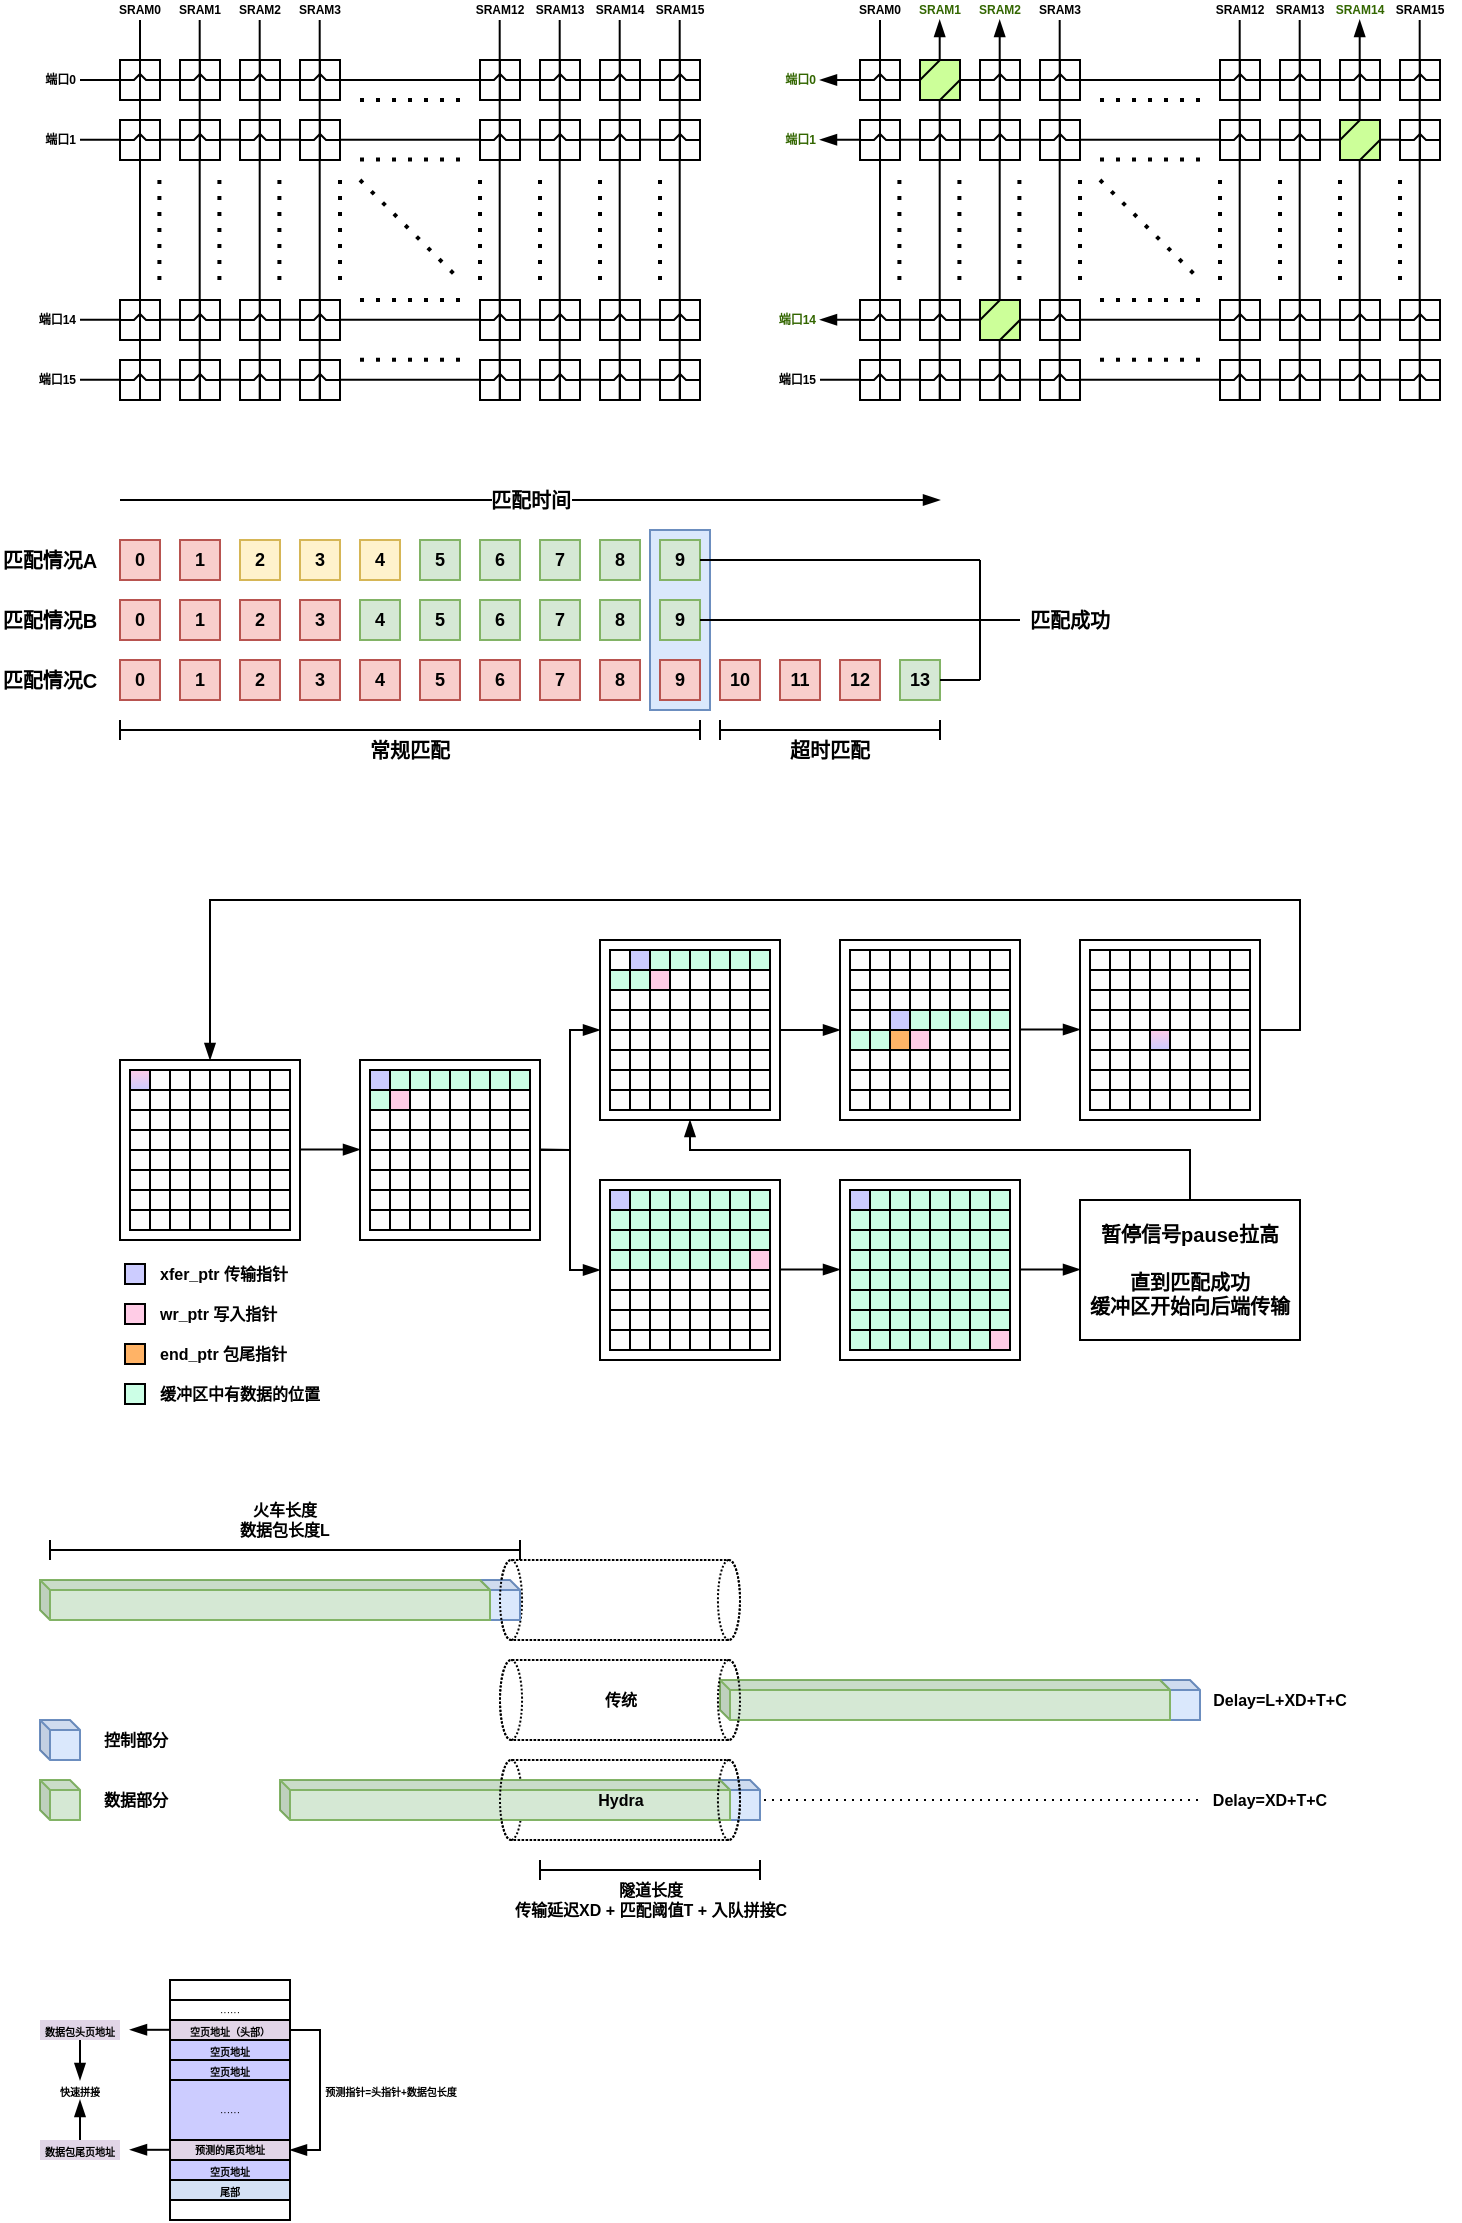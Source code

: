 <mxfile version="24.2.5" type="device">
  <diagram name="第 1 页" id="QaxQXMMB2viIyQJMlUey">
    <mxGraphModel dx="2574" dy="1299" grid="1" gridSize="10" guides="1" tooltips="1" connect="1" arrows="1" fold="1" page="1" pageScale="1" pageWidth="1169" pageHeight="1654" math="0" shadow="0">
      <root>
        <mxCell id="0" />
        <mxCell id="1" parent="0" />
        <mxCell id="kzSTEHkmNJIxNyYigk2V-530" value="" style="group" parent="1" vertex="1" connectable="0">
          <mxGeometry x="110" y="170" width="350" height="200" as="geometry" />
        </mxCell>
        <mxCell id="kzSTEHkmNJIxNyYigk2V-349" value="" style="endArrow=none;html=1;rounded=0;entryX=1;entryY=0.5;entryDx=0;entryDy=0;" parent="kzSTEHkmNJIxNyYigk2V-530" edge="1">
          <mxGeometry width="50" height="50" relative="1" as="geometry">
            <mxPoint x="30" y="69.85" as="sourcePoint" />
            <mxPoint x="340" y="69.85" as="targetPoint" />
          </mxGeometry>
        </mxCell>
        <mxCell id="kzSTEHkmNJIxNyYigk2V-350" value="" style="endArrow=none;html=1;rounded=0;entryX=1;entryY=0.5;entryDx=0;entryDy=0;" parent="kzSTEHkmNJIxNyYigk2V-530" edge="1">
          <mxGeometry width="50" height="50" relative="1" as="geometry">
            <mxPoint x="30" y="159.85" as="sourcePoint" />
            <mxPoint x="340" y="159.85" as="targetPoint" />
          </mxGeometry>
        </mxCell>
        <mxCell id="kzSTEHkmNJIxNyYigk2V-351" value="" style="endArrow=none;html=1;rounded=0;entryX=1;entryY=0.5;entryDx=0;entryDy=0;" parent="kzSTEHkmNJIxNyYigk2V-530" edge="1">
          <mxGeometry width="50" height="50" relative="1" as="geometry">
            <mxPoint x="30" y="189.85" as="sourcePoint" />
            <mxPoint x="340" y="189.85" as="targetPoint" />
          </mxGeometry>
        </mxCell>
        <mxCell id="kzSTEHkmNJIxNyYigk2V-348" value="" style="endArrow=none;html=1;rounded=0;entryX=1;entryY=0.5;entryDx=0;entryDy=0;" parent="kzSTEHkmNJIxNyYigk2V-530" target="kzSTEHkmNJIxNyYigk2V-68" edge="1">
          <mxGeometry width="50" height="50" relative="1" as="geometry">
            <mxPoint x="30" y="40" as="sourcePoint" />
            <mxPoint x="150" y="80" as="targetPoint" />
          </mxGeometry>
        </mxCell>
        <mxCell id="kzSTEHkmNJIxNyYigk2V-340" value="" style="endArrow=none;html=1;rounded=0;exitX=0.5;exitY=1;exitDx=0;exitDy=0;" parent="kzSTEHkmNJIxNyYigk2V-530" source="kzSTEHkmNJIxNyYigk2V-298" edge="1">
          <mxGeometry width="50" height="50" relative="1" as="geometry">
            <mxPoint x="100" y="80" as="sourcePoint" />
            <mxPoint x="60" y="10" as="targetPoint" />
          </mxGeometry>
        </mxCell>
        <mxCell id="kzSTEHkmNJIxNyYigk2V-4" value="" style="group" parent="kzSTEHkmNJIxNyYigk2V-530" vertex="1" connectable="0">
          <mxGeometry x="50" y="30" width="20" height="20" as="geometry" />
        </mxCell>
        <mxCell id="kzSTEHkmNJIxNyYigk2V-1" value="" style="rounded=0;whiteSpace=wrap;html=1;" parent="kzSTEHkmNJIxNyYigk2V-4" vertex="1">
          <mxGeometry width="20" height="20" as="geometry" />
        </mxCell>
        <mxCell id="kzSTEHkmNJIxNyYigk2V-2" value="" style="endArrow=none;html=1;rounded=0;entryX=1;entryY=0.5;entryDx=0;entryDy=0;exitX=0;exitY=0.5;exitDx=0;exitDy=0;" parent="kzSTEHkmNJIxNyYigk2V-4" source="kzSTEHkmNJIxNyYigk2V-1" target="kzSTEHkmNJIxNyYigk2V-1" edge="1">
          <mxGeometry width="50" height="50" relative="1" as="geometry">
            <mxPoint x="-40" y="40" as="sourcePoint" />
            <mxPoint x="10" y="-10" as="targetPoint" />
            <Array as="points">
              <mxPoint x="7" y="10" />
              <mxPoint x="10" y="7" />
              <mxPoint x="13" y="10" />
            </Array>
          </mxGeometry>
        </mxCell>
        <mxCell id="kzSTEHkmNJIxNyYigk2V-3" value="" style="endArrow=none;html=1;rounded=0;entryX=0.5;entryY=0;entryDx=0;entryDy=0;exitX=0.5;exitY=1;exitDx=0;exitDy=0;" parent="kzSTEHkmNJIxNyYigk2V-4" source="kzSTEHkmNJIxNyYigk2V-1" target="kzSTEHkmNJIxNyYigk2V-1" edge="1">
          <mxGeometry width="50" height="50" relative="1" as="geometry">
            <mxPoint x="10" y="20" as="sourcePoint" />
            <mxPoint x="30" y="20" as="targetPoint" />
          </mxGeometry>
        </mxCell>
        <mxCell id="kzSTEHkmNJIxNyYigk2V-11" value="" style="group" parent="kzSTEHkmNJIxNyYigk2V-530" vertex="1" connectable="0">
          <mxGeometry x="80" y="30" width="20" height="20" as="geometry" />
        </mxCell>
        <mxCell id="kzSTEHkmNJIxNyYigk2V-12" value="" style="rounded=0;whiteSpace=wrap;html=1;" parent="kzSTEHkmNJIxNyYigk2V-11" vertex="1">
          <mxGeometry width="20" height="20" as="geometry" />
        </mxCell>
        <mxCell id="kzSTEHkmNJIxNyYigk2V-13" value="" style="endArrow=none;html=1;rounded=0;entryX=1;entryY=0.5;entryDx=0;entryDy=0;exitX=0;exitY=0.5;exitDx=0;exitDy=0;" parent="kzSTEHkmNJIxNyYigk2V-11" source="kzSTEHkmNJIxNyYigk2V-12" target="kzSTEHkmNJIxNyYigk2V-12" edge="1">
          <mxGeometry width="50" height="50" relative="1" as="geometry">
            <mxPoint x="-40" y="40" as="sourcePoint" />
            <mxPoint x="10" y="-10" as="targetPoint" />
            <Array as="points">
              <mxPoint x="7" y="10" />
              <mxPoint x="10" y="7" />
              <mxPoint x="13" y="10" />
            </Array>
          </mxGeometry>
        </mxCell>
        <mxCell id="kzSTEHkmNJIxNyYigk2V-14" value="" style="endArrow=none;html=1;rounded=0;entryX=0.5;entryY=0;entryDx=0;entryDy=0;exitX=0.5;exitY=1;exitDx=0;exitDy=0;" parent="kzSTEHkmNJIxNyYigk2V-11" source="kzSTEHkmNJIxNyYigk2V-12" target="kzSTEHkmNJIxNyYigk2V-12" edge="1">
          <mxGeometry width="50" height="50" relative="1" as="geometry">
            <mxPoint x="10" y="20" as="sourcePoint" />
            <mxPoint x="30" y="20" as="targetPoint" />
          </mxGeometry>
        </mxCell>
        <mxCell id="kzSTEHkmNJIxNyYigk2V-15" value="" style="group" parent="kzSTEHkmNJIxNyYigk2V-530" vertex="1" connectable="0">
          <mxGeometry x="110" y="30" width="20" height="20" as="geometry" />
        </mxCell>
        <mxCell id="kzSTEHkmNJIxNyYigk2V-16" value="" style="rounded=0;whiteSpace=wrap;html=1;" parent="kzSTEHkmNJIxNyYigk2V-15" vertex="1">
          <mxGeometry width="20" height="20" as="geometry" />
        </mxCell>
        <mxCell id="kzSTEHkmNJIxNyYigk2V-17" value="" style="endArrow=none;html=1;rounded=0;entryX=1;entryY=0.5;entryDx=0;entryDy=0;exitX=0;exitY=0.5;exitDx=0;exitDy=0;" parent="kzSTEHkmNJIxNyYigk2V-15" source="kzSTEHkmNJIxNyYigk2V-16" target="kzSTEHkmNJIxNyYigk2V-16" edge="1">
          <mxGeometry width="50" height="50" relative="1" as="geometry">
            <mxPoint x="-40" y="40" as="sourcePoint" />
            <mxPoint x="10" y="-10" as="targetPoint" />
            <Array as="points">
              <mxPoint x="7" y="10" />
              <mxPoint x="10" y="7" />
              <mxPoint x="13" y="10" />
            </Array>
          </mxGeometry>
        </mxCell>
        <mxCell id="kzSTEHkmNJIxNyYigk2V-18" value="" style="endArrow=none;html=1;rounded=0;entryX=0.5;entryY=0;entryDx=0;entryDy=0;exitX=0.5;exitY=1;exitDx=0;exitDy=0;" parent="kzSTEHkmNJIxNyYigk2V-15" source="kzSTEHkmNJIxNyYigk2V-16" target="kzSTEHkmNJIxNyYigk2V-16" edge="1">
          <mxGeometry width="50" height="50" relative="1" as="geometry">
            <mxPoint x="10" y="20" as="sourcePoint" />
            <mxPoint x="30" y="20" as="targetPoint" />
          </mxGeometry>
        </mxCell>
        <mxCell id="kzSTEHkmNJIxNyYigk2V-19" value="" style="group" parent="kzSTEHkmNJIxNyYigk2V-530" vertex="1" connectable="0">
          <mxGeometry x="140" y="30" width="20" height="20" as="geometry" />
        </mxCell>
        <mxCell id="kzSTEHkmNJIxNyYigk2V-20" value="" style="rounded=0;whiteSpace=wrap;html=1;" parent="kzSTEHkmNJIxNyYigk2V-19" vertex="1">
          <mxGeometry width="20" height="20" as="geometry" />
        </mxCell>
        <mxCell id="kzSTEHkmNJIxNyYigk2V-21" value="" style="endArrow=none;html=1;rounded=0;entryX=1;entryY=0.5;entryDx=0;entryDy=0;exitX=0;exitY=0.5;exitDx=0;exitDy=0;" parent="kzSTEHkmNJIxNyYigk2V-19" source="kzSTEHkmNJIxNyYigk2V-20" target="kzSTEHkmNJIxNyYigk2V-20" edge="1">
          <mxGeometry width="50" height="50" relative="1" as="geometry">
            <mxPoint x="-40" y="40" as="sourcePoint" />
            <mxPoint x="10" y="-10" as="targetPoint" />
            <Array as="points">
              <mxPoint x="7" y="10" />
              <mxPoint x="10" y="7" />
              <mxPoint x="13" y="10" />
            </Array>
          </mxGeometry>
        </mxCell>
        <mxCell id="kzSTEHkmNJIxNyYigk2V-22" value="" style="endArrow=none;html=1;rounded=0;entryX=0.5;entryY=0;entryDx=0;entryDy=0;exitX=0.5;exitY=1;exitDx=0;exitDy=0;" parent="kzSTEHkmNJIxNyYigk2V-19" source="kzSTEHkmNJIxNyYigk2V-20" target="kzSTEHkmNJIxNyYigk2V-20" edge="1">
          <mxGeometry width="50" height="50" relative="1" as="geometry">
            <mxPoint x="10" y="20" as="sourcePoint" />
            <mxPoint x="30" y="20" as="targetPoint" />
          </mxGeometry>
        </mxCell>
        <mxCell id="kzSTEHkmNJIxNyYigk2V-55" value="" style="group" parent="kzSTEHkmNJIxNyYigk2V-530" vertex="1" connectable="0">
          <mxGeometry x="230" y="30" width="20" height="20" as="geometry" />
        </mxCell>
        <mxCell id="kzSTEHkmNJIxNyYigk2V-56" value="" style="rounded=0;whiteSpace=wrap;html=1;" parent="kzSTEHkmNJIxNyYigk2V-55" vertex="1">
          <mxGeometry width="20" height="20" as="geometry" />
        </mxCell>
        <mxCell id="kzSTEHkmNJIxNyYigk2V-57" value="" style="endArrow=none;html=1;rounded=0;entryX=1;entryY=0.5;entryDx=0;entryDy=0;exitX=0;exitY=0.5;exitDx=0;exitDy=0;" parent="kzSTEHkmNJIxNyYigk2V-55" source="kzSTEHkmNJIxNyYigk2V-56" target="kzSTEHkmNJIxNyYigk2V-56" edge="1">
          <mxGeometry width="50" height="50" relative="1" as="geometry">
            <mxPoint x="-40" y="40" as="sourcePoint" />
            <mxPoint x="10" y="-10" as="targetPoint" />
            <Array as="points">
              <mxPoint x="7" y="10" />
              <mxPoint x="10" y="7" />
              <mxPoint x="13" y="10" />
            </Array>
          </mxGeometry>
        </mxCell>
        <mxCell id="kzSTEHkmNJIxNyYigk2V-58" value="" style="endArrow=none;html=1;rounded=0;entryX=0.5;entryY=0;entryDx=0;entryDy=0;exitX=0.5;exitY=1;exitDx=0;exitDy=0;" parent="kzSTEHkmNJIxNyYigk2V-55" source="kzSTEHkmNJIxNyYigk2V-56" target="kzSTEHkmNJIxNyYigk2V-56" edge="1">
          <mxGeometry width="50" height="50" relative="1" as="geometry">
            <mxPoint x="10" y="20" as="sourcePoint" />
            <mxPoint x="30" y="20" as="targetPoint" />
          </mxGeometry>
        </mxCell>
        <mxCell id="kzSTEHkmNJIxNyYigk2V-59" value="" style="group" parent="kzSTEHkmNJIxNyYigk2V-530" vertex="1" connectable="0">
          <mxGeometry x="260" y="30" width="20" height="20" as="geometry" />
        </mxCell>
        <mxCell id="kzSTEHkmNJIxNyYigk2V-60" value="" style="rounded=0;whiteSpace=wrap;html=1;" parent="kzSTEHkmNJIxNyYigk2V-59" vertex="1">
          <mxGeometry width="20" height="20" as="geometry" />
        </mxCell>
        <mxCell id="kzSTEHkmNJIxNyYigk2V-61" value="" style="endArrow=none;html=1;rounded=0;entryX=1;entryY=0.5;entryDx=0;entryDy=0;exitX=0;exitY=0.5;exitDx=0;exitDy=0;" parent="kzSTEHkmNJIxNyYigk2V-59" source="kzSTEHkmNJIxNyYigk2V-60" target="kzSTEHkmNJIxNyYigk2V-60" edge="1">
          <mxGeometry width="50" height="50" relative="1" as="geometry">
            <mxPoint x="-40" y="40" as="sourcePoint" />
            <mxPoint x="10" y="-10" as="targetPoint" />
            <Array as="points">
              <mxPoint x="7" y="10" />
              <mxPoint x="10" y="7" />
              <mxPoint x="13" y="10" />
            </Array>
          </mxGeometry>
        </mxCell>
        <mxCell id="kzSTEHkmNJIxNyYigk2V-62" value="" style="endArrow=none;html=1;rounded=0;entryX=0.5;entryY=0;entryDx=0;entryDy=0;exitX=0.5;exitY=1;exitDx=0;exitDy=0;" parent="kzSTEHkmNJIxNyYigk2V-59" source="kzSTEHkmNJIxNyYigk2V-60" target="kzSTEHkmNJIxNyYigk2V-60" edge="1">
          <mxGeometry width="50" height="50" relative="1" as="geometry">
            <mxPoint x="10" y="20" as="sourcePoint" />
            <mxPoint x="30" y="20" as="targetPoint" />
          </mxGeometry>
        </mxCell>
        <mxCell id="kzSTEHkmNJIxNyYigk2V-63" value="" style="group" parent="kzSTEHkmNJIxNyYigk2V-530" vertex="1" connectable="0">
          <mxGeometry x="290" y="30" width="20" height="20" as="geometry" />
        </mxCell>
        <mxCell id="kzSTEHkmNJIxNyYigk2V-64" value="" style="rounded=0;whiteSpace=wrap;html=1;" parent="kzSTEHkmNJIxNyYigk2V-63" vertex="1">
          <mxGeometry width="20" height="20" as="geometry" />
        </mxCell>
        <mxCell id="kzSTEHkmNJIxNyYigk2V-65" value="" style="endArrow=none;html=1;rounded=0;entryX=1;entryY=0.5;entryDx=0;entryDy=0;exitX=0;exitY=0.5;exitDx=0;exitDy=0;" parent="kzSTEHkmNJIxNyYigk2V-63" source="kzSTEHkmNJIxNyYigk2V-64" target="kzSTEHkmNJIxNyYigk2V-64" edge="1">
          <mxGeometry width="50" height="50" relative="1" as="geometry">
            <mxPoint x="-40" y="40" as="sourcePoint" />
            <mxPoint x="10" y="-10" as="targetPoint" />
            <Array as="points">
              <mxPoint x="7" y="10" />
              <mxPoint x="10" y="7" />
              <mxPoint x="13" y="10" />
            </Array>
          </mxGeometry>
        </mxCell>
        <mxCell id="kzSTEHkmNJIxNyYigk2V-66" value="" style="endArrow=none;html=1;rounded=0;entryX=0.5;entryY=0;entryDx=0;entryDy=0;exitX=0.5;exitY=1;exitDx=0;exitDy=0;" parent="kzSTEHkmNJIxNyYigk2V-63" source="kzSTEHkmNJIxNyYigk2V-64" target="kzSTEHkmNJIxNyYigk2V-64" edge="1">
          <mxGeometry width="50" height="50" relative="1" as="geometry">
            <mxPoint x="10" y="20" as="sourcePoint" />
            <mxPoint x="30" y="20" as="targetPoint" />
          </mxGeometry>
        </mxCell>
        <mxCell id="kzSTEHkmNJIxNyYigk2V-67" value="" style="group" parent="kzSTEHkmNJIxNyYigk2V-530" vertex="1" connectable="0">
          <mxGeometry x="320" y="30" width="20" height="20" as="geometry" />
        </mxCell>
        <mxCell id="kzSTEHkmNJIxNyYigk2V-68" value="" style="rounded=0;whiteSpace=wrap;html=1;" parent="kzSTEHkmNJIxNyYigk2V-67" vertex="1">
          <mxGeometry width="20" height="20" as="geometry" />
        </mxCell>
        <mxCell id="kzSTEHkmNJIxNyYigk2V-69" value="" style="endArrow=none;html=1;rounded=0;entryX=1;entryY=0.5;entryDx=0;entryDy=0;exitX=0;exitY=0.5;exitDx=0;exitDy=0;" parent="kzSTEHkmNJIxNyYigk2V-67" source="kzSTEHkmNJIxNyYigk2V-68" target="kzSTEHkmNJIxNyYigk2V-68" edge="1">
          <mxGeometry width="50" height="50" relative="1" as="geometry">
            <mxPoint x="-40" y="40" as="sourcePoint" />
            <mxPoint x="10" y="-10" as="targetPoint" />
            <Array as="points">
              <mxPoint x="7" y="10" />
              <mxPoint x="10" y="7" />
              <mxPoint x="13" y="10" />
            </Array>
          </mxGeometry>
        </mxCell>
        <mxCell id="kzSTEHkmNJIxNyYigk2V-70" value="" style="endArrow=none;html=1;rounded=0;entryX=0.5;entryY=0;entryDx=0;entryDy=0;exitX=0.5;exitY=1;exitDx=0;exitDy=0;" parent="kzSTEHkmNJIxNyYigk2V-67" source="kzSTEHkmNJIxNyYigk2V-68" target="kzSTEHkmNJIxNyYigk2V-68" edge="1">
          <mxGeometry width="50" height="50" relative="1" as="geometry">
            <mxPoint x="10" y="20" as="sourcePoint" />
            <mxPoint x="30" y="20" as="targetPoint" />
          </mxGeometry>
        </mxCell>
        <mxCell id="kzSTEHkmNJIxNyYigk2V-71" value="" style="group" parent="kzSTEHkmNJIxNyYigk2V-530" vertex="1" connectable="0">
          <mxGeometry x="50" y="60" width="20" height="20" as="geometry" />
        </mxCell>
        <mxCell id="kzSTEHkmNJIxNyYigk2V-72" value="" style="rounded=0;whiteSpace=wrap;html=1;" parent="kzSTEHkmNJIxNyYigk2V-71" vertex="1">
          <mxGeometry width="20" height="20" as="geometry" />
        </mxCell>
        <mxCell id="kzSTEHkmNJIxNyYigk2V-73" value="" style="endArrow=none;html=1;rounded=0;entryX=1;entryY=0.5;entryDx=0;entryDy=0;exitX=0;exitY=0.5;exitDx=0;exitDy=0;" parent="kzSTEHkmNJIxNyYigk2V-71" source="kzSTEHkmNJIxNyYigk2V-72" target="kzSTEHkmNJIxNyYigk2V-72" edge="1">
          <mxGeometry width="50" height="50" relative="1" as="geometry">
            <mxPoint x="-40" y="40" as="sourcePoint" />
            <mxPoint x="10" y="-10" as="targetPoint" />
            <Array as="points">
              <mxPoint x="7" y="10" />
              <mxPoint x="10" y="7" />
              <mxPoint x="13" y="10" />
            </Array>
          </mxGeometry>
        </mxCell>
        <mxCell id="kzSTEHkmNJIxNyYigk2V-74" value="" style="endArrow=none;html=1;rounded=0;entryX=0.5;entryY=0;entryDx=0;entryDy=0;exitX=0.5;exitY=1;exitDx=0;exitDy=0;" parent="kzSTEHkmNJIxNyYigk2V-71" source="kzSTEHkmNJIxNyYigk2V-72" target="kzSTEHkmNJIxNyYigk2V-72" edge="1">
          <mxGeometry width="50" height="50" relative="1" as="geometry">
            <mxPoint x="10" y="20" as="sourcePoint" />
            <mxPoint x="30" y="20" as="targetPoint" />
          </mxGeometry>
        </mxCell>
        <mxCell id="kzSTEHkmNJIxNyYigk2V-75" value="" style="group" parent="kzSTEHkmNJIxNyYigk2V-530" vertex="1" connectable="0">
          <mxGeometry x="80" y="60" width="20" height="20" as="geometry" />
        </mxCell>
        <mxCell id="kzSTEHkmNJIxNyYigk2V-76" value="" style="rounded=0;whiteSpace=wrap;html=1;" parent="kzSTEHkmNJIxNyYigk2V-75" vertex="1">
          <mxGeometry width="20" height="20" as="geometry" />
        </mxCell>
        <mxCell id="kzSTEHkmNJIxNyYigk2V-77" value="" style="endArrow=none;html=1;rounded=0;entryX=1;entryY=0.5;entryDx=0;entryDy=0;exitX=0;exitY=0.5;exitDx=0;exitDy=0;" parent="kzSTEHkmNJIxNyYigk2V-75" source="kzSTEHkmNJIxNyYigk2V-76" target="kzSTEHkmNJIxNyYigk2V-76" edge="1">
          <mxGeometry width="50" height="50" relative="1" as="geometry">
            <mxPoint x="-40" y="40" as="sourcePoint" />
            <mxPoint x="10" y="-10" as="targetPoint" />
            <Array as="points">
              <mxPoint x="7" y="10" />
              <mxPoint x="10" y="7" />
              <mxPoint x="13" y="10" />
            </Array>
          </mxGeometry>
        </mxCell>
        <mxCell id="kzSTEHkmNJIxNyYigk2V-78" value="" style="endArrow=none;html=1;rounded=0;entryX=0.5;entryY=0;entryDx=0;entryDy=0;exitX=0.5;exitY=1;exitDx=0;exitDy=0;" parent="kzSTEHkmNJIxNyYigk2V-75" source="kzSTEHkmNJIxNyYigk2V-76" target="kzSTEHkmNJIxNyYigk2V-76" edge="1">
          <mxGeometry width="50" height="50" relative="1" as="geometry">
            <mxPoint x="10" y="20" as="sourcePoint" />
            <mxPoint x="30" y="20" as="targetPoint" />
          </mxGeometry>
        </mxCell>
        <mxCell id="kzSTEHkmNJIxNyYigk2V-79" value="" style="group" parent="kzSTEHkmNJIxNyYigk2V-530" vertex="1" connectable="0">
          <mxGeometry x="110" y="60" width="20" height="20" as="geometry" />
        </mxCell>
        <mxCell id="kzSTEHkmNJIxNyYigk2V-80" value="" style="rounded=0;whiteSpace=wrap;html=1;" parent="kzSTEHkmNJIxNyYigk2V-79" vertex="1">
          <mxGeometry width="20" height="20" as="geometry" />
        </mxCell>
        <mxCell id="kzSTEHkmNJIxNyYigk2V-81" value="" style="endArrow=none;html=1;rounded=0;entryX=1;entryY=0.5;entryDx=0;entryDy=0;exitX=0;exitY=0.5;exitDx=0;exitDy=0;" parent="kzSTEHkmNJIxNyYigk2V-79" source="kzSTEHkmNJIxNyYigk2V-80" target="kzSTEHkmNJIxNyYigk2V-80" edge="1">
          <mxGeometry width="50" height="50" relative="1" as="geometry">
            <mxPoint x="-40" y="40" as="sourcePoint" />
            <mxPoint x="10" y="-10" as="targetPoint" />
            <Array as="points">
              <mxPoint x="7" y="10" />
              <mxPoint x="10" y="7" />
              <mxPoint x="13" y="10" />
            </Array>
          </mxGeometry>
        </mxCell>
        <mxCell id="kzSTEHkmNJIxNyYigk2V-82" value="" style="endArrow=none;html=1;rounded=0;entryX=0.5;entryY=0;entryDx=0;entryDy=0;exitX=0.5;exitY=1;exitDx=0;exitDy=0;" parent="kzSTEHkmNJIxNyYigk2V-79" source="kzSTEHkmNJIxNyYigk2V-80" target="kzSTEHkmNJIxNyYigk2V-80" edge="1">
          <mxGeometry width="50" height="50" relative="1" as="geometry">
            <mxPoint x="10" y="20" as="sourcePoint" />
            <mxPoint x="30" y="20" as="targetPoint" />
          </mxGeometry>
        </mxCell>
        <mxCell id="kzSTEHkmNJIxNyYigk2V-83" value="" style="group" parent="kzSTEHkmNJIxNyYigk2V-530" vertex="1" connectable="0">
          <mxGeometry x="140" y="60" width="20" height="20" as="geometry" />
        </mxCell>
        <mxCell id="kzSTEHkmNJIxNyYigk2V-84" value="" style="rounded=0;whiteSpace=wrap;html=1;" parent="kzSTEHkmNJIxNyYigk2V-83" vertex="1">
          <mxGeometry width="20" height="20" as="geometry" />
        </mxCell>
        <mxCell id="kzSTEHkmNJIxNyYigk2V-85" value="" style="endArrow=none;html=1;rounded=0;entryX=1;entryY=0.5;entryDx=0;entryDy=0;exitX=0;exitY=0.5;exitDx=0;exitDy=0;" parent="kzSTEHkmNJIxNyYigk2V-83" source="kzSTEHkmNJIxNyYigk2V-84" target="kzSTEHkmNJIxNyYigk2V-84" edge="1">
          <mxGeometry width="50" height="50" relative="1" as="geometry">
            <mxPoint x="-40" y="40" as="sourcePoint" />
            <mxPoint x="10" y="-10" as="targetPoint" />
            <Array as="points">
              <mxPoint x="7" y="10" />
              <mxPoint x="10" y="7" />
              <mxPoint x="13" y="10" />
            </Array>
          </mxGeometry>
        </mxCell>
        <mxCell id="kzSTEHkmNJIxNyYigk2V-86" value="" style="endArrow=none;html=1;rounded=0;entryX=0.5;entryY=0;entryDx=0;entryDy=0;exitX=0.5;exitY=1;exitDx=0;exitDy=0;" parent="kzSTEHkmNJIxNyYigk2V-83" source="kzSTEHkmNJIxNyYigk2V-84" target="kzSTEHkmNJIxNyYigk2V-84" edge="1">
          <mxGeometry width="50" height="50" relative="1" as="geometry">
            <mxPoint x="10" y="20" as="sourcePoint" />
            <mxPoint x="30" y="20" as="targetPoint" />
          </mxGeometry>
        </mxCell>
        <mxCell id="kzSTEHkmNJIxNyYigk2V-119" value="" style="group" parent="kzSTEHkmNJIxNyYigk2V-530" vertex="1" connectable="0">
          <mxGeometry x="230" y="60" width="20" height="20" as="geometry" />
        </mxCell>
        <mxCell id="kzSTEHkmNJIxNyYigk2V-120" value="" style="rounded=0;whiteSpace=wrap;html=1;" parent="kzSTEHkmNJIxNyYigk2V-119" vertex="1">
          <mxGeometry width="20" height="20" as="geometry" />
        </mxCell>
        <mxCell id="kzSTEHkmNJIxNyYigk2V-121" value="" style="endArrow=none;html=1;rounded=0;entryX=1;entryY=0.5;entryDx=0;entryDy=0;exitX=0;exitY=0.5;exitDx=0;exitDy=0;" parent="kzSTEHkmNJIxNyYigk2V-119" source="kzSTEHkmNJIxNyYigk2V-120" target="kzSTEHkmNJIxNyYigk2V-120" edge="1">
          <mxGeometry width="50" height="50" relative="1" as="geometry">
            <mxPoint x="-40" y="40" as="sourcePoint" />
            <mxPoint x="10" y="-10" as="targetPoint" />
            <Array as="points">
              <mxPoint x="7" y="10" />
              <mxPoint x="10" y="7" />
              <mxPoint x="13" y="10" />
            </Array>
          </mxGeometry>
        </mxCell>
        <mxCell id="kzSTEHkmNJIxNyYigk2V-122" value="" style="endArrow=none;html=1;rounded=0;entryX=0.5;entryY=0;entryDx=0;entryDy=0;exitX=0.5;exitY=1;exitDx=0;exitDy=0;" parent="kzSTEHkmNJIxNyYigk2V-119" source="kzSTEHkmNJIxNyYigk2V-120" target="kzSTEHkmNJIxNyYigk2V-120" edge="1">
          <mxGeometry width="50" height="50" relative="1" as="geometry">
            <mxPoint x="10" y="20" as="sourcePoint" />
            <mxPoint x="30" y="20" as="targetPoint" />
          </mxGeometry>
        </mxCell>
        <mxCell id="kzSTEHkmNJIxNyYigk2V-123" value="" style="group" parent="kzSTEHkmNJIxNyYigk2V-530" vertex="1" connectable="0">
          <mxGeometry x="260" y="60" width="20" height="20" as="geometry" />
        </mxCell>
        <mxCell id="kzSTEHkmNJIxNyYigk2V-124" value="" style="rounded=0;whiteSpace=wrap;html=1;" parent="kzSTEHkmNJIxNyYigk2V-123" vertex="1">
          <mxGeometry width="20" height="20" as="geometry" />
        </mxCell>
        <mxCell id="kzSTEHkmNJIxNyYigk2V-125" value="" style="endArrow=none;html=1;rounded=0;entryX=1;entryY=0.5;entryDx=0;entryDy=0;exitX=0;exitY=0.5;exitDx=0;exitDy=0;" parent="kzSTEHkmNJIxNyYigk2V-123" source="kzSTEHkmNJIxNyYigk2V-124" target="kzSTEHkmNJIxNyYigk2V-124" edge="1">
          <mxGeometry width="50" height="50" relative="1" as="geometry">
            <mxPoint x="-40" y="40" as="sourcePoint" />
            <mxPoint x="10" y="-10" as="targetPoint" />
            <Array as="points">
              <mxPoint x="7" y="10" />
              <mxPoint x="10" y="7" />
              <mxPoint x="13" y="10" />
            </Array>
          </mxGeometry>
        </mxCell>
        <mxCell id="kzSTEHkmNJIxNyYigk2V-126" value="" style="endArrow=none;html=1;rounded=0;entryX=0.5;entryY=0;entryDx=0;entryDy=0;exitX=0.5;exitY=1;exitDx=0;exitDy=0;" parent="kzSTEHkmNJIxNyYigk2V-123" source="kzSTEHkmNJIxNyYigk2V-124" target="kzSTEHkmNJIxNyYigk2V-124" edge="1">
          <mxGeometry width="50" height="50" relative="1" as="geometry">
            <mxPoint x="10" y="20" as="sourcePoint" />
            <mxPoint x="30" y="20" as="targetPoint" />
          </mxGeometry>
        </mxCell>
        <mxCell id="kzSTEHkmNJIxNyYigk2V-127" value="" style="group" parent="kzSTEHkmNJIxNyYigk2V-530" vertex="1" connectable="0">
          <mxGeometry x="290" y="60" width="20" height="20" as="geometry" />
        </mxCell>
        <mxCell id="kzSTEHkmNJIxNyYigk2V-128" value="" style="rounded=0;whiteSpace=wrap;html=1;" parent="kzSTEHkmNJIxNyYigk2V-127" vertex="1">
          <mxGeometry width="20" height="20" as="geometry" />
        </mxCell>
        <mxCell id="kzSTEHkmNJIxNyYigk2V-129" value="" style="endArrow=none;html=1;rounded=0;entryX=1;entryY=0.5;entryDx=0;entryDy=0;exitX=0;exitY=0.5;exitDx=0;exitDy=0;" parent="kzSTEHkmNJIxNyYigk2V-127" source="kzSTEHkmNJIxNyYigk2V-128" target="kzSTEHkmNJIxNyYigk2V-128" edge="1">
          <mxGeometry width="50" height="50" relative="1" as="geometry">
            <mxPoint x="-40" y="40" as="sourcePoint" />
            <mxPoint x="10" y="-10" as="targetPoint" />
            <Array as="points">
              <mxPoint x="7" y="10" />
              <mxPoint x="10" y="7" />
              <mxPoint x="13" y="10" />
            </Array>
          </mxGeometry>
        </mxCell>
        <mxCell id="kzSTEHkmNJIxNyYigk2V-130" value="" style="endArrow=none;html=1;rounded=0;entryX=0.5;entryY=0;entryDx=0;entryDy=0;exitX=0.5;exitY=1;exitDx=0;exitDy=0;" parent="kzSTEHkmNJIxNyYigk2V-127" source="kzSTEHkmNJIxNyYigk2V-128" target="kzSTEHkmNJIxNyYigk2V-128" edge="1">
          <mxGeometry width="50" height="50" relative="1" as="geometry">
            <mxPoint x="10" y="20" as="sourcePoint" />
            <mxPoint x="30" y="20" as="targetPoint" />
          </mxGeometry>
        </mxCell>
        <mxCell id="kzSTEHkmNJIxNyYigk2V-131" value="" style="group" parent="kzSTEHkmNJIxNyYigk2V-530" vertex="1" connectable="0">
          <mxGeometry x="320" y="60" width="20" height="20" as="geometry" />
        </mxCell>
        <mxCell id="kzSTEHkmNJIxNyYigk2V-132" value="" style="rounded=0;whiteSpace=wrap;html=1;" parent="kzSTEHkmNJIxNyYigk2V-131" vertex="1">
          <mxGeometry width="20" height="20" as="geometry" />
        </mxCell>
        <mxCell id="kzSTEHkmNJIxNyYigk2V-133" value="" style="endArrow=none;html=1;rounded=0;entryX=1;entryY=0.5;entryDx=0;entryDy=0;exitX=0;exitY=0.5;exitDx=0;exitDy=0;" parent="kzSTEHkmNJIxNyYigk2V-131" source="kzSTEHkmNJIxNyYigk2V-132" target="kzSTEHkmNJIxNyYigk2V-132" edge="1">
          <mxGeometry width="50" height="50" relative="1" as="geometry">
            <mxPoint x="-40" y="40" as="sourcePoint" />
            <mxPoint x="10" y="-10" as="targetPoint" />
            <Array as="points">
              <mxPoint x="7" y="10" />
              <mxPoint x="10" y="7" />
              <mxPoint x="13" y="10" />
            </Array>
          </mxGeometry>
        </mxCell>
        <mxCell id="kzSTEHkmNJIxNyYigk2V-134" value="" style="endArrow=none;html=1;rounded=0;entryX=0.5;entryY=0;entryDx=0;entryDy=0;exitX=0.5;exitY=1;exitDx=0;exitDy=0;" parent="kzSTEHkmNJIxNyYigk2V-131" source="kzSTEHkmNJIxNyYigk2V-132" target="kzSTEHkmNJIxNyYigk2V-132" edge="1">
          <mxGeometry width="50" height="50" relative="1" as="geometry">
            <mxPoint x="10" y="20" as="sourcePoint" />
            <mxPoint x="30" y="20" as="targetPoint" />
          </mxGeometry>
        </mxCell>
        <mxCell id="kzSTEHkmNJIxNyYigk2V-263" value="" style="endArrow=none;dashed=1;html=1;dashPattern=1 3;strokeWidth=2;rounded=0;" parent="kzSTEHkmNJIxNyYigk2V-530" edge="1">
          <mxGeometry width="50" height="50" relative="1" as="geometry">
            <mxPoint x="170" y="50" as="sourcePoint" />
            <mxPoint x="220" y="50" as="targetPoint" />
          </mxGeometry>
        </mxCell>
        <mxCell id="kzSTEHkmNJIxNyYigk2V-264" value="" style="endArrow=none;dashed=1;html=1;dashPattern=1 3;strokeWidth=2;rounded=0;" parent="kzSTEHkmNJIxNyYigk2V-530" edge="1">
          <mxGeometry width="50" height="50" relative="1" as="geometry">
            <mxPoint x="170" y="79.7" as="sourcePoint" />
            <mxPoint x="220" y="79.7" as="targetPoint" />
          </mxGeometry>
        </mxCell>
        <mxCell id="kzSTEHkmNJIxNyYigk2V-265" value="" style="group" parent="kzSTEHkmNJIxNyYigk2V-530" vertex="1" connectable="0">
          <mxGeometry x="50" y="150" width="20" height="20" as="geometry" />
        </mxCell>
        <mxCell id="kzSTEHkmNJIxNyYigk2V-266" value="" style="rounded=0;whiteSpace=wrap;html=1;" parent="kzSTEHkmNJIxNyYigk2V-265" vertex="1">
          <mxGeometry width="20" height="20" as="geometry" />
        </mxCell>
        <mxCell id="kzSTEHkmNJIxNyYigk2V-267" value="" style="endArrow=none;html=1;rounded=0;entryX=1;entryY=0.5;entryDx=0;entryDy=0;exitX=0;exitY=0.5;exitDx=0;exitDy=0;" parent="kzSTEHkmNJIxNyYigk2V-265" source="kzSTEHkmNJIxNyYigk2V-266" target="kzSTEHkmNJIxNyYigk2V-266" edge="1">
          <mxGeometry width="50" height="50" relative="1" as="geometry">
            <mxPoint x="-40" y="40" as="sourcePoint" />
            <mxPoint x="10" y="-10" as="targetPoint" />
            <Array as="points">
              <mxPoint x="7" y="10" />
              <mxPoint x="10" y="7" />
              <mxPoint x="13" y="10" />
            </Array>
          </mxGeometry>
        </mxCell>
        <mxCell id="kzSTEHkmNJIxNyYigk2V-268" value="" style="endArrow=none;html=1;rounded=0;entryX=0.5;entryY=0;entryDx=0;entryDy=0;exitX=0.5;exitY=1;exitDx=0;exitDy=0;" parent="kzSTEHkmNJIxNyYigk2V-265" source="kzSTEHkmNJIxNyYigk2V-266" target="kzSTEHkmNJIxNyYigk2V-266" edge="1">
          <mxGeometry width="50" height="50" relative="1" as="geometry">
            <mxPoint x="10" y="20" as="sourcePoint" />
            <mxPoint x="30" y="20" as="targetPoint" />
          </mxGeometry>
        </mxCell>
        <mxCell id="kzSTEHkmNJIxNyYigk2V-269" value="" style="group" parent="kzSTEHkmNJIxNyYigk2V-530" vertex="1" connectable="0">
          <mxGeometry x="80" y="150" width="20" height="20" as="geometry" />
        </mxCell>
        <mxCell id="kzSTEHkmNJIxNyYigk2V-270" value="" style="rounded=0;whiteSpace=wrap;html=1;" parent="kzSTEHkmNJIxNyYigk2V-269" vertex="1">
          <mxGeometry width="20" height="20" as="geometry" />
        </mxCell>
        <mxCell id="kzSTEHkmNJIxNyYigk2V-271" value="" style="endArrow=none;html=1;rounded=0;entryX=1;entryY=0.5;entryDx=0;entryDy=0;exitX=0;exitY=0.5;exitDx=0;exitDy=0;" parent="kzSTEHkmNJIxNyYigk2V-269" source="kzSTEHkmNJIxNyYigk2V-270" target="kzSTEHkmNJIxNyYigk2V-270" edge="1">
          <mxGeometry width="50" height="50" relative="1" as="geometry">
            <mxPoint x="-40" y="40" as="sourcePoint" />
            <mxPoint x="10" y="-10" as="targetPoint" />
            <Array as="points">
              <mxPoint x="7" y="10" />
              <mxPoint x="10" y="7" />
              <mxPoint x="13" y="10" />
            </Array>
          </mxGeometry>
        </mxCell>
        <mxCell id="kzSTEHkmNJIxNyYigk2V-272" value="" style="endArrow=none;html=1;rounded=0;entryX=0.5;entryY=0;entryDx=0;entryDy=0;exitX=0.5;exitY=1;exitDx=0;exitDy=0;" parent="kzSTEHkmNJIxNyYigk2V-269" source="kzSTEHkmNJIxNyYigk2V-270" target="kzSTEHkmNJIxNyYigk2V-270" edge="1">
          <mxGeometry width="50" height="50" relative="1" as="geometry">
            <mxPoint x="10" y="20" as="sourcePoint" />
            <mxPoint x="30" y="20" as="targetPoint" />
          </mxGeometry>
        </mxCell>
        <mxCell id="kzSTEHkmNJIxNyYigk2V-273" value="" style="group" parent="kzSTEHkmNJIxNyYigk2V-530" vertex="1" connectable="0">
          <mxGeometry x="110" y="150" width="20" height="20" as="geometry" />
        </mxCell>
        <mxCell id="kzSTEHkmNJIxNyYigk2V-274" value="" style="rounded=0;whiteSpace=wrap;html=1;" parent="kzSTEHkmNJIxNyYigk2V-273" vertex="1">
          <mxGeometry width="20" height="20" as="geometry" />
        </mxCell>
        <mxCell id="kzSTEHkmNJIxNyYigk2V-275" value="" style="endArrow=none;html=1;rounded=0;entryX=1;entryY=0.5;entryDx=0;entryDy=0;exitX=0;exitY=0.5;exitDx=0;exitDy=0;" parent="kzSTEHkmNJIxNyYigk2V-273" source="kzSTEHkmNJIxNyYigk2V-274" target="kzSTEHkmNJIxNyYigk2V-274" edge="1">
          <mxGeometry width="50" height="50" relative="1" as="geometry">
            <mxPoint x="-40" y="40" as="sourcePoint" />
            <mxPoint x="10" y="-10" as="targetPoint" />
            <Array as="points">
              <mxPoint x="7" y="10" />
              <mxPoint x="10" y="7" />
              <mxPoint x="13" y="10" />
            </Array>
          </mxGeometry>
        </mxCell>
        <mxCell id="kzSTEHkmNJIxNyYigk2V-276" value="" style="endArrow=none;html=1;rounded=0;entryX=0.5;entryY=0;entryDx=0;entryDy=0;exitX=0.5;exitY=1;exitDx=0;exitDy=0;" parent="kzSTEHkmNJIxNyYigk2V-273" source="kzSTEHkmNJIxNyYigk2V-274" target="kzSTEHkmNJIxNyYigk2V-274" edge="1">
          <mxGeometry width="50" height="50" relative="1" as="geometry">
            <mxPoint x="10" y="20" as="sourcePoint" />
            <mxPoint x="30" y="20" as="targetPoint" />
          </mxGeometry>
        </mxCell>
        <mxCell id="kzSTEHkmNJIxNyYigk2V-277" value="" style="group" parent="kzSTEHkmNJIxNyYigk2V-530" vertex="1" connectable="0">
          <mxGeometry x="140" y="150" width="20" height="20" as="geometry" />
        </mxCell>
        <mxCell id="kzSTEHkmNJIxNyYigk2V-278" value="" style="rounded=0;whiteSpace=wrap;html=1;" parent="kzSTEHkmNJIxNyYigk2V-277" vertex="1">
          <mxGeometry width="20" height="20" as="geometry" />
        </mxCell>
        <mxCell id="kzSTEHkmNJIxNyYigk2V-279" value="" style="endArrow=none;html=1;rounded=0;entryX=1;entryY=0.5;entryDx=0;entryDy=0;exitX=0;exitY=0.5;exitDx=0;exitDy=0;" parent="kzSTEHkmNJIxNyYigk2V-277" source="kzSTEHkmNJIxNyYigk2V-278" target="kzSTEHkmNJIxNyYigk2V-278" edge="1">
          <mxGeometry width="50" height="50" relative="1" as="geometry">
            <mxPoint x="-40" y="40" as="sourcePoint" />
            <mxPoint x="10" y="-10" as="targetPoint" />
            <Array as="points">
              <mxPoint x="7" y="10" />
              <mxPoint x="10" y="7" />
              <mxPoint x="13" y="10" />
            </Array>
          </mxGeometry>
        </mxCell>
        <mxCell id="kzSTEHkmNJIxNyYigk2V-280" value="" style="endArrow=none;html=1;rounded=0;entryX=0.5;entryY=0;entryDx=0;entryDy=0;exitX=0.5;exitY=1;exitDx=0;exitDy=0;" parent="kzSTEHkmNJIxNyYigk2V-277" source="kzSTEHkmNJIxNyYigk2V-278" target="kzSTEHkmNJIxNyYigk2V-278" edge="1">
          <mxGeometry width="50" height="50" relative="1" as="geometry">
            <mxPoint x="10" y="20" as="sourcePoint" />
            <mxPoint x="30" y="20" as="targetPoint" />
          </mxGeometry>
        </mxCell>
        <mxCell id="kzSTEHkmNJIxNyYigk2V-281" value="" style="group" parent="kzSTEHkmNJIxNyYigk2V-530" vertex="1" connectable="0">
          <mxGeometry x="230" y="150" width="20" height="20" as="geometry" />
        </mxCell>
        <mxCell id="kzSTEHkmNJIxNyYigk2V-282" value="" style="rounded=0;whiteSpace=wrap;html=1;" parent="kzSTEHkmNJIxNyYigk2V-281" vertex="1">
          <mxGeometry width="20" height="20" as="geometry" />
        </mxCell>
        <mxCell id="kzSTEHkmNJIxNyYigk2V-283" value="" style="endArrow=none;html=1;rounded=0;entryX=1;entryY=0.5;entryDx=0;entryDy=0;exitX=0;exitY=0.5;exitDx=0;exitDy=0;" parent="kzSTEHkmNJIxNyYigk2V-281" source="kzSTEHkmNJIxNyYigk2V-282" target="kzSTEHkmNJIxNyYigk2V-282" edge="1">
          <mxGeometry width="50" height="50" relative="1" as="geometry">
            <mxPoint x="-40" y="40" as="sourcePoint" />
            <mxPoint x="10" y="-10" as="targetPoint" />
            <Array as="points">
              <mxPoint x="7" y="10" />
              <mxPoint x="10" y="7" />
              <mxPoint x="13" y="10" />
            </Array>
          </mxGeometry>
        </mxCell>
        <mxCell id="kzSTEHkmNJIxNyYigk2V-284" value="" style="endArrow=none;html=1;rounded=0;entryX=0.5;entryY=0;entryDx=0;entryDy=0;exitX=0.5;exitY=1;exitDx=0;exitDy=0;" parent="kzSTEHkmNJIxNyYigk2V-281" source="kzSTEHkmNJIxNyYigk2V-282" target="kzSTEHkmNJIxNyYigk2V-282" edge="1">
          <mxGeometry width="50" height="50" relative="1" as="geometry">
            <mxPoint x="10" y="20" as="sourcePoint" />
            <mxPoint x="30" y="20" as="targetPoint" />
          </mxGeometry>
        </mxCell>
        <mxCell id="kzSTEHkmNJIxNyYigk2V-285" value="" style="group" parent="kzSTEHkmNJIxNyYigk2V-530" vertex="1" connectable="0">
          <mxGeometry x="260" y="150" width="20" height="20" as="geometry" />
        </mxCell>
        <mxCell id="kzSTEHkmNJIxNyYigk2V-286" value="" style="rounded=0;whiteSpace=wrap;html=1;" parent="kzSTEHkmNJIxNyYigk2V-285" vertex="1">
          <mxGeometry width="20" height="20" as="geometry" />
        </mxCell>
        <mxCell id="kzSTEHkmNJIxNyYigk2V-287" value="" style="endArrow=none;html=1;rounded=0;entryX=1;entryY=0.5;entryDx=0;entryDy=0;exitX=0;exitY=0.5;exitDx=0;exitDy=0;" parent="kzSTEHkmNJIxNyYigk2V-285" source="kzSTEHkmNJIxNyYigk2V-286" target="kzSTEHkmNJIxNyYigk2V-286" edge="1">
          <mxGeometry width="50" height="50" relative="1" as="geometry">
            <mxPoint x="-40" y="40" as="sourcePoint" />
            <mxPoint x="10" y="-10" as="targetPoint" />
            <Array as="points">
              <mxPoint x="7" y="10" />
              <mxPoint x="10" y="7" />
              <mxPoint x="13" y="10" />
            </Array>
          </mxGeometry>
        </mxCell>
        <mxCell id="kzSTEHkmNJIxNyYigk2V-288" value="" style="endArrow=none;html=1;rounded=0;entryX=0.5;entryY=0;entryDx=0;entryDy=0;exitX=0.5;exitY=1;exitDx=0;exitDy=0;" parent="kzSTEHkmNJIxNyYigk2V-285" source="kzSTEHkmNJIxNyYigk2V-286" target="kzSTEHkmNJIxNyYigk2V-286" edge="1">
          <mxGeometry width="50" height="50" relative="1" as="geometry">
            <mxPoint x="10" y="20" as="sourcePoint" />
            <mxPoint x="30" y="20" as="targetPoint" />
          </mxGeometry>
        </mxCell>
        <mxCell id="kzSTEHkmNJIxNyYigk2V-289" value="" style="group" parent="kzSTEHkmNJIxNyYigk2V-530" vertex="1" connectable="0">
          <mxGeometry x="290" y="150" width="20" height="20" as="geometry" />
        </mxCell>
        <mxCell id="kzSTEHkmNJIxNyYigk2V-290" value="" style="rounded=0;whiteSpace=wrap;html=1;" parent="kzSTEHkmNJIxNyYigk2V-289" vertex="1">
          <mxGeometry width="20" height="20" as="geometry" />
        </mxCell>
        <mxCell id="kzSTEHkmNJIxNyYigk2V-291" value="" style="endArrow=none;html=1;rounded=0;entryX=1;entryY=0.5;entryDx=0;entryDy=0;exitX=0;exitY=0.5;exitDx=0;exitDy=0;" parent="kzSTEHkmNJIxNyYigk2V-289" source="kzSTEHkmNJIxNyYigk2V-290" target="kzSTEHkmNJIxNyYigk2V-290" edge="1">
          <mxGeometry width="50" height="50" relative="1" as="geometry">
            <mxPoint x="-40" y="40" as="sourcePoint" />
            <mxPoint x="10" y="-10" as="targetPoint" />
            <Array as="points">
              <mxPoint x="7" y="10" />
              <mxPoint x="10" y="7" />
              <mxPoint x="13" y="10" />
            </Array>
          </mxGeometry>
        </mxCell>
        <mxCell id="kzSTEHkmNJIxNyYigk2V-292" value="" style="endArrow=none;html=1;rounded=0;entryX=0.5;entryY=0;entryDx=0;entryDy=0;exitX=0.5;exitY=1;exitDx=0;exitDy=0;" parent="kzSTEHkmNJIxNyYigk2V-289" source="kzSTEHkmNJIxNyYigk2V-290" target="kzSTEHkmNJIxNyYigk2V-290" edge="1">
          <mxGeometry width="50" height="50" relative="1" as="geometry">
            <mxPoint x="10" y="20" as="sourcePoint" />
            <mxPoint x="30" y="20" as="targetPoint" />
          </mxGeometry>
        </mxCell>
        <mxCell id="kzSTEHkmNJIxNyYigk2V-293" value="" style="group" parent="kzSTEHkmNJIxNyYigk2V-530" vertex="1" connectable="0">
          <mxGeometry x="320" y="150" width="20" height="20" as="geometry" />
        </mxCell>
        <mxCell id="kzSTEHkmNJIxNyYigk2V-294" value="" style="rounded=0;whiteSpace=wrap;html=1;" parent="kzSTEHkmNJIxNyYigk2V-293" vertex="1">
          <mxGeometry width="20" height="20" as="geometry" />
        </mxCell>
        <mxCell id="kzSTEHkmNJIxNyYigk2V-295" value="" style="endArrow=none;html=1;rounded=0;entryX=1;entryY=0.5;entryDx=0;entryDy=0;exitX=0;exitY=0.5;exitDx=0;exitDy=0;" parent="kzSTEHkmNJIxNyYigk2V-293" source="kzSTEHkmNJIxNyYigk2V-294" target="kzSTEHkmNJIxNyYigk2V-294" edge="1">
          <mxGeometry width="50" height="50" relative="1" as="geometry">
            <mxPoint x="-40" y="40" as="sourcePoint" />
            <mxPoint x="10" y="-10" as="targetPoint" />
            <Array as="points">
              <mxPoint x="7" y="10" />
              <mxPoint x="10" y="7" />
              <mxPoint x="13" y="10" />
            </Array>
          </mxGeometry>
        </mxCell>
        <mxCell id="kzSTEHkmNJIxNyYigk2V-296" value="" style="endArrow=none;html=1;rounded=0;entryX=0.5;entryY=0;entryDx=0;entryDy=0;exitX=0.5;exitY=1;exitDx=0;exitDy=0;" parent="kzSTEHkmNJIxNyYigk2V-293" source="kzSTEHkmNJIxNyYigk2V-294" target="kzSTEHkmNJIxNyYigk2V-294" edge="1">
          <mxGeometry width="50" height="50" relative="1" as="geometry">
            <mxPoint x="10" y="20" as="sourcePoint" />
            <mxPoint x="30" y="20" as="targetPoint" />
          </mxGeometry>
        </mxCell>
        <mxCell id="kzSTEHkmNJIxNyYigk2V-297" value="" style="group" parent="kzSTEHkmNJIxNyYigk2V-530" vertex="1" connectable="0">
          <mxGeometry x="50" y="180" width="20" height="20" as="geometry" />
        </mxCell>
        <mxCell id="kzSTEHkmNJIxNyYigk2V-298" value="" style="rounded=0;whiteSpace=wrap;html=1;" parent="kzSTEHkmNJIxNyYigk2V-297" vertex="1">
          <mxGeometry width="20" height="20" as="geometry" />
        </mxCell>
        <mxCell id="kzSTEHkmNJIxNyYigk2V-299" value="" style="endArrow=none;html=1;rounded=0;entryX=1;entryY=0.5;entryDx=0;entryDy=0;exitX=0;exitY=0.5;exitDx=0;exitDy=0;" parent="kzSTEHkmNJIxNyYigk2V-297" source="kzSTEHkmNJIxNyYigk2V-298" target="kzSTEHkmNJIxNyYigk2V-298" edge="1">
          <mxGeometry width="50" height="50" relative="1" as="geometry">
            <mxPoint x="-40" y="40" as="sourcePoint" />
            <mxPoint x="10" y="-10" as="targetPoint" />
            <Array as="points">
              <mxPoint x="7" y="10" />
              <mxPoint x="10" y="7" />
              <mxPoint x="13" y="10" />
            </Array>
          </mxGeometry>
        </mxCell>
        <mxCell id="kzSTEHkmNJIxNyYigk2V-300" value="" style="endArrow=none;html=1;rounded=0;entryX=0.5;entryY=0;entryDx=0;entryDy=0;exitX=0.5;exitY=1;exitDx=0;exitDy=0;" parent="kzSTEHkmNJIxNyYigk2V-297" source="kzSTEHkmNJIxNyYigk2V-298" target="kzSTEHkmNJIxNyYigk2V-298" edge="1">
          <mxGeometry width="50" height="50" relative="1" as="geometry">
            <mxPoint x="10" y="20" as="sourcePoint" />
            <mxPoint x="30" y="20" as="targetPoint" />
          </mxGeometry>
        </mxCell>
        <mxCell id="kzSTEHkmNJIxNyYigk2V-301" value="" style="group" parent="kzSTEHkmNJIxNyYigk2V-530" vertex="1" connectable="0">
          <mxGeometry x="80" y="180" width="20" height="20" as="geometry" />
        </mxCell>
        <mxCell id="kzSTEHkmNJIxNyYigk2V-302" value="" style="rounded=0;whiteSpace=wrap;html=1;" parent="kzSTEHkmNJIxNyYigk2V-301" vertex="1">
          <mxGeometry width="20" height="20" as="geometry" />
        </mxCell>
        <mxCell id="kzSTEHkmNJIxNyYigk2V-303" value="" style="endArrow=none;html=1;rounded=0;entryX=1;entryY=0.5;entryDx=0;entryDy=0;exitX=0;exitY=0.5;exitDx=0;exitDy=0;" parent="kzSTEHkmNJIxNyYigk2V-301" source="kzSTEHkmNJIxNyYigk2V-302" target="kzSTEHkmNJIxNyYigk2V-302" edge="1">
          <mxGeometry width="50" height="50" relative="1" as="geometry">
            <mxPoint x="-40" y="40" as="sourcePoint" />
            <mxPoint x="10" y="-10" as="targetPoint" />
            <Array as="points">
              <mxPoint x="7" y="10" />
              <mxPoint x="10" y="7" />
              <mxPoint x="13" y="10" />
            </Array>
          </mxGeometry>
        </mxCell>
        <mxCell id="kzSTEHkmNJIxNyYigk2V-304" value="" style="endArrow=none;html=1;rounded=0;entryX=0.5;entryY=0;entryDx=0;entryDy=0;exitX=0.5;exitY=1;exitDx=0;exitDy=0;" parent="kzSTEHkmNJIxNyYigk2V-301" source="kzSTEHkmNJIxNyYigk2V-302" target="kzSTEHkmNJIxNyYigk2V-302" edge="1">
          <mxGeometry width="50" height="50" relative="1" as="geometry">
            <mxPoint x="10" y="20" as="sourcePoint" />
            <mxPoint x="30" y="20" as="targetPoint" />
          </mxGeometry>
        </mxCell>
        <mxCell id="kzSTEHkmNJIxNyYigk2V-305" value="" style="group" parent="kzSTEHkmNJIxNyYigk2V-530" vertex="1" connectable="0">
          <mxGeometry x="110" y="180" width="20" height="20" as="geometry" />
        </mxCell>
        <mxCell id="kzSTEHkmNJIxNyYigk2V-306" value="" style="rounded=0;whiteSpace=wrap;html=1;" parent="kzSTEHkmNJIxNyYigk2V-305" vertex="1">
          <mxGeometry width="20" height="20" as="geometry" />
        </mxCell>
        <mxCell id="kzSTEHkmNJIxNyYigk2V-307" value="" style="endArrow=none;html=1;rounded=0;entryX=1;entryY=0.5;entryDx=0;entryDy=0;exitX=0;exitY=0.5;exitDx=0;exitDy=0;" parent="kzSTEHkmNJIxNyYigk2V-305" source="kzSTEHkmNJIxNyYigk2V-306" target="kzSTEHkmNJIxNyYigk2V-306" edge="1">
          <mxGeometry width="50" height="50" relative="1" as="geometry">
            <mxPoint x="-40" y="40" as="sourcePoint" />
            <mxPoint x="10" y="-10" as="targetPoint" />
            <Array as="points">
              <mxPoint x="7" y="10" />
              <mxPoint x="10" y="7" />
              <mxPoint x="13" y="10" />
            </Array>
          </mxGeometry>
        </mxCell>
        <mxCell id="kzSTEHkmNJIxNyYigk2V-308" value="" style="endArrow=none;html=1;rounded=0;entryX=0.5;entryY=0;entryDx=0;entryDy=0;exitX=0.5;exitY=1;exitDx=0;exitDy=0;" parent="kzSTEHkmNJIxNyYigk2V-305" source="kzSTEHkmNJIxNyYigk2V-306" target="kzSTEHkmNJIxNyYigk2V-306" edge="1">
          <mxGeometry width="50" height="50" relative="1" as="geometry">
            <mxPoint x="10" y="20" as="sourcePoint" />
            <mxPoint x="30" y="20" as="targetPoint" />
          </mxGeometry>
        </mxCell>
        <mxCell id="kzSTEHkmNJIxNyYigk2V-309" value="" style="group" parent="kzSTEHkmNJIxNyYigk2V-530" vertex="1" connectable="0">
          <mxGeometry x="140" y="180" width="20" height="20" as="geometry" />
        </mxCell>
        <mxCell id="kzSTEHkmNJIxNyYigk2V-310" value="" style="rounded=0;whiteSpace=wrap;html=1;" parent="kzSTEHkmNJIxNyYigk2V-309" vertex="1">
          <mxGeometry width="20" height="20" as="geometry" />
        </mxCell>
        <mxCell id="kzSTEHkmNJIxNyYigk2V-311" value="" style="endArrow=none;html=1;rounded=0;entryX=1;entryY=0.5;entryDx=0;entryDy=0;exitX=0;exitY=0.5;exitDx=0;exitDy=0;" parent="kzSTEHkmNJIxNyYigk2V-309" source="kzSTEHkmNJIxNyYigk2V-310" target="kzSTEHkmNJIxNyYigk2V-310" edge="1">
          <mxGeometry width="50" height="50" relative="1" as="geometry">
            <mxPoint x="-40" y="40" as="sourcePoint" />
            <mxPoint x="10" y="-10" as="targetPoint" />
            <Array as="points">
              <mxPoint x="7" y="10" />
              <mxPoint x="10" y="7" />
              <mxPoint x="13" y="10" />
            </Array>
          </mxGeometry>
        </mxCell>
        <mxCell id="kzSTEHkmNJIxNyYigk2V-312" value="" style="endArrow=none;html=1;rounded=0;entryX=0.5;entryY=0;entryDx=0;entryDy=0;exitX=0.5;exitY=1;exitDx=0;exitDy=0;" parent="kzSTEHkmNJIxNyYigk2V-309" source="kzSTEHkmNJIxNyYigk2V-310" target="kzSTEHkmNJIxNyYigk2V-310" edge="1">
          <mxGeometry width="50" height="50" relative="1" as="geometry">
            <mxPoint x="10" y="20" as="sourcePoint" />
            <mxPoint x="30" y="20" as="targetPoint" />
          </mxGeometry>
        </mxCell>
        <mxCell id="kzSTEHkmNJIxNyYigk2V-313" value="" style="group" parent="kzSTEHkmNJIxNyYigk2V-530" vertex="1" connectable="0">
          <mxGeometry x="230" y="180" width="20" height="20" as="geometry" />
        </mxCell>
        <mxCell id="kzSTEHkmNJIxNyYigk2V-314" value="" style="rounded=0;whiteSpace=wrap;html=1;" parent="kzSTEHkmNJIxNyYigk2V-313" vertex="1">
          <mxGeometry width="20" height="20" as="geometry" />
        </mxCell>
        <mxCell id="kzSTEHkmNJIxNyYigk2V-315" value="" style="endArrow=none;html=1;rounded=0;entryX=1;entryY=0.5;entryDx=0;entryDy=0;exitX=0;exitY=0.5;exitDx=0;exitDy=0;" parent="kzSTEHkmNJIxNyYigk2V-313" source="kzSTEHkmNJIxNyYigk2V-314" target="kzSTEHkmNJIxNyYigk2V-314" edge="1">
          <mxGeometry width="50" height="50" relative="1" as="geometry">
            <mxPoint x="-40" y="40" as="sourcePoint" />
            <mxPoint x="10" y="-10" as="targetPoint" />
            <Array as="points">
              <mxPoint x="7" y="10" />
              <mxPoint x="10" y="7" />
              <mxPoint x="13" y="10" />
            </Array>
          </mxGeometry>
        </mxCell>
        <mxCell id="kzSTEHkmNJIxNyYigk2V-316" value="" style="endArrow=none;html=1;rounded=0;entryX=0.5;entryY=0;entryDx=0;entryDy=0;exitX=0.5;exitY=1;exitDx=0;exitDy=0;" parent="kzSTEHkmNJIxNyYigk2V-313" source="kzSTEHkmNJIxNyYigk2V-314" target="kzSTEHkmNJIxNyYigk2V-314" edge="1">
          <mxGeometry width="50" height="50" relative="1" as="geometry">
            <mxPoint x="10" y="20" as="sourcePoint" />
            <mxPoint x="30" y="20" as="targetPoint" />
          </mxGeometry>
        </mxCell>
        <mxCell id="kzSTEHkmNJIxNyYigk2V-317" value="" style="group" parent="kzSTEHkmNJIxNyYigk2V-530" vertex="1" connectable="0">
          <mxGeometry x="260" y="180" width="20" height="20" as="geometry" />
        </mxCell>
        <mxCell id="kzSTEHkmNJIxNyYigk2V-318" value="" style="rounded=0;whiteSpace=wrap;html=1;" parent="kzSTEHkmNJIxNyYigk2V-317" vertex="1">
          <mxGeometry width="20" height="20" as="geometry" />
        </mxCell>
        <mxCell id="kzSTEHkmNJIxNyYigk2V-319" value="" style="endArrow=none;html=1;rounded=0;entryX=1;entryY=0.5;entryDx=0;entryDy=0;exitX=0;exitY=0.5;exitDx=0;exitDy=0;" parent="kzSTEHkmNJIxNyYigk2V-317" source="kzSTEHkmNJIxNyYigk2V-318" target="kzSTEHkmNJIxNyYigk2V-318" edge="1">
          <mxGeometry width="50" height="50" relative="1" as="geometry">
            <mxPoint x="-40" y="40" as="sourcePoint" />
            <mxPoint x="10" y="-10" as="targetPoint" />
            <Array as="points">
              <mxPoint x="7" y="10" />
              <mxPoint x="10" y="7" />
              <mxPoint x="13" y="10" />
            </Array>
          </mxGeometry>
        </mxCell>
        <mxCell id="kzSTEHkmNJIxNyYigk2V-320" value="" style="endArrow=none;html=1;rounded=0;entryX=0.5;entryY=0;entryDx=0;entryDy=0;exitX=0.5;exitY=1;exitDx=0;exitDy=0;" parent="kzSTEHkmNJIxNyYigk2V-317" source="kzSTEHkmNJIxNyYigk2V-318" target="kzSTEHkmNJIxNyYigk2V-318" edge="1">
          <mxGeometry width="50" height="50" relative="1" as="geometry">
            <mxPoint x="10" y="20" as="sourcePoint" />
            <mxPoint x="30" y="20" as="targetPoint" />
          </mxGeometry>
        </mxCell>
        <mxCell id="kzSTEHkmNJIxNyYigk2V-321" value="" style="group" parent="kzSTEHkmNJIxNyYigk2V-530" vertex="1" connectable="0">
          <mxGeometry x="290" y="180" width="20" height="20" as="geometry" />
        </mxCell>
        <mxCell id="kzSTEHkmNJIxNyYigk2V-322" value="" style="rounded=0;whiteSpace=wrap;html=1;" parent="kzSTEHkmNJIxNyYigk2V-321" vertex="1">
          <mxGeometry width="20" height="20" as="geometry" />
        </mxCell>
        <mxCell id="kzSTEHkmNJIxNyYigk2V-323" value="" style="endArrow=none;html=1;rounded=0;entryX=1;entryY=0.5;entryDx=0;entryDy=0;exitX=0;exitY=0.5;exitDx=0;exitDy=0;" parent="kzSTEHkmNJIxNyYigk2V-321" source="kzSTEHkmNJIxNyYigk2V-322" target="kzSTEHkmNJIxNyYigk2V-322" edge="1">
          <mxGeometry width="50" height="50" relative="1" as="geometry">
            <mxPoint x="-40" y="40" as="sourcePoint" />
            <mxPoint x="10" y="-10" as="targetPoint" />
            <Array as="points">
              <mxPoint x="7" y="10" />
              <mxPoint x="10" y="7" />
              <mxPoint x="13" y="10" />
            </Array>
          </mxGeometry>
        </mxCell>
        <mxCell id="kzSTEHkmNJIxNyYigk2V-324" value="" style="endArrow=none;html=1;rounded=0;entryX=0.5;entryY=0;entryDx=0;entryDy=0;exitX=0.5;exitY=1;exitDx=0;exitDy=0;" parent="kzSTEHkmNJIxNyYigk2V-321" source="kzSTEHkmNJIxNyYigk2V-322" target="kzSTEHkmNJIxNyYigk2V-322" edge="1">
          <mxGeometry width="50" height="50" relative="1" as="geometry">
            <mxPoint x="10" y="20" as="sourcePoint" />
            <mxPoint x="30" y="20" as="targetPoint" />
          </mxGeometry>
        </mxCell>
        <mxCell id="kzSTEHkmNJIxNyYigk2V-325" value="" style="group" parent="kzSTEHkmNJIxNyYigk2V-530" vertex="1" connectable="0">
          <mxGeometry x="320" y="180" width="20" height="20" as="geometry" />
        </mxCell>
        <mxCell id="kzSTEHkmNJIxNyYigk2V-326" value="" style="rounded=0;whiteSpace=wrap;html=1;" parent="kzSTEHkmNJIxNyYigk2V-325" vertex="1">
          <mxGeometry width="20" height="20" as="geometry" />
        </mxCell>
        <mxCell id="kzSTEHkmNJIxNyYigk2V-327" value="" style="endArrow=none;html=1;rounded=0;entryX=1;entryY=0.5;entryDx=0;entryDy=0;exitX=0;exitY=0.5;exitDx=0;exitDy=0;" parent="kzSTEHkmNJIxNyYigk2V-325" source="kzSTEHkmNJIxNyYigk2V-326" target="kzSTEHkmNJIxNyYigk2V-326" edge="1">
          <mxGeometry width="50" height="50" relative="1" as="geometry">
            <mxPoint x="-40" y="40" as="sourcePoint" />
            <mxPoint x="10" y="-10" as="targetPoint" />
            <Array as="points">
              <mxPoint x="7" y="10" />
              <mxPoint x="10" y="7" />
              <mxPoint x="13" y="10" />
            </Array>
          </mxGeometry>
        </mxCell>
        <mxCell id="kzSTEHkmNJIxNyYigk2V-328" value="" style="endArrow=none;html=1;rounded=0;entryX=0.5;entryY=0;entryDx=0;entryDy=0;exitX=0.5;exitY=1;exitDx=0;exitDy=0;" parent="kzSTEHkmNJIxNyYigk2V-325" source="kzSTEHkmNJIxNyYigk2V-326" target="kzSTEHkmNJIxNyYigk2V-326" edge="1">
          <mxGeometry width="50" height="50" relative="1" as="geometry">
            <mxPoint x="10" y="20" as="sourcePoint" />
            <mxPoint x="30" y="20" as="targetPoint" />
          </mxGeometry>
        </mxCell>
        <mxCell id="kzSTEHkmNJIxNyYigk2V-329" value="" style="endArrow=none;dashed=1;html=1;dashPattern=1 3;strokeWidth=2;rounded=0;" parent="kzSTEHkmNJIxNyYigk2V-530" edge="1">
          <mxGeometry width="50" height="50" relative="1" as="geometry">
            <mxPoint x="170" y="150" as="sourcePoint" />
            <mxPoint x="220" y="150" as="targetPoint" />
          </mxGeometry>
        </mxCell>
        <mxCell id="kzSTEHkmNJIxNyYigk2V-330" value="" style="endArrow=none;dashed=1;html=1;dashPattern=1 3;strokeWidth=2;rounded=0;" parent="kzSTEHkmNJIxNyYigk2V-530" edge="1">
          <mxGeometry width="50" height="50" relative="1" as="geometry">
            <mxPoint x="170" y="179.88" as="sourcePoint" />
            <mxPoint x="220" y="179.88" as="targetPoint" />
          </mxGeometry>
        </mxCell>
        <mxCell id="kzSTEHkmNJIxNyYigk2V-331" value="" style="endArrow=none;dashed=1;html=1;dashPattern=1 3;strokeWidth=2;rounded=0;" parent="kzSTEHkmNJIxNyYigk2V-530" edge="1">
          <mxGeometry width="50" height="50" relative="1" as="geometry">
            <mxPoint x="99.7" y="90" as="sourcePoint" />
            <mxPoint x="99.7" y="140" as="targetPoint" />
          </mxGeometry>
        </mxCell>
        <mxCell id="kzSTEHkmNJIxNyYigk2V-333" value="" style="endArrow=none;dashed=1;html=1;dashPattern=1 3;strokeWidth=2;rounded=0;" parent="kzSTEHkmNJIxNyYigk2V-530" edge="1">
          <mxGeometry width="50" height="50" relative="1" as="geometry">
            <mxPoint x="129.7" y="90" as="sourcePoint" />
            <mxPoint x="129.7" y="140" as="targetPoint" />
          </mxGeometry>
        </mxCell>
        <mxCell id="kzSTEHkmNJIxNyYigk2V-334" value="" style="endArrow=none;dashed=1;html=1;dashPattern=1 3;strokeWidth=2;rounded=0;" parent="kzSTEHkmNJIxNyYigk2V-530" edge="1">
          <mxGeometry width="50" height="50" relative="1" as="geometry">
            <mxPoint x="160.0" y="90" as="sourcePoint" />
            <mxPoint x="160.0" y="140" as="targetPoint" />
          </mxGeometry>
        </mxCell>
        <mxCell id="kzSTEHkmNJIxNyYigk2V-335" value="" style="endArrow=none;dashed=1;html=1;dashPattern=1 3;strokeWidth=2;rounded=0;" parent="kzSTEHkmNJIxNyYigk2V-530" edge="1">
          <mxGeometry width="50" height="50" relative="1" as="geometry">
            <mxPoint x="260" y="90" as="sourcePoint" />
            <mxPoint x="260" y="140" as="targetPoint" />
          </mxGeometry>
        </mxCell>
        <mxCell id="kzSTEHkmNJIxNyYigk2V-336" value="" style="endArrow=none;dashed=1;html=1;dashPattern=1 3;strokeWidth=2;rounded=0;" parent="kzSTEHkmNJIxNyYigk2V-530" edge="1">
          <mxGeometry width="50" height="50" relative="1" as="geometry">
            <mxPoint x="230" y="90" as="sourcePoint" />
            <mxPoint x="230" y="140" as="targetPoint" />
          </mxGeometry>
        </mxCell>
        <mxCell id="kzSTEHkmNJIxNyYigk2V-337" value="" style="endArrow=none;dashed=1;html=1;dashPattern=1 3;strokeWidth=2;rounded=0;" parent="kzSTEHkmNJIxNyYigk2V-530" edge="1">
          <mxGeometry width="50" height="50" relative="1" as="geometry">
            <mxPoint x="290" y="90" as="sourcePoint" />
            <mxPoint x="290" y="140" as="targetPoint" />
          </mxGeometry>
        </mxCell>
        <mxCell id="kzSTEHkmNJIxNyYigk2V-338" value="" style="endArrow=none;dashed=1;html=1;dashPattern=1 3;strokeWidth=2;rounded=0;" parent="kzSTEHkmNJIxNyYigk2V-530" edge="1">
          <mxGeometry width="50" height="50" relative="1" as="geometry">
            <mxPoint x="320" y="90" as="sourcePoint" />
            <mxPoint x="320" y="140" as="targetPoint" />
          </mxGeometry>
        </mxCell>
        <mxCell id="kzSTEHkmNJIxNyYigk2V-339" value="" style="endArrow=none;dashed=1;html=1;dashPattern=1 3;strokeWidth=2;rounded=0;" parent="kzSTEHkmNJIxNyYigk2V-530" edge="1">
          <mxGeometry width="50" height="50" relative="1" as="geometry">
            <mxPoint x="170" y="90" as="sourcePoint" />
            <mxPoint x="220" y="140" as="targetPoint" />
          </mxGeometry>
        </mxCell>
        <mxCell id="kzSTEHkmNJIxNyYigk2V-332" value="" style="endArrow=none;dashed=1;html=1;dashPattern=1 3;strokeWidth=2;rounded=0;" parent="kzSTEHkmNJIxNyYigk2V-530" edge="1">
          <mxGeometry width="50" height="50" relative="1" as="geometry">
            <mxPoint x="69.7" y="90" as="sourcePoint" />
            <mxPoint x="69.7" y="140" as="targetPoint" />
          </mxGeometry>
        </mxCell>
        <mxCell id="kzSTEHkmNJIxNyYigk2V-341" value="" style="endArrow=none;html=1;rounded=0;exitX=0.5;exitY=1;exitDx=0;exitDy=0;" parent="kzSTEHkmNJIxNyYigk2V-530" edge="1">
          <mxGeometry width="50" height="50" relative="1" as="geometry">
            <mxPoint x="89.85" y="200" as="sourcePoint" />
            <mxPoint x="89.85" y="10" as="targetPoint" />
          </mxGeometry>
        </mxCell>
        <mxCell id="kzSTEHkmNJIxNyYigk2V-342" value="" style="endArrow=none;html=1;rounded=0;exitX=0.5;exitY=1;exitDx=0;exitDy=0;" parent="kzSTEHkmNJIxNyYigk2V-530" edge="1">
          <mxGeometry width="50" height="50" relative="1" as="geometry">
            <mxPoint x="119.85" y="200" as="sourcePoint" />
            <mxPoint x="119.85" y="10" as="targetPoint" />
          </mxGeometry>
        </mxCell>
        <mxCell id="kzSTEHkmNJIxNyYigk2V-343" value="" style="endArrow=none;html=1;rounded=0;exitX=0.5;exitY=1;exitDx=0;exitDy=0;" parent="kzSTEHkmNJIxNyYigk2V-530" edge="1">
          <mxGeometry width="50" height="50" relative="1" as="geometry">
            <mxPoint x="239.85" y="200" as="sourcePoint" />
            <mxPoint x="239.85" y="10" as="targetPoint" />
          </mxGeometry>
        </mxCell>
        <mxCell id="kzSTEHkmNJIxNyYigk2V-344" value="" style="endArrow=none;html=1;rounded=0;exitX=0.5;exitY=1;exitDx=0;exitDy=0;" parent="kzSTEHkmNJIxNyYigk2V-530" edge="1">
          <mxGeometry width="50" height="50" relative="1" as="geometry">
            <mxPoint x="149.85" y="200" as="sourcePoint" />
            <mxPoint x="149.85" y="10" as="targetPoint" />
          </mxGeometry>
        </mxCell>
        <mxCell id="kzSTEHkmNJIxNyYigk2V-345" value="" style="endArrow=none;html=1;rounded=0;exitX=0.5;exitY=1;exitDx=0;exitDy=0;" parent="kzSTEHkmNJIxNyYigk2V-530" edge="1">
          <mxGeometry width="50" height="50" relative="1" as="geometry">
            <mxPoint x="269.85" y="200" as="sourcePoint" />
            <mxPoint x="269.85" y="10" as="targetPoint" />
          </mxGeometry>
        </mxCell>
        <mxCell id="kzSTEHkmNJIxNyYigk2V-346" value="" style="endArrow=none;html=1;rounded=0;exitX=0.5;exitY=1;exitDx=0;exitDy=0;" parent="kzSTEHkmNJIxNyYigk2V-530" edge="1">
          <mxGeometry width="50" height="50" relative="1" as="geometry">
            <mxPoint x="329.85" y="200" as="sourcePoint" />
            <mxPoint x="329.85" y="10" as="targetPoint" />
          </mxGeometry>
        </mxCell>
        <mxCell id="kzSTEHkmNJIxNyYigk2V-347" value="" style="endArrow=none;html=1;rounded=0;exitX=0.5;exitY=1;exitDx=0;exitDy=0;" parent="kzSTEHkmNJIxNyYigk2V-530" edge="1">
          <mxGeometry width="50" height="50" relative="1" as="geometry">
            <mxPoint x="299.85" y="200" as="sourcePoint" />
            <mxPoint x="299.85" y="10" as="targetPoint" />
          </mxGeometry>
        </mxCell>
        <mxCell id="kzSTEHkmNJIxNyYigk2V-352" value="端口0" style="text;html=1;align=right;verticalAlign=middle;whiteSpace=wrap;rounded=0;fontSize=6;fontStyle=1" parent="kzSTEHkmNJIxNyYigk2V-530" vertex="1">
          <mxGeometry y="30" width="30" height="20" as="geometry" />
        </mxCell>
        <mxCell id="kzSTEHkmNJIxNyYigk2V-353" value="端口1" style="text;html=1;align=right;verticalAlign=middle;whiteSpace=wrap;rounded=0;fontSize=6;fontStyle=1" parent="kzSTEHkmNJIxNyYigk2V-530" vertex="1">
          <mxGeometry y="60" width="30" height="20" as="geometry" />
        </mxCell>
        <mxCell id="kzSTEHkmNJIxNyYigk2V-354" value="端口14" style="text;html=1;align=right;verticalAlign=middle;whiteSpace=wrap;rounded=0;fontSize=6;fontStyle=1" parent="kzSTEHkmNJIxNyYigk2V-530" vertex="1">
          <mxGeometry y="150" width="30" height="20" as="geometry" />
        </mxCell>
        <mxCell id="kzSTEHkmNJIxNyYigk2V-355" value="端口15" style="text;html=1;align=right;verticalAlign=middle;whiteSpace=wrap;rounded=0;fontSize=6;fontStyle=1" parent="kzSTEHkmNJIxNyYigk2V-530" vertex="1">
          <mxGeometry y="180" width="30" height="20" as="geometry" />
        </mxCell>
        <mxCell id="kzSTEHkmNJIxNyYigk2V-356" value="SRAM0" style="text;html=1;align=center;verticalAlign=middle;whiteSpace=wrap;rounded=0;fontSize=6;fontStyle=1" parent="kzSTEHkmNJIxNyYigk2V-530" vertex="1">
          <mxGeometry x="40" width="40" height="10" as="geometry" />
        </mxCell>
        <mxCell id="kzSTEHkmNJIxNyYigk2V-357" value="SRAM1" style="text;html=1;align=center;verticalAlign=middle;whiteSpace=wrap;rounded=0;fontSize=6;fontStyle=1" parent="kzSTEHkmNJIxNyYigk2V-530" vertex="1">
          <mxGeometry x="70" width="40" height="10" as="geometry" />
        </mxCell>
        <mxCell id="kzSTEHkmNJIxNyYigk2V-358" value="SRAM2" style="text;html=1;align=center;verticalAlign=middle;whiteSpace=wrap;rounded=0;fontSize=6;fontStyle=1" parent="kzSTEHkmNJIxNyYigk2V-530" vertex="1">
          <mxGeometry x="100" width="40" height="10" as="geometry" />
        </mxCell>
        <mxCell id="kzSTEHkmNJIxNyYigk2V-359" value="SRAM3" style="text;html=1;align=center;verticalAlign=middle;whiteSpace=wrap;rounded=0;fontSize=6;fontStyle=1" parent="kzSTEHkmNJIxNyYigk2V-530" vertex="1">
          <mxGeometry x="130" width="40" height="10" as="geometry" />
        </mxCell>
        <mxCell id="kzSTEHkmNJIxNyYigk2V-360" value="SRAM12" style="text;html=1;align=center;verticalAlign=middle;whiteSpace=wrap;rounded=0;fontSize=6;fontStyle=1" parent="kzSTEHkmNJIxNyYigk2V-530" vertex="1">
          <mxGeometry x="220" width="40" height="10" as="geometry" />
        </mxCell>
        <mxCell id="kzSTEHkmNJIxNyYigk2V-361" value="SRAM13" style="text;html=1;align=center;verticalAlign=middle;whiteSpace=wrap;rounded=0;fontSize=6;fontStyle=1" parent="kzSTEHkmNJIxNyYigk2V-530" vertex="1">
          <mxGeometry x="250" width="40" height="10" as="geometry" />
        </mxCell>
        <mxCell id="kzSTEHkmNJIxNyYigk2V-362" value="SRAM14" style="text;html=1;align=center;verticalAlign=middle;whiteSpace=wrap;rounded=0;fontSize=6;fontStyle=1" parent="kzSTEHkmNJIxNyYigk2V-530" vertex="1">
          <mxGeometry x="280" width="40" height="10" as="geometry" />
        </mxCell>
        <mxCell id="kzSTEHkmNJIxNyYigk2V-363" value="SRAM15" style="text;html=1;align=center;verticalAlign=middle;whiteSpace=wrap;rounded=0;fontSize=6;fontStyle=1" parent="kzSTEHkmNJIxNyYigk2V-530" vertex="1">
          <mxGeometry x="310" width="40" height="10" as="geometry" />
        </mxCell>
        <mxCell id="kzSTEHkmNJIxNyYigk2V-531" value="" style="group" parent="1" vertex="1" connectable="0">
          <mxGeometry x="480" y="170" width="350" height="200" as="geometry" />
        </mxCell>
        <mxCell id="kzSTEHkmNJIxNyYigk2V-532" value="" style="endArrow=none;html=1;rounded=0;entryX=1;entryY=0.5;entryDx=0;entryDy=0;startArrow=blockThin;startFill=1;" parent="kzSTEHkmNJIxNyYigk2V-531" edge="1">
          <mxGeometry width="50" height="50" relative="1" as="geometry">
            <mxPoint x="30" y="69.85" as="sourcePoint" />
            <mxPoint x="340" y="69.85" as="targetPoint" />
          </mxGeometry>
        </mxCell>
        <mxCell id="kzSTEHkmNJIxNyYigk2V-533" value="" style="endArrow=none;html=1;rounded=0;entryX=1;entryY=0.5;entryDx=0;entryDy=0;startArrow=blockThin;startFill=1;" parent="kzSTEHkmNJIxNyYigk2V-531" edge="1">
          <mxGeometry width="50" height="50" relative="1" as="geometry">
            <mxPoint x="30" y="159.85" as="sourcePoint" />
            <mxPoint x="340" y="159.85" as="targetPoint" />
          </mxGeometry>
        </mxCell>
        <mxCell id="kzSTEHkmNJIxNyYigk2V-534" value="" style="endArrow=none;html=1;rounded=0;entryX=1;entryY=0.5;entryDx=0;entryDy=0;" parent="kzSTEHkmNJIxNyYigk2V-531" edge="1">
          <mxGeometry width="50" height="50" relative="1" as="geometry">
            <mxPoint x="30" y="189.85" as="sourcePoint" />
            <mxPoint x="340" y="189.85" as="targetPoint" />
          </mxGeometry>
        </mxCell>
        <mxCell id="kzSTEHkmNJIxNyYigk2V-535" value="" style="endArrow=none;html=1;rounded=0;entryX=1;entryY=0.5;entryDx=0;entryDy=0;endFill=0;startArrow=blockThin;startFill=1;" parent="kzSTEHkmNJIxNyYigk2V-531" target="kzSTEHkmNJIxNyYigk2V-566" edge="1">
          <mxGeometry width="50" height="50" relative="1" as="geometry">
            <mxPoint x="30" y="40" as="sourcePoint" />
            <mxPoint x="150" y="80" as="targetPoint" />
          </mxGeometry>
        </mxCell>
        <mxCell id="kzSTEHkmNJIxNyYigk2V-536" value="" style="endArrow=none;html=1;rounded=0;exitX=0.5;exitY=1;exitDx=0;exitDy=0;" parent="kzSTEHkmNJIxNyYigk2V-531" source="kzSTEHkmNJIxNyYigk2V-636" edge="1">
          <mxGeometry width="50" height="50" relative="1" as="geometry">
            <mxPoint x="100" y="80" as="sourcePoint" />
            <mxPoint x="60" y="10" as="targetPoint" />
          </mxGeometry>
        </mxCell>
        <mxCell id="kzSTEHkmNJIxNyYigk2V-537" value="" style="group" parent="kzSTEHkmNJIxNyYigk2V-531" vertex="1" connectable="0">
          <mxGeometry x="50" y="30" width="20" height="20" as="geometry" />
        </mxCell>
        <mxCell id="kzSTEHkmNJIxNyYigk2V-538" value="" style="rounded=0;whiteSpace=wrap;html=1;" parent="kzSTEHkmNJIxNyYigk2V-537" vertex="1">
          <mxGeometry width="20" height="20" as="geometry" />
        </mxCell>
        <mxCell id="kzSTEHkmNJIxNyYigk2V-539" value="" style="endArrow=none;html=1;rounded=0;entryX=1;entryY=0.5;entryDx=0;entryDy=0;exitX=0;exitY=0.5;exitDx=0;exitDy=0;" parent="kzSTEHkmNJIxNyYigk2V-537" source="kzSTEHkmNJIxNyYigk2V-538" target="kzSTEHkmNJIxNyYigk2V-538" edge="1">
          <mxGeometry width="50" height="50" relative="1" as="geometry">
            <mxPoint x="-40" y="40" as="sourcePoint" />
            <mxPoint x="10" y="-10" as="targetPoint" />
            <Array as="points">
              <mxPoint x="7" y="10" />
              <mxPoint x="10" y="7" />
              <mxPoint x="13" y="10" />
            </Array>
          </mxGeometry>
        </mxCell>
        <mxCell id="kzSTEHkmNJIxNyYigk2V-540" value="" style="endArrow=none;html=1;rounded=0;entryX=0.5;entryY=0;entryDx=0;entryDy=0;exitX=0.5;exitY=1;exitDx=0;exitDy=0;" parent="kzSTEHkmNJIxNyYigk2V-537" source="kzSTEHkmNJIxNyYigk2V-538" target="kzSTEHkmNJIxNyYigk2V-538" edge="1">
          <mxGeometry width="50" height="50" relative="1" as="geometry">
            <mxPoint x="10" y="20" as="sourcePoint" />
            <mxPoint x="30" y="20" as="targetPoint" />
          </mxGeometry>
        </mxCell>
        <mxCell id="kzSTEHkmNJIxNyYigk2V-545" value="" style="group" parent="kzSTEHkmNJIxNyYigk2V-531" vertex="1" connectable="0">
          <mxGeometry x="110" y="30" width="20" height="20" as="geometry" />
        </mxCell>
        <mxCell id="kzSTEHkmNJIxNyYigk2V-546" value="" style="rounded=0;whiteSpace=wrap;html=1;" parent="kzSTEHkmNJIxNyYigk2V-545" vertex="1">
          <mxGeometry width="20" height="20" as="geometry" />
        </mxCell>
        <mxCell id="kzSTEHkmNJIxNyYigk2V-547" value="" style="endArrow=none;html=1;rounded=0;entryX=1;entryY=0.5;entryDx=0;entryDy=0;exitX=0;exitY=0.5;exitDx=0;exitDy=0;" parent="kzSTEHkmNJIxNyYigk2V-545" source="kzSTEHkmNJIxNyYigk2V-546" target="kzSTEHkmNJIxNyYigk2V-546" edge="1">
          <mxGeometry width="50" height="50" relative="1" as="geometry">
            <mxPoint x="-40" y="40" as="sourcePoint" />
            <mxPoint x="10" y="-10" as="targetPoint" />
            <Array as="points">
              <mxPoint x="7" y="10" />
              <mxPoint x="10" y="7" />
              <mxPoint x="13" y="10" />
            </Array>
          </mxGeometry>
        </mxCell>
        <mxCell id="kzSTEHkmNJIxNyYigk2V-548" value="" style="endArrow=none;html=1;rounded=0;entryX=0.5;entryY=0;entryDx=0;entryDy=0;exitX=0.5;exitY=1;exitDx=0;exitDy=0;" parent="kzSTEHkmNJIxNyYigk2V-545" source="kzSTEHkmNJIxNyYigk2V-546" target="kzSTEHkmNJIxNyYigk2V-546" edge="1">
          <mxGeometry width="50" height="50" relative="1" as="geometry">
            <mxPoint x="10" y="20" as="sourcePoint" />
            <mxPoint x="30" y="20" as="targetPoint" />
          </mxGeometry>
        </mxCell>
        <mxCell id="kzSTEHkmNJIxNyYigk2V-549" value="" style="group" parent="kzSTEHkmNJIxNyYigk2V-531" vertex="1" connectable="0">
          <mxGeometry x="140" y="30" width="20" height="20" as="geometry" />
        </mxCell>
        <mxCell id="kzSTEHkmNJIxNyYigk2V-550" value="" style="rounded=0;whiteSpace=wrap;html=1;" parent="kzSTEHkmNJIxNyYigk2V-549" vertex="1">
          <mxGeometry width="20" height="20" as="geometry" />
        </mxCell>
        <mxCell id="kzSTEHkmNJIxNyYigk2V-551" value="" style="endArrow=none;html=1;rounded=0;entryX=1;entryY=0.5;entryDx=0;entryDy=0;exitX=0;exitY=0.5;exitDx=0;exitDy=0;" parent="kzSTEHkmNJIxNyYigk2V-549" source="kzSTEHkmNJIxNyYigk2V-550" target="kzSTEHkmNJIxNyYigk2V-550" edge="1">
          <mxGeometry width="50" height="50" relative="1" as="geometry">
            <mxPoint x="-40" y="40" as="sourcePoint" />
            <mxPoint x="10" y="-10" as="targetPoint" />
            <Array as="points">
              <mxPoint x="7" y="10" />
              <mxPoint x="10" y="7" />
              <mxPoint x="13" y="10" />
            </Array>
          </mxGeometry>
        </mxCell>
        <mxCell id="kzSTEHkmNJIxNyYigk2V-552" value="" style="endArrow=none;html=1;rounded=0;entryX=0.5;entryY=0;entryDx=0;entryDy=0;exitX=0.5;exitY=1;exitDx=0;exitDy=0;" parent="kzSTEHkmNJIxNyYigk2V-549" source="kzSTEHkmNJIxNyYigk2V-550" target="kzSTEHkmNJIxNyYigk2V-550" edge="1">
          <mxGeometry width="50" height="50" relative="1" as="geometry">
            <mxPoint x="10" y="20" as="sourcePoint" />
            <mxPoint x="30" y="20" as="targetPoint" />
          </mxGeometry>
        </mxCell>
        <mxCell id="kzSTEHkmNJIxNyYigk2V-553" value="" style="group" parent="kzSTEHkmNJIxNyYigk2V-531" vertex="1" connectable="0">
          <mxGeometry x="230" y="30" width="20" height="20" as="geometry" />
        </mxCell>
        <mxCell id="kzSTEHkmNJIxNyYigk2V-554" value="" style="rounded=0;whiteSpace=wrap;html=1;" parent="kzSTEHkmNJIxNyYigk2V-553" vertex="1">
          <mxGeometry width="20" height="20" as="geometry" />
        </mxCell>
        <mxCell id="kzSTEHkmNJIxNyYigk2V-555" value="" style="endArrow=none;html=1;rounded=0;entryX=1;entryY=0.5;entryDx=0;entryDy=0;exitX=0;exitY=0.5;exitDx=0;exitDy=0;" parent="kzSTEHkmNJIxNyYigk2V-553" source="kzSTEHkmNJIxNyYigk2V-554" target="kzSTEHkmNJIxNyYigk2V-554" edge="1">
          <mxGeometry width="50" height="50" relative="1" as="geometry">
            <mxPoint x="-40" y="40" as="sourcePoint" />
            <mxPoint x="10" y="-10" as="targetPoint" />
            <Array as="points">
              <mxPoint x="7" y="10" />
              <mxPoint x="10" y="7" />
              <mxPoint x="13" y="10" />
            </Array>
          </mxGeometry>
        </mxCell>
        <mxCell id="kzSTEHkmNJIxNyYigk2V-556" value="" style="endArrow=none;html=1;rounded=0;entryX=0.5;entryY=0;entryDx=0;entryDy=0;exitX=0.5;exitY=1;exitDx=0;exitDy=0;" parent="kzSTEHkmNJIxNyYigk2V-553" source="kzSTEHkmNJIxNyYigk2V-554" target="kzSTEHkmNJIxNyYigk2V-554" edge="1">
          <mxGeometry width="50" height="50" relative="1" as="geometry">
            <mxPoint x="10" y="20" as="sourcePoint" />
            <mxPoint x="30" y="20" as="targetPoint" />
          </mxGeometry>
        </mxCell>
        <mxCell id="kzSTEHkmNJIxNyYigk2V-557" value="" style="group" parent="kzSTEHkmNJIxNyYigk2V-531" vertex="1" connectable="0">
          <mxGeometry x="260" y="30" width="20" height="20" as="geometry" />
        </mxCell>
        <mxCell id="kzSTEHkmNJIxNyYigk2V-558" value="" style="rounded=0;whiteSpace=wrap;html=1;" parent="kzSTEHkmNJIxNyYigk2V-557" vertex="1">
          <mxGeometry width="20" height="20" as="geometry" />
        </mxCell>
        <mxCell id="kzSTEHkmNJIxNyYigk2V-559" value="" style="endArrow=none;html=1;rounded=0;entryX=1;entryY=0.5;entryDx=0;entryDy=0;exitX=0;exitY=0.5;exitDx=0;exitDy=0;" parent="kzSTEHkmNJIxNyYigk2V-557" source="kzSTEHkmNJIxNyYigk2V-558" target="kzSTEHkmNJIxNyYigk2V-558" edge="1">
          <mxGeometry width="50" height="50" relative="1" as="geometry">
            <mxPoint x="-40" y="40" as="sourcePoint" />
            <mxPoint x="10" y="-10" as="targetPoint" />
            <Array as="points">
              <mxPoint x="7" y="10" />
              <mxPoint x="10" y="7" />
              <mxPoint x="13" y="10" />
            </Array>
          </mxGeometry>
        </mxCell>
        <mxCell id="kzSTEHkmNJIxNyYigk2V-560" value="" style="endArrow=none;html=1;rounded=0;entryX=0.5;entryY=0;entryDx=0;entryDy=0;exitX=0.5;exitY=1;exitDx=0;exitDy=0;" parent="kzSTEHkmNJIxNyYigk2V-557" source="kzSTEHkmNJIxNyYigk2V-558" target="kzSTEHkmNJIxNyYigk2V-558" edge="1">
          <mxGeometry width="50" height="50" relative="1" as="geometry">
            <mxPoint x="10" y="20" as="sourcePoint" />
            <mxPoint x="30" y="20" as="targetPoint" />
          </mxGeometry>
        </mxCell>
        <mxCell id="kzSTEHkmNJIxNyYigk2V-561" value="" style="group" parent="kzSTEHkmNJIxNyYigk2V-531" vertex="1" connectable="0">
          <mxGeometry x="290" y="30" width="20" height="20" as="geometry" />
        </mxCell>
        <mxCell id="kzSTEHkmNJIxNyYigk2V-562" value="" style="rounded=0;whiteSpace=wrap;html=1;" parent="kzSTEHkmNJIxNyYigk2V-561" vertex="1">
          <mxGeometry width="20" height="20" as="geometry" />
        </mxCell>
        <mxCell id="kzSTEHkmNJIxNyYigk2V-563" value="" style="endArrow=none;html=1;rounded=0;entryX=1;entryY=0.5;entryDx=0;entryDy=0;exitX=0;exitY=0.5;exitDx=0;exitDy=0;" parent="kzSTEHkmNJIxNyYigk2V-561" source="kzSTEHkmNJIxNyYigk2V-562" target="kzSTEHkmNJIxNyYigk2V-562" edge="1">
          <mxGeometry width="50" height="50" relative="1" as="geometry">
            <mxPoint x="-40" y="40" as="sourcePoint" />
            <mxPoint x="10" y="-10" as="targetPoint" />
            <Array as="points">
              <mxPoint x="7" y="10" />
              <mxPoint x="10" y="7" />
              <mxPoint x="13" y="10" />
            </Array>
          </mxGeometry>
        </mxCell>
        <mxCell id="kzSTEHkmNJIxNyYigk2V-564" value="" style="endArrow=none;html=1;rounded=0;entryX=0.5;entryY=0;entryDx=0;entryDy=0;exitX=0.5;exitY=1;exitDx=0;exitDy=0;" parent="kzSTEHkmNJIxNyYigk2V-561" source="kzSTEHkmNJIxNyYigk2V-562" target="kzSTEHkmNJIxNyYigk2V-562" edge="1">
          <mxGeometry width="50" height="50" relative="1" as="geometry">
            <mxPoint x="10" y="20" as="sourcePoint" />
            <mxPoint x="30" y="20" as="targetPoint" />
          </mxGeometry>
        </mxCell>
        <mxCell id="kzSTEHkmNJIxNyYigk2V-565" value="" style="group" parent="kzSTEHkmNJIxNyYigk2V-531" vertex="1" connectable="0">
          <mxGeometry x="320" y="30" width="20" height="20" as="geometry" />
        </mxCell>
        <mxCell id="kzSTEHkmNJIxNyYigk2V-566" value="" style="rounded=0;whiteSpace=wrap;html=1;" parent="kzSTEHkmNJIxNyYigk2V-565" vertex="1">
          <mxGeometry width="20" height="20" as="geometry" />
        </mxCell>
        <mxCell id="kzSTEHkmNJIxNyYigk2V-567" value="" style="endArrow=none;html=1;rounded=0;entryX=1;entryY=0.5;entryDx=0;entryDy=0;exitX=0;exitY=0.5;exitDx=0;exitDy=0;" parent="kzSTEHkmNJIxNyYigk2V-565" source="kzSTEHkmNJIxNyYigk2V-566" target="kzSTEHkmNJIxNyYigk2V-566" edge="1">
          <mxGeometry width="50" height="50" relative="1" as="geometry">
            <mxPoint x="-40" y="40" as="sourcePoint" />
            <mxPoint x="10" y="-10" as="targetPoint" />
            <Array as="points">
              <mxPoint x="7" y="10" />
              <mxPoint x="10" y="7" />
              <mxPoint x="13" y="10" />
            </Array>
          </mxGeometry>
        </mxCell>
        <mxCell id="kzSTEHkmNJIxNyYigk2V-568" value="" style="endArrow=none;html=1;rounded=0;entryX=0.5;entryY=0;entryDx=0;entryDy=0;exitX=0.5;exitY=1;exitDx=0;exitDy=0;" parent="kzSTEHkmNJIxNyYigk2V-565" source="kzSTEHkmNJIxNyYigk2V-566" target="kzSTEHkmNJIxNyYigk2V-566" edge="1">
          <mxGeometry width="50" height="50" relative="1" as="geometry">
            <mxPoint x="10" y="20" as="sourcePoint" />
            <mxPoint x="30" y="20" as="targetPoint" />
          </mxGeometry>
        </mxCell>
        <mxCell id="kzSTEHkmNJIxNyYigk2V-569" value="" style="group" parent="kzSTEHkmNJIxNyYigk2V-531" vertex="1" connectable="0">
          <mxGeometry x="50" y="60" width="20" height="20" as="geometry" />
        </mxCell>
        <mxCell id="kzSTEHkmNJIxNyYigk2V-570" value="" style="rounded=0;whiteSpace=wrap;html=1;" parent="kzSTEHkmNJIxNyYigk2V-569" vertex="1">
          <mxGeometry width="20" height="20" as="geometry" />
        </mxCell>
        <mxCell id="kzSTEHkmNJIxNyYigk2V-571" value="" style="endArrow=none;html=1;rounded=0;entryX=1;entryY=0.5;entryDx=0;entryDy=0;exitX=0;exitY=0.5;exitDx=0;exitDy=0;" parent="kzSTEHkmNJIxNyYigk2V-569" source="kzSTEHkmNJIxNyYigk2V-570" target="kzSTEHkmNJIxNyYigk2V-570" edge="1">
          <mxGeometry width="50" height="50" relative="1" as="geometry">
            <mxPoint x="-40" y="40" as="sourcePoint" />
            <mxPoint x="10" y="-10" as="targetPoint" />
            <Array as="points">
              <mxPoint x="7" y="10" />
              <mxPoint x="10" y="7" />
              <mxPoint x="13" y="10" />
            </Array>
          </mxGeometry>
        </mxCell>
        <mxCell id="kzSTEHkmNJIxNyYigk2V-572" value="" style="endArrow=none;html=1;rounded=0;entryX=0.5;entryY=0;entryDx=0;entryDy=0;exitX=0.5;exitY=1;exitDx=0;exitDy=0;" parent="kzSTEHkmNJIxNyYigk2V-569" source="kzSTEHkmNJIxNyYigk2V-570" target="kzSTEHkmNJIxNyYigk2V-570" edge="1">
          <mxGeometry width="50" height="50" relative="1" as="geometry">
            <mxPoint x="10" y="20" as="sourcePoint" />
            <mxPoint x="30" y="20" as="targetPoint" />
          </mxGeometry>
        </mxCell>
        <mxCell id="kzSTEHkmNJIxNyYigk2V-573" value="" style="group" parent="kzSTEHkmNJIxNyYigk2V-531" vertex="1" connectable="0">
          <mxGeometry x="80" y="60" width="20" height="20" as="geometry" />
        </mxCell>
        <mxCell id="kzSTEHkmNJIxNyYigk2V-574" value="" style="rounded=0;whiteSpace=wrap;html=1;" parent="kzSTEHkmNJIxNyYigk2V-573" vertex="1">
          <mxGeometry width="20" height="20" as="geometry" />
        </mxCell>
        <mxCell id="kzSTEHkmNJIxNyYigk2V-575" value="" style="endArrow=none;html=1;rounded=0;entryX=1;entryY=0.5;entryDx=0;entryDy=0;exitX=0;exitY=0.5;exitDx=0;exitDy=0;" parent="kzSTEHkmNJIxNyYigk2V-573" source="kzSTEHkmNJIxNyYigk2V-574" target="kzSTEHkmNJIxNyYigk2V-574" edge="1">
          <mxGeometry width="50" height="50" relative="1" as="geometry">
            <mxPoint x="-40" y="40" as="sourcePoint" />
            <mxPoint x="10" y="-10" as="targetPoint" />
            <Array as="points">
              <mxPoint x="7" y="10" />
              <mxPoint x="10" y="7" />
              <mxPoint x="13" y="10" />
            </Array>
          </mxGeometry>
        </mxCell>
        <mxCell id="kzSTEHkmNJIxNyYigk2V-576" value="" style="endArrow=none;html=1;rounded=0;entryX=0.5;entryY=0;entryDx=0;entryDy=0;exitX=0.5;exitY=1;exitDx=0;exitDy=0;" parent="kzSTEHkmNJIxNyYigk2V-573" source="kzSTEHkmNJIxNyYigk2V-574" target="kzSTEHkmNJIxNyYigk2V-574" edge="1">
          <mxGeometry width="50" height="50" relative="1" as="geometry">
            <mxPoint x="10" y="20" as="sourcePoint" />
            <mxPoint x="30" y="20" as="targetPoint" />
          </mxGeometry>
        </mxCell>
        <mxCell id="kzSTEHkmNJIxNyYigk2V-577" value="" style="group" parent="kzSTEHkmNJIxNyYigk2V-531" vertex="1" connectable="0">
          <mxGeometry x="110" y="60" width="20" height="20" as="geometry" />
        </mxCell>
        <mxCell id="kzSTEHkmNJIxNyYigk2V-578" value="" style="rounded=0;whiteSpace=wrap;html=1;" parent="kzSTEHkmNJIxNyYigk2V-577" vertex="1">
          <mxGeometry width="20" height="20" as="geometry" />
        </mxCell>
        <mxCell id="kzSTEHkmNJIxNyYigk2V-579" value="" style="endArrow=none;html=1;rounded=0;entryX=1;entryY=0.5;entryDx=0;entryDy=0;exitX=0;exitY=0.5;exitDx=0;exitDy=0;" parent="kzSTEHkmNJIxNyYigk2V-577" source="kzSTEHkmNJIxNyYigk2V-578" target="kzSTEHkmNJIxNyYigk2V-578" edge="1">
          <mxGeometry width="50" height="50" relative="1" as="geometry">
            <mxPoint x="-40" y="40" as="sourcePoint" />
            <mxPoint x="10" y="-10" as="targetPoint" />
            <Array as="points">
              <mxPoint x="7" y="10" />
              <mxPoint x="10" y="7" />
              <mxPoint x="13" y="10" />
            </Array>
          </mxGeometry>
        </mxCell>
        <mxCell id="kzSTEHkmNJIxNyYigk2V-580" value="" style="endArrow=none;html=1;rounded=0;entryX=0.5;entryY=0;entryDx=0;entryDy=0;exitX=0.5;exitY=1;exitDx=0;exitDy=0;" parent="kzSTEHkmNJIxNyYigk2V-577" source="kzSTEHkmNJIxNyYigk2V-578" target="kzSTEHkmNJIxNyYigk2V-578" edge="1">
          <mxGeometry width="50" height="50" relative="1" as="geometry">
            <mxPoint x="10" y="20" as="sourcePoint" />
            <mxPoint x="30" y="20" as="targetPoint" />
          </mxGeometry>
        </mxCell>
        <mxCell id="kzSTEHkmNJIxNyYigk2V-581" value="" style="group" parent="kzSTEHkmNJIxNyYigk2V-531" vertex="1" connectable="0">
          <mxGeometry x="140" y="60" width="20" height="20" as="geometry" />
        </mxCell>
        <mxCell id="kzSTEHkmNJIxNyYigk2V-582" value="" style="rounded=0;whiteSpace=wrap;html=1;" parent="kzSTEHkmNJIxNyYigk2V-581" vertex="1">
          <mxGeometry width="20" height="20" as="geometry" />
        </mxCell>
        <mxCell id="kzSTEHkmNJIxNyYigk2V-583" value="" style="endArrow=none;html=1;rounded=0;entryX=1;entryY=0.5;entryDx=0;entryDy=0;exitX=0;exitY=0.5;exitDx=0;exitDy=0;" parent="kzSTEHkmNJIxNyYigk2V-581" source="kzSTEHkmNJIxNyYigk2V-582" target="kzSTEHkmNJIxNyYigk2V-582" edge="1">
          <mxGeometry width="50" height="50" relative="1" as="geometry">
            <mxPoint x="-40" y="40" as="sourcePoint" />
            <mxPoint x="10" y="-10" as="targetPoint" />
            <Array as="points">
              <mxPoint x="7" y="10" />
              <mxPoint x="10" y="7" />
              <mxPoint x="13" y="10" />
            </Array>
          </mxGeometry>
        </mxCell>
        <mxCell id="kzSTEHkmNJIxNyYigk2V-584" value="" style="endArrow=none;html=1;rounded=0;entryX=0.5;entryY=0;entryDx=0;entryDy=0;exitX=0.5;exitY=1;exitDx=0;exitDy=0;" parent="kzSTEHkmNJIxNyYigk2V-581" source="kzSTEHkmNJIxNyYigk2V-582" target="kzSTEHkmNJIxNyYigk2V-582" edge="1">
          <mxGeometry width="50" height="50" relative="1" as="geometry">
            <mxPoint x="10" y="20" as="sourcePoint" />
            <mxPoint x="30" y="20" as="targetPoint" />
          </mxGeometry>
        </mxCell>
        <mxCell id="kzSTEHkmNJIxNyYigk2V-585" value="" style="group" parent="kzSTEHkmNJIxNyYigk2V-531" vertex="1" connectable="0">
          <mxGeometry x="230" y="60" width="20" height="20" as="geometry" />
        </mxCell>
        <mxCell id="kzSTEHkmNJIxNyYigk2V-586" value="" style="rounded=0;whiteSpace=wrap;html=1;" parent="kzSTEHkmNJIxNyYigk2V-585" vertex="1">
          <mxGeometry width="20" height="20" as="geometry" />
        </mxCell>
        <mxCell id="kzSTEHkmNJIxNyYigk2V-587" value="" style="endArrow=none;html=1;rounded=0;entryX=1;entryY=0.5;entryDx=0;entryDy=0;exitX=0;exitY=0.5;exitDx=0;exitDy=0;" parent="kzSTEHkmNJIxNyYigk2V-585" source="kzSTEHkmNJIxNyYigk2V-586" target="kzSTEHkmNJIxNyYigk2V-586" edge="1">
          <mxGeometry width="50" height="50" relative="1" as="geometry">
            <mxPoint x="-40" y="40" as="sourcePoint" />
            <mxPoint x="10" y="-10" as="targetPoint" />
            <Array as="points">
              <mxPoint x="7" y="10" />
              <mxPoint x="10" y="7" />
              <mxPoint x="13" y="10" />
            </Array>
          </mxGeometry>
        </mxCell>
        <mxCell id="kzSTEHkmNJIxNyYigk2V-588" value="" style="endArrow=none;html=1;rounded=0;entryX=0.5;entryY=0;entryDx=0;entryDy=0;exitX=0.5;exitY=1;exitDx=0;exitDy=0;" parent="kzSTEHkmNJIxNyYigk2V-585" source="kzSTEHkmNJIxNyYigk2V-586" target="kzSTEHkmNJIxNyYigk2V-586" edge="1">
          <mxGeometry width="50" height="50" relative="1" as="geometry">
            <mxPoint x="10" y="20" as="sourcePoint" />
            <mxPoint x="30" y="20" as="targetPoint" />
          </mxGeometry>
        </mxCell>
        <mxCell id="kzSTEHkmNJIxNyYigk2V-589" value="" style="group" parent="kzSTEHkmNJIxNyYigk2V-531" vertex="1" connectable="0">
          <mxGeometry x="260" y="60" width="20" height="20" as="geometry" />
        </mxCell>
        <mxCell id="kzSTEHkmNJIxNyYigk2V-590" value="" style="rounded=0;whiteSpace=wrap;html=1;" parent="kzSTEHkmNJIxNyYigk2V-589" vertex="1">
          <mxGeometry width="20" height="20" as="geometry" />
        </mxCell>
        <mxCell id="kzSTEHkmNJIxNyYigk2V-591" value="" style="endArrow=none;html=1;rounded=0;entryX=1;entryY=0.5;entryDx=0;entryDy=0;exitX=0;exitY=0.5;exitDx=0;exitDy=0;" parent="kzSTEHkmNJIxNyYigk2V-589" source="kzSTEHkmNJIxNyYigk2V-590" target="kzSTEHkmNJIxNyYigk2V-590" edge="1">
          <mxGeometry width="50" height="50" relative="1" as="geometry">
            <mxPoint x="-40" y="40" as="sourcePoint" />
            <mxPoint x="10" y="-10" as="targetPoint" />
            <Array as="points">
              <mxPoint x="7" y="10" />
              <mxPoint x="10" y="7" />
              <mxPoint x="13" y="10" />
            </Array>
          </mxGeometry>
        </mxCell>
        <mxCell id="kzSTEHkmNJIxNyYigk2V-592" value="" style="endArrow=none;html=1;rounded=0;entryX=0.5;entryY=0;entryDx=0;entryDy=0;exitX=0.5;exitY=1;exitDx=0;exitDy=0;" parent="kzSTEHkmNJIxNyYigk2V-589" source="kzSTEHkmNJIxNyYigk2V-590" target="kzSTEHkmNJIxNyYigk2V-590" edge="1">
          <mxGeometry width="50" height="50" relative="1" as="geometry">
            <mxPoint x="10" y="20" as="sourcePoint" />
            <mxPoint x="30" y="20" as="targetPoint" />
          </mxGeometry>
        </mxCell>
        <mxCell id="kzSTEHkmNJIxNyYigk2V-597" value="" style="group" parent="kzSTEHkmNJIxNyYigk2V-531" vertex="1" connectable="0">
          <mxGeometry x="320" y="60" width="20" height="20" as="geometry" />
        </mxCell>
        <mxCell id="kzSTEHkmNJIxNyYigk2V-598" value="" style="rounded=0;whiteSpace=wrap;html=1;" parent="kzSTEHkmNJIxNyYigk2V-597" vertex="1">
          <mxGeometry width="20" height="20" as="geometry" />
        </mxCell>
        <mxCell id="kzSTEHkmNJIxNyYigk2V-599" value="" style="endArrow=none;html=1;rounded=0;entryX=1;entryY=0.5;entryDx=0;entryDy=0;exitX=0;exitY=0.5;exitDx=0;exitDy=0;" parent="kzSTEHkmNJIxNyYigk2V-597" source="kzSTEHkmNJIxNyYigk2V-598" target="kzSTEHkmNJIxNyYigk2V-598" edge="1">
          <mxGeometry width="50" height="50" relative="1" as="geometry">
            <mxPoint x="-40" y="40" as="sourcePoint" />
            <mxPoint x="10" y="-10" as="targetPoint" />
            <Array as="points">
              <mxPoint x="7" y="10" />
              <mxPoint x="10" y="7" />
              <mxPoint x="13" y="10" />
            </Array>
          </mxGeometry>
        </mxCell>
        <mxCell id="kzSTEHkmNJIxNyYigk2V-600" value="" style="endArrow=none;html=1;rounded=0;entryX=0.5;entryY=0;entryDx=0;entryDy=0;exitX=0.5;exitY=1;exitDx=0;exitDy=0;" parent="kzSTEHkmNJIxNyYigk2V-597" source="kzSTEHkmNJIxNyYigk2V-598" target="kzSTEHkmNJIxNyYigk2V-598" edge="1">
          <mxGeometry width="50" height="50" relative="1" as="geometry">
            <mxPoint x="10" y="20" as="sourcePoint" />
            <mxPoint x="30" y="20" as="targetPoint" />
          </mxGeometry>
        </mxCell>
        <mxCell id="kzSTEHkmNJIxNyYigk2V-601" value="" style="endArrow=none;dashed=1;html=1;dashPattern=1 3;strokeWidth=2;rounded=0;" parent="kzSTEHkmNJIxNyYigk2V-531" edge="1">
          <mxGeometry width="50" height="50" relative="1" as="geometry">
            <mxPoint x="170" y="50" as="sourcePoint" />
            <mxPoint x="220" y="50" as="targetPoint" />
          </mxGeometry>
        </mxCell>
        <mxCell id="kzSTEHkmNJIxNyYigk2V-602" value="" style="endArrow=none;dashed=1;html=1;dashPattern=1 3;strokeWidth=2;rounded=0;" parent="kzSTEHkmNJIxNyYigk2V-531" edge="1">
          <mxGeometry width="50" height="50" relative="1" as="geometry">
            <mxPoint x="170" y="79.7" as="sourcePoint" />
            <mxPoint x="220" y="79.7" as="targetPoint" />
          </mxGeometry>
        </mxCell>
        <mxCell id="kzSTEHkmNJIxNyYigk2V-603" value="" style="group" parent="kzSTEHkmNJIxNyYigk2V-531" vertex="1" connectable="0">
          <mxGeometry x="50" y="150" width="20" height="20" as="geometry" />
        </mxCell>
        <mxCell id="kzSTEHkmNJIxNyYigk2V-604" value="" style="rounded=0;whiteSpace=wrap;html=1;" parent="kzSTEHkmNJIxNyYigk2V-603" vertex="1">
          <mxGeometry width="20" height="20" as="geometry" />
        </mxCell>
        <mxCell id="kzSTEHkmNJIxNyYigk2V-605" value="" style="endArrow=none;html=1;rounded=0;entryX=1;entryY=0.5;entryDx=0;entryDy=0;exitX=0;exitY=0.5;exitDx=0;exitDy=0;" parent="kzSTEHkmNJIxNyYigk2V-603" source="kzSTEHkmNJIxNyYigk2V-604" target="kzSTEHkmNJIxNyYigk2V-604" edge="1">
          <mxGeometry width="50" height="50" relative="1" as="geometry">
            <mxPoint x="-40" y="40" as="sourcePoint" />
            <mxPoint x="10" y="-10" as="targetPoint" />
            <Array as="points">
              <mxPoint x="7" y="10" />
              <mxPoint x="10" y="7" />
              <mxPoint x="13" y="10" />
            </Array>
          </mxGeometry>
        </mxCell>
        <mxCell id="kzSTEHkmNJIxNyYigk2V-606" value="" style="endArrow=none;html=1;rounded=0;entryX=0.5;entryY=0;entryDx=0;entryDy=0;exitX=0.5;exitY=1;exitDx=0;exitDy=0;" parent="kzSTEHkmNJIxNyYigk2V-603" source="kzSTEHkmNJIxNyYigk2V-604" target="kzSTEHkmNJIxNyYigk2V-604" edge="1">
          <mxGeometry width="50" height="50" relative="1" as="geometry">
            <mxPoint x="10" y="20" as="sourcePoint" />
            <mxPoint x="30" y="20" as="targetPoint" />
          </mxGeometry>
        </mxCell>
        <mxCell id="kzSTEHkmNJIxNyYigk2V-607" value="" style="group" parent="kzSTEHkmNJIxNyYigk2V-531" vertex="1" connectable="0">
          <mxGeometry x="80" y="150" width="20" height="20" as="geometry" />
        </mxCell>
        <mxCell id="kzSTEHkmNJIxNyYigk2V-608" value="" style="rounded=0;whiteSpace=wrap;html=1;" parent="kzSTEHkmNJIxNyYigk2V-607" vertex="1">
          <mxGeometry width="20" height="20" as="geometry" />
        </mxCell>
        <mxCell id="kzSTEHkmNJIxNyYigk2V-609" value="" style="endArrow=none;html=1;rounded=0;entryX=1;entryY=0.5;entryDx=0;entryDy=0;exitX=0;exitY=0.5;exitDx=0;exitDy=0;" parent="kzSTEHkmNJIxNyYigk2V-607" source="kzSTEHkmNJIxNyYigk2V-608" target="kzSTEHkmNJIxNyYigk2V-608" edge="1">
          <mxGeometry width="50" height="50" relative="1" as="geometry">
            <mxPoint x="-40" y="40" as="sourcePoint" />
            <mxPoint x="10" y="-10" as="targetPoint" />
            <Array as="points">
              <mxPoint x="7" y="10" />
              <mxPoint x="10" y="7" />
              <mxPoint x="13" y="10" />
            </Array>
          </mxGeometry>
        </mxCell>
        <mxCell id="kzSTEHkmNJIxNyYigk2V-610" value="" style="endArrow=none;html=1;rounded=0;entryX=0.5;entryY=0;entryDx=0;entryDy=0;exitX=0.5;exitY=1;exitDx=0;exitDy=0;" parent="kzSTEHkmNJIxNyYigk2V-607" source="kzSTEHkmNJIxNyYigk2V-608" target="kzSTEHkmNJIxNyYigk2V-608" edge="1">
          <mxGeometry width="50" height="50" relative="1" as="geometry">
            <mxPoint x="10" y="20" as="sourcePoint" />
            <mxPoint x="30" y="20" as="targetPoint" />
          </mxGeometry>
        </mxCell>
        <mxCell id="kzSTEHkmNJIxNyYigk2V-615" value="" style="group" parent="kzSTEHkmNJIxNyYigk2V-531" vertex="1" connectable="0">
          <mxGeometry x="140" y="150" width="20" height="20" as="geometry" />
        </mxCell>
        <mxCell id="kzSTEHkmNJIxNyYigk2V-616" value="" style="rounded=0;whiteSpace=wrap;html=1;" parent="kzSTEHkmNJIxNyYigk2V-615" vertex="1">
          <mxGeometry width="20" height="20" as="geometry" />
        </mxCell>
        <mxCell id="kzSTEHkmNJIxNyYigk2V-617" value="" style="endArrow=none;html=1;rounded=0;entryX=1;entryY=0.5;entryDx=0;entryDy=0;exitX=0;exitY=0.5;exitDx=0;exitDy=0;" parent="kzSTEHkmNJIxNyYigk2V-615" source="kzSTEHkmNJIxNyYigk2V-616" target="kzSTEHkmNJIxNyYigk2V-616" edge="1">
          <mxGeometry width="50" height="50" relative="1" as="geometry">
            <mxPoint x="-40" y="40" as="sourcePoint" />
            <mxPoint x="10" y="-10" as="targetPoint" />
            <Array as="points">
              <mxPoint x="7" y="10" />
              <mxPoint x="10" y="7" />
              <mxPoint x="13" y="10" />
            </Array>
          </mxGeometry>
        </mxCell>
        <mxCell id="kzSTEHkmNJIxNyYigk2V-618" value="" style="endArrow=none;html=1;rounded=0;entryX=0.5;entryY=0;entryDx=0;entryDy=0;exitX=0.5;exitY=1;exitDx=0;exitDy=0;" parent="kzSTEHkmNJIxNyYigk2V-615" source="kzSTEHkmNJIxNyYigk2V-616" target="kzSTEHkmNJIxNyYigk2V-616" edge="1">
          <mxGeometry width="50" height="50" relative="1" as="geometry">
            <mxPoint x="10" y="20" as="sourcePoint" />
            <mxPoint x="30" y="20" as="targetPoint" />
          </mxGeometry>
        </mxCell>
        <mxCell id="kzSTEHkmNJIxNyYigk2V-619" value="" style="group" parent="kzSTEHkmNJIxNyYigk2V-531" vertex="1" connectable="0">
          <mxGeometry x="230" y="150" width="20" height="20" as="geometry" />
        </mxCell>
        <mxCell id="kzSTEHkmNJIxNyYigk2V-620" value="" style="rounded=0;whiteSpace=wrap;html=1;" parent="kzSTEHkmNJIxNyYigk2V-619" vertex="1">
          <mxGeometry width="20" height="20" as="geometry" />
        </mxCell>
        <mxCell id="kzSTEHkmNJIxNyYigk2V-621" value="" style="endArrow=none;html=1;rounded=0;entryX=1;entryY=0.5;entryDx=0;entryDy=0;exitX=0;exitY=0.5;exitDx=0;exitDy=0;" parent="kzSTEHkmNJIxNyYigk2V-619" source="kzSTEHkmNJIxNyYigk2V-620" target="kzSTEHkmNJIxNyYigk2V-620" edge="1">
          <mxGeometry width="50" height="50" relative="1" as="geometry">
            <mxPoint x="-40" y="40" as="sourcePoint" />
            <mxPoint x="10" y="-10" as="targetPoint" />
            <Array as="points">
              <mxPoint x="7" y="10" />
              <mxPoint x="10" y="7" />
              <mxPoint x="13" y="10" />
            </Array>
          </mxGeometry>
        </mxCell>
        <mxCell id="kzSTEHkmNJIxNyYigk2V-622" value="" style="endArrow=none;html=1;rounded=0;entryX=0.5;entryY=0;entryDx=0;entryDy=0;exitX=0.5;exitY=1;exitDx=0;exitDy=0;" parent="kzSTEHkmNJIxNyYigk2V-619" source="kzSTEHkmNJIxNyYigk2V-620" target="kzSTEHkmNJIxNyYigk2V-620" edge="1">
          <mxGeometry width="50" height="50" relative="1" as="geometry">
            <mxPoint x="10" y="20" as="sourcePoint" />
            <mxPoint x="30" y="20" as="targetPoint" />
          </mxGeometry>
        </mxCell>
        <mxCell id="kzSTEHkmNJIxNyYigk2V-623" value="" style="group" parent="kzSTEHkmNJIxNyYigk2V-531" vertex="1" connectable="0">
          <mxGeometry x="260" y="150" width="20" height="20" as="geometry" />
        </mxCell>
        <mxCell id="kzSTEHkmNJIxNyYigk2V-624" value="" style="rounded=0;whiteSpace=wrap;html=1;" parent="kzSTEHkmNJIxNyYigk2V-623" vertex="1">
          <mxGeometry width="20" height="20" as="geometry" />
        </mxCell>
        <mxCell id="kzSTEHkmNJIxNyYigk2V-625" value="" style="endArrow=none;html=1;rounded=0;entryX=1;entryY=0.5;entryDx=0;entryDy=0;exitX=0;exitY=0.5;exitDx=0;exitDy=0;" parent="kzSTEHkmNJIxNyYigk2V-623" source="kzSTEHkmNJIxNyYigk2V-624" target="kzSTEHkmNJIxNyYigk2V-624" edge="1">
          <mxGeometry width="50" height="50" relative="1" as="geometry">
            <mxPoint x="-40" y="40" as="sourcePoint" />
            <mxPoint x="10" y="-10" as="targetPoint" />
            <Array as="points">
              <mxPoint x="7" y="10" />
              <mxPoint x="10" y="7" />
              <mxPoint x="13" y="10" />
            </Array>
          </mxGeometry>
        </mxCell>
        <mxCell id="kzSTEHkmNJIxNyYigk2V-626" value="" style="endArrow=none;html=1;rounded=0;entryX=0.5;entryY=0;entryDx=0;entryDy=0;exitX=0.5;exitY=1;exitDx=0;exitDy=0;" parent="kzSTEHkmNJIxNyYigk2V-623" source="kzSTEHkmNJIxNyYigk2V-624" target="kzSTEHkmNJIxNyYigk2V-624" edge="1">
          <mxGeometry width="50" height="50" relative="1" as="geometry">
            <mxPoint x="10" y="20" as="sourcePoint" />
            <mxPoint x="30" y="20" as="targetPoint" />
          </mxGeometry>
        </mxCell>
        <mxCell id="kzSTEHkmNJIxNyYigk2V-627" value="" style="group" parent="kzSTEHkmNJIxNyYigk2V-531" vertex="1" connectable="0">
          <mxGeometry x="290" y="150" width="20" height="20" as="geometry" />
        </mxCell>
        <mxCell id="kzSTEHkmNJIxNyYigk2V-628" value="" style="rounded=0;whiteSpace=wrap;html=1;" parent="kzSTEHkmNJIxNyYigk2V-627" vertex="1">
          <mxGeometry width="20" height="20" as="geometry" />
        </mxCell>
        <mxCell id="kzSTEHkmNJIxNyYigk2V-629" value="" style="endArrow=none;html=1;rounded=0;entryX=1;entryY=0.5;entryDx=0;entryDy=0;exitX=0;exitY=0.5;exitDx=0;exitDy=0;" parent="kzSTEHkmNJIxNyYigk2V-627" source="kzSTEHkmNJIxNyYigk2V-628" target="kzSTEHkmNJIxNyYigk2V-628" edge="1">
          <mxGeometry width="50" height="50" relative="1" as="geometry">
            <mxPoint x="-40" y="40" as="sourcePoint" />
            <mxPoint x="10" y="-10" as="targetPoint" />
            <Array as="points">
              <mxPoint x="7" y="10" />
              <mxPoint x="10" y="7" />
              <mxPoint x="13" y="10" />
            </Array>
          </mxGeometry>
        </mxCell>
        <mxCell id="kzSTEHkmNJIxNyYigk2V-630" value="" style="endArrow=none;html=1;rounded=0;entryX=0.5;entryY=0;entryDx=0;entryDy=0;exitX=0.5;exitY=1;exitDx=0;exitDy=0;" parent="kzSTEHkmNJIxNyYigk2V-627" source="kzSTEHkmNJIxNyYigk2V-628" target="kzSTEHkmNJIxNyYigk2V-628" edge="1">
          <mxGeometry width="50" height="50" relative="1" as="geometry">
            <mxPoint x="10" y="20" as="sourcePoint" />
            <mxPoint x="30" y="20" as="targetPoint" />
          </mxGeometry>
        </mxCell>
        <mxCell id="kzSTEHkmNJIxNyYigk2V-631" value="" style="group" parent="kzSTEHkmNJIxNyYigk2V-531" vertex="1" connectable="0">
          <mxGeometry x="320" y="150" width="20" height="20" as="geometry" />
        </mxCell>
        <mxCell id="kzSTEHkmNJIxNyYigk2V-632" value="" style="rounded=0;whiteSpace=wrap;html=1;" parent="kzSTEHkmNJIxNyYigk2V-631" vertex="1">
          <mxGeometry width="20" height="20" as="geometry" />
        </mxCell>
        <mxCell id="kzSTEHkmNJIxNyYigk2V-633" value="" style="endArrow=none;html=1;rounded=0;entryX=1;entryY=0.5;entryDx=0;entryDy=0;exitX=0;exitY=0.5;exitDx=0;exitDy=0;" parent="kzSTEHkmNJIxNyYigk2V-631" source="kzSTEHkmNJIxNyYigk2V-632" target="kzSTEHkmNJIxNyYigk2V-632" edge="1">
          <mxGeometry width="50" height="50" relative="1" as="geometry">
            <mxPoint x="-40" y="40" as="sourcePoint" />
            <mxPoint x="10" y="-10" as="targetPoint" />
            <Array as="points">
              <mxPoint x="7" y="10" />
              <mxPoint x="10" y="7" />
              <mxPoint x="13" y="10" />
            </Array>
          </mxGeometry>
        </mxCell>
        <mxCell id="kzSTEHkmNJIxNyYigk2V-634" value="" style="endArrow=none;html=1;rounded=0;entryX=0.5;entryY=0;entryDx=0;entryDy=0;exitX=0.5;exitY=1;exitDx=0;exitDy=0;" parent="kzSTEHkmNJIxNyYigk2V-631" source="kzSTEHkmNJIxNyYigk2V-632" target="kzSTEHkmNJIxNyYigk2V-632" edge="1">
          <mxGeometry width="50" height="50" relative="1" as="geometry">
            <mxPoint x="10" y="20" as="sourcePoint" />
            <mxPoint x="30" y="20" as="targetPoint" />
          </mxGeometry>
        </mxCell>
        <mxCell id="kzSTEHkmNJIxNyYigk2V-635" value="" style="group" parent="kzSTEHkmNJIxNyYigk2V-531" vertex="1" connectable="0">
          <mxGeometry x="50" y="180" width="20" height="20" as="geometry" />
        </mxCell>
        <mxCell id="kzSTEHkmNJIxNyYigk2V-636" value="" style="rounded=0;whiteSpace=wrap;html=1;" parent="kzSTEHkmNJIxNyYigk2V-635" vertex="1">
          <mxGeometry width="20" height="20" as="geometry" />
        </mxCell>
        <mxCell id="kzSTEHkmNJIxNyYigk2V-637" value="" style="endArrow=none;html=1;rounded=0;entryX=1;entryY=0.5;entryDx=0;entryDy=0;exitX=0;exitY=0.5;exitDx=0;exitDy=0;" parent="kzSTEHkmNJIxNyYigk2V-635" source="kzSTEHkmNJIxNyYigk2V-636" target="kzSTEHkmNJIxNyYigk2V-636" edge="1">
          <mxGeometry width="50" height="50" relative="1" as="geometry">
            <mxPoint x="-40" y="40" as="sourcePoint" />
            <mxPoint x="10" y="-10" as="targetPoint" />
            <Array as="points">
              <mxPoint x="7" y="10" />
              <mxPoint x="10" y="7" />
              <mxPoint x="13" y="10" />
            </Array>
          </mxGeometry>
        </mxCell>
        <mxCell id="kzSTEHkmNJIxNyYigk2V-638" value="" style="endArrow=none;html=1;rounded=0;entryX=0.5;entryY=0;entryDx=0;entryDy=0;exitX=0.5;exitY=1;exitDx=0;exitDy=0;" parent="kzSTEHkmNJIxNyYigk2V-635" source="kzSTEHkmNJIxNyYigk2V-636" target="kzSTEHkmNJIxNyYigk2V-636" edge="1">
          <mxGeometry width="50" height="50" relative="1" as="geometry">
            <mxPoint x="10" y="20" as="sourcePoint" />
            <mxPoint x="30" y="20" as="targetPoint" />
          </mxGeometry>
        </mxCell>
        <mxCell id="kzSTEHkmNJIxNyYigk2V-639" value="" style="group" parent="kzSTEHkmNJIxNyYigk2V-531" vertex="1" connectable="0">
          <mxGeometry x="80" y="180" width="20" height="20" as="geometry" />
        </mxCell>
        <mxCell id="kzSTEHkmNJIxNyYigk2V-640" value="" style="rounded=0;whiteSpace=wrap;html=1;" parent="kzSTEHkmNJIxNyYigk2V-639" vertex="1">
          <mxGeometry width="20" height="20" as="geometry" />
        </mxCell>
        <mxCell id="kzSTEHkmNJIxNyYigk2V-641" value="" style="endArrow=none;html=1;rounded=0;entryX=1;entryY=0.5;entryDx=0;entryDy=0;exitX=0;exitY=0.5;exitDx=0;exitDy=0;" parent="kzSTEHkmNJIxNyYigk2V-639" source="kzSTEHkmNJIxNyYigk2V-640" target="kzSTEHkmNJIxNyYigk2V-640" edge="1">
          <mxGeometry width="50" height="50" relative="1" as="geometry">
            <mxPoint x="-40" y="40" as="sourcePoint" />
            <mxPoint x="10" y="-10" as="targetPoint" />
            <Array as="points">
              <mxPoint x="7" y="10" />
              <mxPoint x="10" y="7" />
              <mxPoint x="13" y="10" />
            </Array>
          </mxGeometry>
        </mxCell>
        <mxCell id="kzSTEHkmNJIxNyYigk2V-642" value="" style="endArrow=none;html=1;rounded=0;entryX=0.5;entryY=0;entryDx=0;entryDy=0;exitX=0.5;exitY=1;exitDx=0;exitDy=0;" parent="kzSTEHkmNJIxNyYigk2V-639" source="kzSTEHkmNJIxNyYigk2V-640" target="kzSTEHkmNJIxNyYigk2V-640" edge="1">
          <mxGeometry width="50" height="50" relative="1" as="geometry">
            <mxPoint x="10" y="20" as="sourcePoint" />
            <mxPoint x="30" y="20" as="targetPoint" />
          </mxGeometry>
        </mxCell>
        <mxCell id="kzSTEHkmNJIxNyYigk2V-643" value="" style="group" parent="kzSTEHkmNJIxNyYigk2V-531" vertex="1" connectable="0">
          <mxGeometry x="110" y="180" width="20" height="20" as="geometry" />
        </mxCell>
        <mxCell id="kzSTEHkmNJIxNyYigk2V-644" value="" style="rounded=0;whiteSpace=wrap;html=1;" parent="kzSTEHkmNJIxNyYigk2V-643" vertex="1">
          <mxGeometry width="20" height="20" as="geometry" />
        </mxCell>
        <mxCell id="kzSTEHkmNJIxNyYigk2V-645" value="" style="endArrow=none;html=1;rounded=0;entryX=1;entryY=0.5;entryDx=0;entryDy=0;exitX=0;exitY=0.5;exitDx=0;exitDy=0;" parent="kzSTEHkmNJIxNyYigk2V-643" source="kzSTEHkmNJIxNyYigk2V-644" target="kzSTEHkmNJIxNyYigk2V-644" edge="1">
          <mxGeometry width="50" height="50" relative="1" as="geometry">
            <mxPoint x="-40" y="40" as="sourcePoint" />
            <mxPoint x="10" y="-10" as="targetPoint" />
            <Array as="points">
              <mxPoint x="7" y="10" />
              <mxPoint x="10" y="7" />
              <mxPoint x="13" y="10" />
            </Array>
          </mxGeometry>
        </mxCell>
        <mxCell id="kzSTEHkmNJIxNyYigk2V-646" value="" style="endArrow=none;html=1;rounded=0;entryX=0.5;entryY=0;entryDx=0;entryDy=0;exitX=0.5;exitY=1;exitDx=0;exitDy=0;" parent="kzSTEHkmNJIxNyYigk2V-643" source="kzSTEHkmNJIxNyYigk2V-644" target="kzSTEHkmNJIxNyYigk2V-644" edge="1">
          <mxGeometry width="50" height="50" relative="1" as="geometry">
            <mxPoint x="10" y="20" as="sourcePoint" />
            <mxPoint x="30" y="20" as="targetPoint" />
          </mxGeometry>
        </mxCell>
        <mxCell id="kzSTEHkmNJIxNyYigk2V-647" value="" style="group" parent="kzSTEHkmNJIxNyYigk2V-531" vertex="1" connectable="0">
          <mxGeometry x="140" y="180" width="20" height="20" as="geometry" />
        </mxCell>
        <mxCell id="kzSTEHkmNJIxNyYigk2V-648" value="" style="rounded=0;whiteSpace=wrap;html=1;" parent="kzSTEHkmNJIxNyYigk2V-647" vertex="1">
          <mxGeometry width="20" height="20" as="geometry" />
        </mxCell>
        <mxCell id="kzSTEHkmNJIxNyYigk2V-649" value="" style="endArrow=none;html=1;rounded=0;entryX=1;entryY=0.5;entryDx=0;entryDy=0;exitX=0;exitY=0.5;exitDx=0;exitDy=0;" parent="kzSTEHkmNJIxNyYigk2V-647" source="kzSTEHkmNJIxNyYigk2V-648" target="kzSTEHkmNJIxNyYigk2V-648" edge="1">
          <mxGeometry width="50" height="50" relative="1" as="geometry">
            <mxPoint x="-40" y="40" as="sourcePoint" />
            <mxPoint x="10" y="-10" as="targetPoint" />
            <Array as="points">
              <mxPoint x="7" y="10" />
              <mxPoint x="10" y="7" />
              <mxPoint x="13" y="10" />
            </Array>
          </mxGeometry>
        </mxCell>
        <mxCell id="kzSTEHkmNJIxNyYigk2V-650" value="" style="endArrow=none;html=1;rounded=0;entryX=0.5;entryY=0;entryDx=0;entryDy=0;exitX=0.5;exitY=1;exitDx=0;exitDy=0;" parent="kzSTEHkmNJIxNyYigk2V-647" source="kzSTEHkmNJIxNyYigk2V-648" target="kzSTEHkmNJIxNyYigk2V-648" edge="1">
          <mxGeometry width="50" height="50" relative="1" as="geometry">
            <mxPoint x="10" y="20" as="sourcePoint" />
            <mxPoint x="30" y="20" as="targetPoint" />
          </mxGeometry>
        </mxCell>
        <mxCell id="kzSTEHkmNJIxNyYigk2V-651" value="" style="group" parent="kzSTEHkmNJIxNyYigk2V-531" vertex="1" connectable="0">
          <mxGeometry x="230" y="180" width="20" height="20" as="geometry" />
        </mxCell>
        <mxCell id="kzSTEHkmNJIxNyYigk2V-652" value="" style="rounded=0;whiteSpace=wrap;html=1;" parent="kzSTEHkmNJIxNyYigk2V-651" vertex="1">
          <mxGeometry width="20" height="20" as="geometry" />
        </mxCell>
        <mxCell id="kzSTEHkmNJIxNyYigk2V-653" value="" style="endArrow=none;html=1;rounded=0;entryX=1;entryY=0.5;entryDx=0;entryDy=0;exitX=0;exitY=0.5;exitDx=0;exitDy=0;" parent="kzSTEHkmNJIxNyYigk2V-651" source="kzSTEHkmNJIxNyYigk2V-652" target="kzSTEHkmNJIxNyYigk2V-652" edge="1">
          <mxGeometry width="50" height="50" relative="1" as="geometry">
            <mxPoint x="-40" y="40" as="sourcePoint" />
            <mxPoint x="10" y="-10" as="targetPoint" />
            <Array as="points">
              <mxPoint x="7" y="10" />
              <mxPoint x="10" y="7" />
              <mxPoint x="13" y="10" />
            </Array>
          </mxGeometry>
        </mxCell>
        <mxCell id="kzSTEHkmNJIxNyYigk2V-654" value="" style="endArrow=none;html=1;rounded=0;entryX=0.5;entryY=0;entryDx=0;entryDy=0;exitX=0.5;exitY=1;exitDx=0;exitDy=0;" parent="kzSTEHkmNJIxNyYigk2V-651" source="kzSTEHkmNJIxNyYigk2V-652" target="kzSTEHkmNJIxNyYigk2V-652" edge="1">
          <mxGeometry width="50" height="50" relative="1" as="geometry">
            <mxPoint x="10" y="20" as="sourcePoint" />
            <mxPoint x="30" y="20" as="targetPoint" />
          </mxGeometry>
        </mxCell>
        <mxCell id="kzSTEHkmNJIxNyYigk2V-655" value="" style="group" parent="kzSTEHkmNJIxNyYigk2V-531" vertex="1" connectable="0">
          <mxGeometry x="260" y="180" width="20" height="20" as="geometry" />
        </mxCell>
        <mxCell id="kzSTEHkmNJIxNyYigk2V-656" value="" style="rounded=0;whiteSpace=wrap;html=1;" parent="kzSTEHkmNJIxNyYigk2V-655" vertex="1">
          <mxGeometry width="20" height="20" as="geometry" />
        </mxCell>
        <mxCell id="kzSTEHkmNJIxNyYigk2V-657" value="" style="endArrow=none;html=1;rounded=0;entryX=1;entryY=0.5;entryDx=0;entryDy=0;exitX=0;exitY=0.5;exitDx=0;exitDy=0;" parent="kzSTEHkmNJIxNyYigk2V-655" source="kzSTEHkmNJIxNyYigk2V-656" target="kzSTEHkmNJIxNyYigk2V-656" edge="1">
          <mxGeometry width="50" height="50" relative="1" as="geometry">
            <mxPoint x="-40" y="40" as="sourcePoint" />
            <mxPoint x="10" y="-10" as="targetPoint" />
            <Array as="points">
              <mxPoint x="7" y="10" />
              <mxPoint x="10" y="7" />
              <mxPoint x="13" y="10" />
            </Array>
          </mxGeometry>
        </mxCell>
        <mxCell id="kzSTEHkmNJIxNyYigk2V-658" value="" style="endArrow=none;html=1;rounded=0;entryX=0.5;entryY=0;entryDx=0;entryDy=0;exitX=0.5;exitY=1;exitDx=0;exitDy=0;" parent="kzSTEHkmNJIxNyYigk2V-655" source="kzSTEHkmNJIxNyYigk2V-656" target="kzSTEHkmNJIxNyYigk2V-656" edge="1">
          <mxGeometry width="50" height="50" relative="1" as="geometry">
            <mxPoint x="10" y="20" as="sourcePoint" />
            <mxPoint x="30" y="20" as="targetPoint" />
          </mxGeometry>
        </mxCell>
        <mxCell id="kzSTEHkmNJIxNyYigk2V-659" value="" style="group" parent="kzSTEHkmNJIxNyYigk2V-531" vertex="1" connectable="0">
          <mxGeometry x="290" y="180" width="20" height="20" as="geometry" />
        </mxCell>
        <mxCell id="kzSTEHkmNJIxNyYigk2V-660" value="" style="rounded=0;whiteSpace=wrap;html=1;" parent="kzSTEHkmNJIxNyYigk2V-659" vertex="1">
          <mxGeometry width="20" height="20" as="geometry" />
        </mxCell>
        <mxCell id="kzSTEHkmNJIxNyYigk2V-661" value="" style="endArrow=none;html=1;rounded=0;entryX=1;entryY=0.5;entryDx=0;entryDy=0;exitX=0;exitY=0.5;exitDx=0;exitDy=0;" parent="kzSTEHkmNJIxNyYigk2V-659" source="kzSTEHkmNJIxNyYigk2V-660" target="kzSTEHkmNJIxNyYigk2V-660" edge="1">
          <mxGeometry width="50" height="50" relative="1" as="geometry">
            <mxPoint x="-40" y="40" as="sourcePoint" />
            <mxPoint x="10" y="-10" as="targetPoint" />
            <Array as="points">
              <mxPoint x="7" y="10" />
              <mxPoint x="10" y="7" />
              <mxPoint x="13" y="10" />
            </Array>
          </mxGeometry>
        </mxCell>
        <mxCell id="kzSTEHkmNJIxNyYigk2V-662" value="" style="endArrow=none;html=1;rounded=0;entryX=0.5;entryY=0;entryDx=0;entryDy=0;exitX=0.5;exitY=1;exitDx=0;exitDy=0;" parent="kzSTEHkmNJIxNyYigk2V-659" source="kzSTEHkmNJIxNyYigk2V-660" target="kzSTEHkmNJIxNyYigk2V-660" edge="1">
          <mxGeometry width="50" height="50" relative="1" as="geometry">
            <mxPoint x="10" y="20" as="sourcePoint" />
            <mxPoint x="30" y="20" as="targetPoint" />
          </mxGeometry>
        </mxCell>
        <mxCell id="kzSTEHkmNJIxNyYigk2V-663" value="" style="group" parent="kzSTEHkmNJIxNyYigk2V-531" vertex="1" connectable="0">
          <mxGeometry x="320" y="180" width="20" height="20" as="geometry" />
        </mxCell>
        <mxCell id="kzSTEHkmNJIxNyYigk2V-664" value="" style="rounded=0;whiteSpace=wrap;html=1;" parent="kzSTEHkmNJIxNyYigk2V-663" vertex="1">
          <mxGeometry width="20" height="20" as="geometry" />
        </mxCell>
        <mxCell id="kzSTEHkmNJIxNyYigk2V-665" value="" style="endArrow=none;html=1;rounded=0;entryX=1;entryY=0.5;entryDx=0;entryDy=0;exitX=0;exitY=0.5;exitDx=0;exitDy=0;" parent="kzSTEHkmNJIxNyYigk2V-663" source="kzSTEHkmNJIxNyYigk2V-664" target="kzSTEHkmNJIxNyYigk2V-664" edge="1">
          <mxGeometry width="50" height="50" relative="1" as="geometry">
            <mxPoint x="-40" y="40" as="sourcePoint" />
            <mxPoint x="10" y="-10" as="targetPoint" />
            <Array as="points">
              <mxPoint x="7" y="10" />
              <mxPoint x="10" y="7" />
              <mxPoint x="13" y="10" />
            </Array>
          </mxGeometry>
        </mxCell>
        <mxCell id="kzSTEHkmNJIxNyYigk2V-666" value="" style="endArrow=none;html=1;rounded=0;entryX=0.5;entryY=0;entryDx=0;entryDy=0;exitX=0.5;exitY=1;exitDx=0;exitDy=0;" parent="kzSTEHkmNJIxNyYigk2V-663" source="kzSTEHkmNJIxNyYigk2V-664" target="kzSTEHkmNJIxNyYigk2V-664" edge="1">
          <mxGeometry width="50" height="50" relative="1" as="geometry">
            <mxPoint x="10" y="20" as="sourcePoint" />
            <mxPoint x="30" y="20" as="targetPoint" />
          </mxGeometry>
        </mxCell>
        <mxCell id="kzSTEHkmNJIxNyYigk2V-667" value="" style="endArrow=none;dashed=1;html=1;dashPattern=1 3;strokeWidth=2;rounded=0;" parent="kzSTEHkmNJIxNyYigk2V-531" edge="1">
          <mxGeometry width="50" height="50" relative="1" as="geometry">
            <mxPoint x="170" y="150" as="sourcePoint" />
            <mxPoint x="220" y="150" as="targetPoint" />
          </mxGeometry>
        </mxCell>
        <mxCell id="kzSTEHkmNJIxNyYigk2V-668" value="" style="endArrow=none;dashed=1;html=1;dashPattern=1 3;strokeWidth=2;rounded=0;" parent="kzSTEHkmNJIxNyYigk2V-531" edge="1">
          <mxGeometry width="50" height="50" relative="1" as="geometry">
            <mxPoint x="170" y="179.88" as="sourcePoint" />
            <mxPoint x="220" y="179.88" as="targetPoint" />
          </mxGeometry>
        </mxCell>
        <mxCell id="kzSTEHkmNJIxNyYigk2V-669" value="" style="endArrow=none;dashed=1;html=1;dashPattern=1 3;strokeWidth=2;rounded=0;" parent="kzSTEHkmNJIxNyYigk2V-531" edge="1">
          <mxGeometry width="50" height="50" relative="1" as="geometry">
            <mxPoint x="99.7" y="90" as="sourcePoint" />
            <mxPoint x="99.7" y="140" as="targetPoint" />
          </mxGeometry>
        </mxCell>
        <mxCell id="kzSTEHkmNJIxNyYigk2V-670" value="" style="endArrow=none;dashed=1;html=1;dashPattern=1 3;strokeWidth=2;rounded=0;" parent="kzSTEHkmNJIxNyYigk2V-531" edge="1">
          <mxGeometry width="50" height="50" relative="1" as="geometry">
            <mxPoint x="129.7" y="90" as="sourcePoint" />
            <mxPoint x="129.7" y="140" as="targetPoint" />
          </mxGeometry>
        </mxCell>
        <mxCell id="kzSTEHkmNJIxNyYigk2V-671" value="" style="endArrow=none;dashed=1;html=1;dashPattern=1 3;strokeWidth=2;rounded=0;" parent="kzSTEHkmNJIxNyYigk2V-531" edge="1">
          <mxGeometry width="50" height="50" relative="1" as="geometry">
            <mxPoint x="160.0" y="90" as="sourcePoint" />
            <mxPoint x="160.0" y="140" as="targetPoint" />
          </mxGeometry>
        </mxCell>
        <mxCell id="kzSTEHkmNJIxNyYigk2V-672" value="" style="endArrow=none;dashed=1;html=1;dashPattern=1 3;strokeWidth=2;rounded=0;" parent="kzSTEHkmNJIxNyYigk2V-531" edge="1">
          <mxGeometry width="50" height="50" relative="1" as="geometry">
            <mxPoint x="260" y="90" as="sourcePoint" />
            <mxPoint x="260" y="140" as="targetPoint" />
          </mxGeometry>
        </mxCell>
        <mxCell id="kzSTEHkmNJIxNyYigk2V-673" value="" style="endArrow=none;dashed=1;html=1;dashPattern=1 3;strokeWidth=2;rounded=0;" parent="kzSTEHkmNJIxNyYigk2V-531" edge="1">
          <mxGeometry width="50" height="50" relative="1" as="geometry">
            <mxPoint x="230" y="90" as="sourcePoint" />
            <mxPoint x="230" y="140" as="targetPoint" />
          </mxGeometry>
        </mxCell>
        <mxCell id="kzSTEHkmNJIxNyYigk2V-674" value="" style="endArrow=none;dashed=1;html=1;dashPattern=1 3;strokeWidth=2;rounded=0;" parent="kzSTEHkmNJIxNyYigk2V-531" edge="1">
          <mxGeometry width="50" height="50" relative="1" as="geometry">
            <mxPoint x="290" y="90" as="sourcePoint" />
            <mxPoint x="290" y="140" as="targetPoint" />
          </mxGeometry>
        </mxCell>
        <mxCell id="kzSTEHkmNJIxNyYigk2V-675" value="" style="endArrow=none;dashed=1;html=1;dashPattern=1 3;strokeWidth=2;rounded=0;" parent="kzSTEHkmNJIxNyYigk2V-531" edge="1">
          <mxGeometry width="50" height="50" relative="1" as="geometry">
            <mxPoint x="320" y="90" as="sourcePoint" />
            <mxPoint x="320" y="140" as="targetPoint" />
          </mxGeometry>
        </mxCell>
        <mxCell id="kzSTEHkmNJIxNyYigk2V-676" value="" style="endArrow=none;dashed=1;html=1;dashPattern=1 3;strokeWidth=2;rounded=0;" parent="kzSTEHkmNJIxNyYigk2V-531" edge="1">
          <mxGeometry width="50" height="50" relative="1" as="geometry">
            <mxPoint x="170" y="90" as="sourcePoint" />
            <mxPoint x="220" y="140" as="targetPoint" />
          </mxGeometry>
        </mxCell>
        <mxCell id="kzSTEHkmNJIxNyYigk2V-677" value="" style="endArrow=none;dashed=1;html=1;dashPattern=1 3;strokeWidth=2;rounded=0;" parent="kzSTEHkmNJIxNyYigk2V-531" edge="1">
          <mxGeometry width="50" height="50" relative="1" as="geometry">
            <mxPoint x="69.7" y="90" as="sourcePoint" />
            <mxPoint x="69.7" y="140" as="targetPoint" />
          </mxGeometry>
        </mxCell>
        <mxCell id="kzSTEHkmNJIxNyYigk2V-678" value="" style="endArrow=blockThin;html=1;rounded=0;exitX=0.5;exitY=1;exitDx=0;exitDy=0;endFill=1;" parent="kzSTEHkmNJIxNyYigk2V-531" edge="1">
          <mxGeometry width="50" height="50" relative="1" as="geometry">
            <mxPoint x="89.85" y="200" as="sourcePoint" />
            <mxPoint x="89.85" y="10" as="targetPoint" />
          </mxGeometry>
        </mxCell>
        <mxCell id="kzSTEHkmNJIxNyYigk2V-679" value="" style="endArrow=blockThin;html=1;rounded=0;exitX=0.5;exitY=1;exitDx=0;exitDy=0;endFill=1;" parent="kzSTEHkmNJIxNyYigk2V-531" edge="1">
          <mxGeometry width="50" height="50" relative="1" as="geometry">
            <mxPoint x="119.85" y="200" as="sourcePoint" />
            <mxPoint x="119.85" y="10" as="targetPoint" />
          </mxGeometry>
        </mxCell>
        <mxCell id="kzSTEHkmNJIxNyYigk2V-680" value="" style="endArrow=none;html=1;rounded=0;exitX=0.5;exitY=1;exitDx=0;exitDy=0;" parent="kzSTEHkmNJIxNyYigk2V-531" edge="1">
          <mxGeometry width="50" height="50" relative="1" as="geometry">
            <mxPoint x="239.85" y="200" as="sourcePoint" />
            <mxPoint x="239.85" y="10" as="targetPoint" />
          </mxGeometry>
        </mxCell>
        <mxCell id="kzSTEHkmNJIxNyYigk2V-681" value="" style="endArrow=none;html=1;rounded=0;exitX=0.5;exitY=1;exitDx=0;exitDy=0;" parent="kzSTEHkmNJIxNyYigk2V-531" edge="1">
          <mxGeometry width="50" height="50" relative="1" as="geometry">
            <mxPoint x="149.85" y="200" as="sourcePoint" />
            <mxPoint x="149.85" y="10" as="targetPoint" />
          </mxGeometry>
        </mxCell>
        <mxCell id="kzSTEHkmNJIxNyYigk2V-682" value="" style="endArrow=none;html=1;rounded=0;exitX=0.5;exitY=1;exitDx=0;exitDy=0;" parent="kzSTEHkmNJIxNyYigk2V-531" edge="1">
          <mxGeometry width="50" height="50" relative="1" as="geometry">
            <mxPoint x="269.85" y="200" as="sourcePoint" />
            <mxPoint x="269.85" y="10" as="targetPoint" />
          </mxGeometry>
        </mxCell>
        <mxCell id="kzSTEHkmNJIxNyYigk2V-683" value="" style="endArrow=none;html=1;rounded=0;exitX=0.5;exitY=1;exitDx=0;exitDy=0;" parent="kzSTEHkmNJIxNyYigk2V-531" edge="1">
          <mxGeometry width="50" height="50" relative="1" as="geometry">
            <mxPoint x="329.85" y="200" as="sourcePoint" />
            <mxPoint x="329.85" y="10" as="targetPoint" />
          </mxGeometry>
        </mxCell>
        <mxCell id="kzSTEHkmNJIxNyYigk2V-684" value="" style="endArrow=blockThin;html=1;rounded=0;exitX=0.5;exitY=1;exitDx=0;exitDy=0;endFill=1;" parent="kzSTEHkmNJIxNyYigk2V-531" edge="1">
          <mxGeometry width="50" height="50" relative="1" as="geometry">
            <mxPoint x="299.85" y="200" as="sourcePoint" />
            <mxPoint x="299.85" y="10" as="targetPoint" />
          </mxGeometry>
        </mxCell>
        <mxCell id="kzSTEHkmNJIxNyYigk2V-685" value="端口0" style="text;html=1;align=right;verticalAlign=middle;whiteSpace=wrap;rounded=0;fontSize=6;fontStyle=1;fontColor=#336600;" parent="kzSTEHkmNJIxNyYigk2V-531" vertex="1">
          <mxGeometry y="30" width="30" height="20" as="geometry" />
        </mxCell>
        <mxCell id="kzSTEHkmNJIxNyYigk2V-686" value="端口1" style="text;html=1;align=right;verticalAlign=middle;whiteSpace=wrap;rounded=0;fontSize=6;fontStyle=1;fontColor=#336600;" parent="kzSTEHkmNJIxNyYigk2V-531" vertex="1">
          <mxGeometry y="60" width="30" height="20" as="geometry" />
        </mxCell>
        <mxCell id="kzSTEHkmNJIxNyYigk2V-687" value="端口14" style="text;html=1;align=right;verticalAlign=middle;whiteSpace=wrap;rounded=0;fontSize=6;fontStyle=1;fontColor=#336600;" parent="kzSTEHkmNJIxNyYigk2V-531" vertex="1">
          <mxGeometry y="150" width="30" height="20" as="geometry" />
        </mxCell>
        <mxCell id="kzSTEHkmNJIxNyYigk2V-688" value="端口15" style="text;html=1;align=right;verticalAlign=middle;whiteSpace=wrap;rounded=0;fontSize=6;fontStyle=1" parent="kzSTEHkmNJIxNyYigk2V-531" vertex="1">
          <mxGeometry y="180" width="30" height="20" as="geometry" />
        </mxCell>
        <mxCell id="kzSTEHkmNJIxNyYigk2V-689" value="SRAM0" style="text;html=1;align=center;verticalAlign=middle;whiteSpace=wrap;rounded=0;fontSize=6;fontStyle=1" parent="kzSTEHkmNJIxNyYigk2V-531" vertex="1">
          <mxGeometry x="40" width="40" height="10" as="geometry" />
        </mxCell>
        <mxCell id="kzSTEHkmNJIxNyYigk2V-690" value="SRAM1" style="text;html=1;align=center;verticalAlign=middle;whiteSpace=wrap;rounded=0;fontSize=6;fontStyle=1;fontColor=#336600;" parent="kzSTEHkmNJIxNyYigk2V-531" vertex="1">
          <mxGeometry x="70" width="40" height="10" as="geometry" />
        </mxCell>
        <mxCell id="kzSTEHkmNJIxNyYigk2V-691" value="SRAM2" style="text;html=1;align=center;verticalAlign=middle;whiteSpace=wrap;rounded=0;fontSize=6;fontStyle=1;fontColor=#336600;" parent="kzSTEHkmNJIxNyYigk2V-531" vertex="1">
          <mxGeometry x="100" width="40" height="10" as="geometry" />
        </mxCell>
        <mxCell id="kzSTEHkmNJIxNyYigk2V-692" value="SRAM3" style="text;html=1;align=center;verticalAlign=middle;whiteSpace=wrap;rounded=0;fontSize=6;fontStyle=1" parent="kzSTEHkmNJIxNyYigk2V-531" vertex="1">
          <mxGeometry x="130" width="40" height="10" as="geometry" />
        </mxCell>
        <mxCell id="kzSTEHkmNJIxNyYigk2V-693" value="SRAM12" style="text;html=1;align=center;verticalAlign=middle;whiteSpace=wrap;rounded=0;fontSize=6;fontStyle=1" parent="kzSTEHkmNJIxNyYigk2V-531" vertex="1">
          <mxGeometry x="220" width="40" height="10" as="geometry" />
        </mxCell>
        <mxCell id="kzSTEHkmNJIxNyYigk2V-694" value="SRAM13" style="text;html=1;align=center;verticalAlign=middle;whiteSpace=wrap;rounded=0;fontSize=6;fontStyle=1" parent="kzSTEHkmNJIxNyYigk2V-531" vertex="1">
          <mxGeometry x="250" width="40" height="10" as="geometry" />
        </mxCell>
        <mxCell id="kzSTEHkmNJIxNyYigk2V-695" value="SRAM14" style="text;html=1;align=center;verticalAlign=middle;whiteSpace=wrap;rounded=0;fontSize=6;fontStyle=1;fontColor=#336600;" parent="kzSTEHkmNJIxNyYigk2V-531" vertex="1">
          <mxGeometry x="280" width="40" height="10" as="geometry" />
        </mxCell>
        <mxCell id="kzSTEHkmNJIxNyYigk2V-696" value="SRAM15" style="text;html=1;align=center;verticalAlign=middle;whiteSpace=wrap;rounded=0;fontSize=6;fontStyle=1" parent="kzSTEHkmNJIxNyYigk2V-531" vertex="1">
          <mxGeometry x="310" width="40" height="10" as="geometry" />
        </mxCell>
        <mxCell id="kzSTEHkmNJIxNyYigk2V-10" value="" style="group;fillColor=#CCFF99;" parent="kzSTEHkmNJIxNyYigk2V-531" vertex="1" connectable="0">
          <mxGeometry x="80" y="30" width="20" height="20" as="geometry" />
        </mxCell>
        <mxCell id="kzSTEHkmNJIxNyYigk2V-5" value="" style="group" parent="kzSTEHkmNJIxNyYigk2V-10" vertex="1" connectable="0">
          <mxGeometry width="20" height="20" as="geometry" />
        </mxCell>
        <mxCell id="kzSTEHkmNJIxNyYigk2V-6" value="" style="rounded=0;whiteSpace=wrap;html=1;fillColor=#CCFF99;" parent="kzSTEHkmNJIxNyYigk2V-5" vertex="1">
          <mxGeometry width="20" height="20" as="geometry" />
        </mxCell>
        <mxCell id="kzSTEHkmNJIxNyYigk2V-8" value="" style="endArrow=none;html=1;rounded=0;entryX=0.5;entryY=0;entryDx=0;entryDy=0;exitX=0;exitY=0.5;exitDx=0;exitDy=0;" parent="kzSTEHkmNJIxNyYigk2V-5" source="kzSTEHkmNJIxNyYigk2V-6" target="kzSTEHkmNJIxNyYigk2V-6" edge="1">
          <mxGeometry width="50" height="50" relative="1" as="geometry">
            <mxPoint x="10" y="20" as="sourcePoint" />
            <mxPoint x="30" y="20" as="targetPoint" />
          </mxGeometry>
        </mxCell>
        <mxCell id="kzSTEHkmNJIxNyYigk2V-9" value="" style="endArrow=none;html=1;rounded=0;entryX=0.5;entryY=0;entryDx=0;entryDy=0;exitX=0;exitY=0.5;exitDx=0;exitDy=0;" parent="kzSTEHkmNJIxNyYigk2V-10" edge="1">
          <mxGeometry width="50" height="50" relative="1" as="geometry">
            <mxPoint x="10" y="20" as="sourcePoint" />
            <mxPoint x="20" y="10" as="targetPoint" />
          </mxGeometry>
        </mxCell>
        <mxCell id="kzSTEHkmNJIxNyYigk2V-697" value="" style="group;fillColor=#CCFF99;" parent="kzSTEHkmNJIxNyYigk2V-531" vertex="1" connectable="0">
          <mxGeometry x="110" y="150" width="20" height="20" as="geometry" />
        </mxCell>
        <mxCell id="kzSTEHkmNJIxNyYigk2V-698" value="" style="group;fillColor=#CCFF99;" parent="kzSTEHkmNJIxNyYigk2V-697" vertex="1" connectable="0">
          <mxGeometry width="20" height="20" as="geometry" />
        </mxCell>
        <mxCell id="kzSTEHkmNJIxNyYigk2V-699" value="" style="rounded=0;whiteSpace=wrap;html=1;fillColor=#CCFF99;" parent="kzSTEHkmNJIxNyYigk2V-698" vertex="1">
          <mxGeometry width="20" height="20" as="geometry" />
        </mxCell>
        <mxCell id="kzSTEHkmNJIxNyYigk2V-700" value="" style="endArrow=none;html=1;rounded=0;entryX=0.5;entryY=0;entryDx=0;entryDy=0;exitX=0;exitY=0.5;exitDx=0;exitDy=0;" parent="kzSTEHkmNJIxNyYigk2V-698" source="kzSTEHkmNJIxNyYigk2V-699" target="kzSTEHkmNJIxNyYigk2V-699" edge="1">
          <mxGeometry width="50" height="50" relative="1" as="geometry">
            <mxPoint x="10" y="20" as="sourcePoint" />
            <mxPoint x="30" y="20" as="targetPoint" />
          </mxGeometry>
        </mxCell>
        <mxCell id="kzSTEHkmNJIxNyYigk2V-701" value="" style="endArrow=none;html=1;rounded=0;entryX=0.5;entryY=0;entryDx=0;entryDy=0;exitX=0;exitY=0.5;exitDx=0;exitDy=0;" parent="kzSTEHkmNJIxNyYigk2V-697" edge="1">
          <mxGeometry width="50" height="50" relative="1" as="geometry">
            <mxPoint x="10" y="20" as="sourcePoint" />
            <mxPoint x="20" y="10" as="targetPoint" />
          </mxGeometry>
        </mxCell>
        <mxCell id="kzSTEHkmNJIxNyYigk2V-702" value="" style="group;fillColor=#CCFF99;" parent="kzSTEHkmNJIxNyYigk2V-531" vertex="1" connectable="0">
          <mxGeometry x="290" y="60" width="20" height="20" as="geometry" />
        </mxCell>
        <mxCell id="kzSTEHkmNJIxNyYigk2V-703" value="" style="group;fillColor=#CCFF99;" parent="kzSTEHkmNJIxNyYigk2V-702" vertex="1" connectable="0">
          <mxGeometry width="20" height="20" as="geometry" />
        </mxCell>
        <mxCell id="kzSTEHkmNJIxNyYigk2V-704" value="" style="rounded=0;whiteSpace=wrap;html=1;fillColor=#CCFF99;" parent="kzSTEHkmNJIxNyYigk2V-703" vertex="1">
          <mxGeometry width="20" height="20" as="geometry" />
        </mxCell>
        <mxCell id="kzSTEHkmNJIxNyYigk2V-705" value="" style="endArrow=none;html=1;rounded=0;entryX=0.5;entryY=0;entryDx=0;entryDy=0;exitX=0;exitY=0.5;exitDx=0;exitDy=0;" parent="kzSTEHkmNJIxNyYigk2V-703" source="kzSTEHkmNJIxNyYigk2V-704" target="kzSTEHkmNJIxNyYigk2V-704" edge="1">
          <mxGeometry width="50" height="50" relative="1" as="geometry">
            <mxPoint x="10" y="20" as="sourcePoint" />
            <mxPoint x="30" y="20" as="targetPoint" />
          </mxGeometry>
        </mxCell>
        <mxCell id="kzSTEHkmNJIxNyYigk2V-706" value="" style="endArrow=none;html=1;rounded=0;entryX=0.5;entryY=0;entryDx=0;entryDy=0;exitX=0;exitY=0.5;exitDx=0;exitDy=0;" parent="kzSTEHkmNJIxNyYigk2V-702" edge="1">
          <mxGeometry width="50" height="50" relative="1" as="geometry">
            <mxPoint x="10" y="20" as="sourcePoint" />
            <mxPoint x="20" y="10" as="targetPoint" />
          </mxGeometry>
        </mxCell>
        <mxCell id="kzSTEHkmNJIxNyYigk2V-765" value="" style="group" parent="1" vertex="1" connectable="0">
          <mxGeometry x="100" y="420" width="560" height="120" as="geometry" />
        </mxCell>
        <mxCell id="kzSTEHkmNJIxNyYigk2V-724" value="" style="rounded=0;whiteSpace=wrap;html=1;rotation=90;fillColor=#dae8fc;strokeColor=#6c8ebf;" parent="kzSTEHkmNJIxNyYigk2V-765" vertex="1">
          <mxGeometry x="295" y="45" width="90" height="30" as="geometry" />
        </mxCell>
        <mxCell id="kzSTEHkmNJIxNyYigk2V-707" value="0" style="rounded=0;whiteSpace=wrap;html=1;fontSize=9;fontStyle=1;fillColor=#f8cecc;strokeColor=#b85450;" parent="kzSTEHkmNJIxNyYigk2V-765" vertex="1">
          <mxGeometry x="60" y="20" width="20" height="20" as="geometry" />
        </mxCell>
        <mxCell id="kzSTEHkmNJIxNyYigk2V-708" value="1" style="rounded=0;whiteSpace=wrap;html=1;fontSize=9;fontStyle=1;fillColor=#f8cecc;strokeColor=#b85450;" parent="kzSTEHkmNJIxNyYigk2V-765" vertex="1">
          <mxGeometry x="90" y="20" width="20" height="20" as="geometry" />
        </mxCell>
        <mxCell id="kzSTEHkmNJIxNyYigk2V-709" value="2" style="rounded=0;whiteSpace=wrap;html=1;fontSize=9;fontStyle=1;fillColor=#fff2cc;strokeColor=#d6b656;" parent="kzSTEHkmNJIxNyYigk2V-765" vertex="1">
          <mxGeometry x="120" y="20" width="20" height="20" as="geometry" />
        </mxCell>
        <mxCell id="kzSTEHkmNJIxNyYigk2V-711" value="3" style="rounded=0;whiteSpace=wrap;html=1;fontSize=9;fontStyle=1;fillColor=#fff2cc;strokeColor=#d6b656;" parent="kzSTEHkmNJIxNyYigk2V-765" vertex="1">
          <mxGeometry x="150" y="20" width="20" height="20" as="geometry" />
        </mxCell>
        <mxCell id="kzSTEHkmNJIxNyYigk2V-712" value="4" style="rounded=0;whiteSpace=wrap;html=1;fontSize=9;fontStyle=1;fillColor=#fff2cc;strokeColor=#d6b656;" parent="kzSTEHkmNJIxNyYigk2V-765" vertex="1">
          <mxGeometry x="180" y="20" width="20" height="20" as="geometry" />
        </mxCell>
        <mxCell id="kzSTEHkmNJIxNyYigk2V-713" value="5" style="rounded=0;whiteSpace=wrap;html=1;fontSize=9;fontStyle=1;fillColor=#d5e8d4;strokeColor=#82b366;" parent="kzSTEHkmNJIxNyYigk2V-765" vertex="1">
          <mxGeometry x="210" y="20" width="20" height="20" as="geometry" />
        </mxCell>
        <mxCell id="kzSTEHkmNJIxNyYigk2V-714" value="6" style="rounded=0;whiteSpace=wrap;html=1;fontSize=9;fontStyle=1;fillColor=#d5e8d4;strokeColor=#82b366;" parent="kzSTEHkmNJIxNyYigk2V-765" vertex="1">
          <mxGeometry x="240" y="20" width="20" height="20" as="geometry" />
        </mxCell>
        <mxCell id="kzSTEHkmNJIxNyYigk2V-715" value="7" style="rounded=0;whiteSpace=wrap;html=1;fontSize=9;fontStyle=1;fillColor=#d5e8d4;strokeColor=#82b366;" parent="kzSTEHkmNJIxNyYigk2V-765" vertex="1">
          <mxGeometry x="270" y="20" width="20" height="20" as="geometry" />
        </mxCell>
        <mxCell id="kzSTEHkmNJIxNyYigk2V-716" value="8" style="rounded=0;whiteSpace=wrap;html=1;fontSize=9;fontStyle=1;fillColor=#d5e8d4;strokeColor=#82b366;" parent="kzSTEHkmNJIxNyYigk2V-765" vertex="1">
          <mxGeometry x="300" y="20" width="20" height="20" as="geometry" />
        </mxCell>
        <mxCell id="kzSTEHkmNJIxNyYigk2V-717" value="9" style="rounded=0;whiteSpace=wrap;html=1;fontSize=9;fontStyle=1;fillColor=#d5e8d4;strokeColor=#82b366;" parent="kzSTEHkmNJIxNyYigk2V-765" vertex="1">
          <mxGeometry x="330" y="20" width="20" height="20" as="geometry" />
        </mxCell>
        <mxCell id="kzSTEHkmNJIxNyYigk2V-722" value="匹配情况A" style="rounded=0;whiteSpace=wrap;html=1;fontSize=10;fontStyle=1;fillColor=none;strokeColor=none;" parent="kzSTEHkmNJIxNyYigk2V-765" vertex="1">
          <mxGeometry y="20" width="50" height="20" as="geometry" />
        </mxCell>
        <mxCell id="kzSTEHkmNJIxNyYigk2V-725" value="0" style="rounded=0;whiteSpace=wrap;html=1;fontSize=9;fontStyle=1;fillColor=#f8cecc;strokeColor=#b85450;" parent="kzSTEHkmNJIxNyYigk2V-765" vertex="1">
          <mxGeometry x="60" y="50" width="20" height="20" as="geometry" />
        </mxCell>
        <mxCell id="kzSTEHkmNJIxNyYigk2V-726" value="1" style="rounded=0;whiteSpace=wrap;html=1;fontSize=9;fontStyle=1;fillColor=#f8cecc;strokeColor=#b85450;" parent="kzSTEHkmNJIxNyYigk2V-765" vertex="1">
          <mxGeometry x="90" y="50" width="20" height="20" as="geometry" />
        </mxCell>
        <mxCell id="kzSTEHkmNJIxNyYigk2V-727" value="2" style="rounded=0;whiteSpace=wrap;html=1;fontSize=9;fontStyle=1;fillColor=#f8cecc;strokeColor=#b85450;" parent="kzSTEHkmNJIxNyYigk2V-765" vertex="1">
          <mxGeometry x="120" y="50" width="20" height="20" as="geometry" />
        </mxCell>
        <mxCell id="kzSTEHkmNJIxNyYigk2V-728" value="3" style="rounded=0;whiteSpace=wrap;html=1;fontSize=9;fontStyle=1;fillColor=#f8cecc;strokeColor=#b85450;" parent="kzSTEHkmNJIxNyYigk2V-765" vertex="1">
          <mxGeometry x="150" y="50" width="20" height="20" as="geometry" />
        </mxCell>
        <mxCell id="kzSTEHkmNJIxNyYigk2V-729" value="4" style="rounded=0;whiteSpace=wrap;html=1;fontSize=9;fontStyle=1;fillColor=#d5e8d4;strokeColor=#82b366;" parent="kzSTEHkmNJIxNyYigk2V-765" vertex="1">
          <mxGeometry x="180" y="50" width="20" height="20" as="geometry" />
        </mxCell>
        <mxCell id="kzSTEHkmNJIxNyYigk2V-730" value="5" style="rounded=0;whiteSpace=wrap;html=1;fontSize=9;fontStyle=1;fillColor=#d5e8d4;strokeColor=#82b366;" parent="kzSTEHkmNJIxNyYigk2V-765" vertex="1">
          <mxGeometry x="210" y="50" width="20" height="20" as="geometry" />
        </mxCell>
        <mxCell id="kzSTEHkmNJIxNyYigk2V-731" value="6" style="rounded=0;whiteSpace=wrap;html=1;fontSize=9;fontStyle=1;fillColor=#d5e8d4;strokeColor=#82b366;" parent="kzSTEHkmNJIxNyYigk2V-765" vertex="1">
          <mxGeometry x="240" y="50" width="20" height="20" as="geometry" />
        </mxCell>
        <mxCell id="kzSTEHkmNJIxNyYigk2V-732" value="7" style="rounded=0;whiteSpace=wrap;html=1;fontSize=9;fontStyle=1;fillColor=#d5e8d4;strokeColor=#82b366;" parent="kzSTEHkmNJIxNyYigk2V-765" vertex="1">
          <mxGeometry x="270" y="50" width="20" height="20" as="geometry" />
        </mxCell>
        <mxCell id="kzSTEHkmNJIxNyYigk2V-733" value="8" style="rounded=0;whiteSpace=wrap;html=1;fontSize=9;fontStyle=1;fillColor=#d5e8d4;strokeColor=#82b366;" parent="kzSTEHkmNJIxNyYigk2V-765" vertex="1">
          <mxGeometry x="300" y="50" width="20" height="20" as="geometry" />
        </mxCell>
        <mxCell id="kzSTEHkmNJIxNyYigk2V-734" value="9" style="rounded=0;whiteSpace=wrap;html=1;fontSize=9;fontStyle=1;fillColor=#d5e8d4;strokeColor=#82b366;" parent="kzSTEHkmNJIxNyYigk2V-765" vertex="1">
          <mxGeometry x="330" y="50" width="20" height="20" as="geometry" />
        </mxCell>
        <mxCell id="kzSTEHkmNJIxNyYigk2V-739" value="匹配情况B" style="rounded=0;whiteSpace=wrap;html=1;fontSize=10;fontStyle=1;fillColor=none;strokeColor=none;" parent="kzSTEHkmNJIxNyYigk2V-765" vertex="1">
          <mxGeometry y="50" width="50" height="20" as="geometry" />
        </mxCell>
        <mxCell id="kzSTEHkmNJIxNyYigk2V-740" value="0" style="rounded=0;whiteSpace=wrap;html=1;fontSize=9;fontStyle=1;fillColor=#f8cecc;strokeColor=#b85450;" parent="kzSTEHkmNJIxNyYigk2V-765" vertex="1">
          <mxGeometry x="60" y="80" width="20" height="20" as="geometry" />
        </mxCell>
        <mxCell id="kzSTEHkmNJIxNyYigk2V-741" value="1" style="rounded=0;whiteSpace=wrap;html=1;fontSize=9;fontStyle=1;fillColor=#f8cecc;strokeColor=#b85450;" parent="kzSTEHkmNJIxNyYigk2V-765" vertex="1">
          <mxGeometry x="90" y="80" width="20" height="20" as="geometry" />
        </mxCell>
        <mxCell id="kzSTEHkmNJIxNyYigk2V-742" value="2" style="rounded=0;whiteSpace=wrap;html=1;fontSize=9;fontStyle=1;fillColor=#f8cecc;strokeColor=#b85450;" parent="kzSTEHkmNJIxNyYigk2V-765" vertex="1">
          <mxGeometry x="120" y="80" width="20" height="20" as="geometry" />
        </mxCell>
        <mxCell id="kzSTEHkmNJIxNyYigk2V-743" value="3" style="rounded=0;whiteSpace=wrap;html=1;fontSize=9;fontStyle=1;fillColor=#f8cecc;strokeColor=#b85450;" parent="kzSTEHkmNJIxNyYigk2V-765" vertex="1">
          <mxGeometry x="150" y="80" width="20" height="20" as="geometry" />
        </mxCell>
        <mxCell id="kzSTEHkmNJIxNyYigk2V-744" value="4" style="rounded=0;whiteSpace=wrap;html=1;fontSize=9;fontStyle=1;fillColor=#f8cecc;strokeColor=#b85450;" parent="kzSTEHkmNJIxNyYigk2V-765" vertex="1">
          <mxGeometry x="180" y="80" width="20" height="20" as="geometry" />
        </mxCell>
        <mxCell id="kzSTEHkmNJIxNyYigk2V-745" value="5" style="rounded=0;whiteSpace=wrap;html=1;fontSize=9;fontStyle=1;fillColor=#f8cecc;strokeColor=#b85450;" parent="kzSTEHkmNJIxNyYigk2V-765" vertex="1">
          <mxGeometry x="210" y="80" width="20" height="20" as="geometry" />
        </mxCell>
        <mxCell id="kzSTEHkmNJIxNyYigk2V-746" value="6" style="rounded=0;whiteSpace=wrap;html=1;fontSize=9;fontStyle=1;fillColor=#f8cecc;strokeColor=#b85450;" parent="kzSTEHkmNJIxNyYigk2V-765" vertex="1">
          <mxGeometry x="240" y="80" width="20" height="20" as="geometry" />
        </mxCell>
        <mxCell id="kzSTEHkmNJIxNyYigk2V-747" value="7" style="rounded=0;whiteSpace=wrap;html=1;fontSize=9;fontStyle=1;fillColor=#f8cecc;strokeColor=#b85450;" parent="kzSTEHkmNJIxNyYigk2V-765" vertex="1">
          <mxGeometry x="270" y="80" width="20" height="20" as="geometry" />
        </mxCell>
        <mxCell id="kzSTEHkmNJIxNyYigk2V-748" value="8" style="rounded=0;whiteSpace=wrap;html=1;fontSize=9;fontStyle=1;fillColor=#f8cecc;strokeColor=#b85450;" parent="kzSTEHkmNJIxNyYigk2V-765" vertex="1">
          <mxGeometry x="300" y="80" width="20" height="20" as="geometry" />
        </mxCell>
        <mxCell id="kzSTEHkmNJIxNyYigk2V-749" value="9" style="rounded=0;whiteSpace=wrap;html=1;fontSize=9;fontStyle=1;fillColor=#f8cecc;strokeColor=#b85450;" parent="kzSTEHkmNJIxNyYigk2V-765" vertex="1">
          <mxGeometry x="330" y="80" width="20" height="20" as="geometry" />
        </mxCell>
        <mxCell id="kzSTEHkmNJIxNyYigk2V-750" value="10" style="rounded=0;whiteSpace=wrap;html=1;fontSize=9;fontStyle=1;fillColor=#f8cecc;strokeColor=#b85450;" parent="kzSTEHkmNJIxNyYigk2V-765" vertex="1">
          <mxGeometry x="360" y="80" width="20" height="20" as="geometry" />
        </mxCell>
        <mxCell id="kzSTEHkmNJIxNyYigk2V-751" value="11" style="rounded=0;whiteSpace=wrap;html=1;fontSize=9;fontStyle=1;fillColor=#f8cecc;strokeColor=#b85450;" parent="kzSTEHkmNJIxNyYigk2V-765" vertex="1">
          <mxGeometry x="390" y="80" width="20" height="20" as="geometry" />
        </mxCell>
        <mxCell id="kzSTEHkmNJIxNyYigk2V-752" value="12" style="rounded=0;whiteSpace=wrap;html=1;fontSize=9;fontStyle=1;fillColor=#f8cecc;strokeColor=#b85450;" parent="kzSTEHkmNJIxNyYigk2V-765" vertex="1">
          <mxGeometry x="420" y="80" width="20" height="20" as="geometry" />
        </mxCell>
        <mxCell id="kzSTEHkmNJIxNyYigk2V-753" value="13" style="rounded=0;whiteSpace=wrap;html=1;fontSize=9;fontStyle=1;fillColor=#d5e8d4;strokeColor=#82b366;" parent="kzSTEHkmNJIxNyYigk2V-765" vertex="1">
          <mxGeometry x="450" y="80" width="20" height="20" as="geometry" />
        </mxCell>
        <mxCell id="kzSTEHkmNJIxNyYigk2V-754" value="匹配情况C" style="rounded=0;whiteSpace=wrap;html=1;fontSize=10;fontStyle=1;fillColor=none;strokeColor=none;" parent="kzSTEHkmNJIxNyYigk2V-765" vertex="1">
          <mxGeometry y="80" width="50" height="20" as="geometry" />
        </mxCell>
        <mxCell id="kzSTEHkmNJIxNyYigk2V-755" value="&lt;font size=&quot;1&quot; style=&quot;&quot;&gt;&lt;b style=&quot;&quot;&gt;超时匹配&lt;/b&gt;&lt;/font&gt;" style="shape=crossbar;whiteSpace=wrap;html=1;rounded=1;fontSize=11;labelPosition=center;verticalLabelPosition=bottom;align=center;verticalAlign=middle;" parent="kzSTEHkmNJIxNyYigk2V-765" vertex="1">
          <mxGeometry x="360" y="110" width="110" height="10" as="geometry" />
        </mxCell>
        <mxCell id="kzSTEHkmNJIxNyYigk2V-756" value="&lt;font size=&quot;1&quot; style=&quot;&quot;&gt;&lt;b style=&quot;&quot;&gt;常规匹配&lt;/b&gt;&lt;/font&gt;" style="shape=crossbar;whiteSpace=wrap;html=1;rounded=1;fontSize=11;labelPosition=center;verticalLabelPosition=bottom;align=center;verticalAlign=middle;" parent="kzSTEHkmNJIxNyYigk2V-765" vertex="1">
          <mxGeometry x="60" y="110" width="290" height="10" as="geometry" />
        </mxCell>
        <mxCell id="kzSTEHkmNJIxNyYigk2V-757" value="" style="endArrow=none;html=1;rounded=0;exitX=1;exitY=0.5;exitDx=0;exitDy=0;" parent="kzSTEHkmNJIxNyYigk2V-765" source="kzSTEHkmNJIxNyYigk2V-717" edge="1">
          <mxGeometry width="50" height="50" relative="1" as="geometry">
            <mxPoint x="320" y="50" as="sourcePoint" />
            <mxPoint x="490" y="30" as="targetPoint" />
          </mxGeometry>
        </mxCell>
        <mxCell id="kzSTEHkmNJIxNyYigk2V-758" value="" style="endArrow=none;html=1;rounded=0;exitX=1;exitY=0.5;exitDx=0;exitDy=0;" parent="kzSTEHkmNJIxNyYigk2V-765" source="kzSTEHkmNJIxNyYigk2V-734" edge="1">
          <mxGeometry width="50" height="50" relative="1" as="geometry">
            <mxPoint x="360" y="40" as="sourcePoint" />
            <mxPoint x="510" y="60" as="targetPoint" />
          </mxGeometry>
        </mxCell>
        <mxCell id="kzSTEHkmNJIxNyYigk2V-759" value="" style="endArrow=none;html=1;rounded=0;exitX=1;exitY=0.5;exitDx=0;exitDy=0;" parent="kzSTEHkmNJIxNyYigk2V-765" source="kzSTEHkmNJIxNyYigk2V-753" edge="1">
          <mxGeometry width="50" height="50" relative="1" as="geometry">
            <mxPoint x="360" y="70" as="sourcePoint" />
            <mxPoint x="490" y="90" as="targetPoint" />
          </mxGeometry>
        </mxCell>
        <mxCell id="kzSTEHkmNJIxNyYigk2V-760" value="" style="endArrow=none;html=1;rounded=0;" parent="kzSTEHkmNJIxNyYigk2V-765" edge="1">
          <mxGeometry width="50" height="50" relative="1" as="geometry">
            <mxPoint x="490" y="90" as="sourcePoint" />
            <mxPoint x="490" y="30" as="targetPoint" />
          </mxGeometry>
        </mxCell>
        <mxCell id="kzSTEHkmNJIxNyYigk2V-761" value="匹配成功" style="text;html=1;align=center;verticalAlign=middle;whiteSpace=wrap;rounded=0;fontSize=10;fontStyle=1" parent="kzSTEHkmNJIxNyYigk2V-765" vertex="1">
          <mxGeometry x="510" y="50" width="50" height="20" as="geometry" />
        </mxCell>
        <mxCell id="kzSTEHkmNJIxNyYigk2V-762" value="&lt;font style=&quot;font-size: 10px;&quot;&gt;&lt;b style=&quot;font-size: 10px;&quot;&gt;匹配时间&lt;/b&gt;&lt;/font&gt;" style="endArrow=blockThin;html=1;rounded=0;fontSize=10;endFill=1;" parent="kzSTEHkmNJIxNyYigk2V-765" edge="1">
          <mxGeometry width="50" height="50" relative="1" as="geometry">
            <mxPoint x="60" as="sourcePoint" />
            <mxPoint x="470" as="targetPoint" />
          </mxGeometry>
        </mxCell>
        <mxCell id="DQvCPgc9MNfBjaGNsZQU-2" value="" style="group" parent="1" vertex="1" connectable="0">
          <mxGeometry x="120" y="920" width="660" height="210" as="geometry" />
        </mxCell>
        <mxCell id="kzSTEHkmNJIxNyYigk2V-1405" value="" style="endArrow=none;dashed=1;html=1;dashPattern=1 3;strokeWidth=1;rounded=0;entryX=0;entryY=0.5;entryDx=0;entryDy=0;exitX=0.5;exitY=0;exitDx=0;exitDy=0;exitPerimeter=0;" parent="DQvCPgc9MNfBjaGNsZQU-2" source="kzSTEHkmNJIxNyYigk2V-1357" target="kzSTEHkmNJIxNyYigk2V-1404" edge="1">
          <mxGeometry width="50" height="50" relative="1" as="geometry">
            <mxPoint x="340" y="180" as="sourcePoint" />
            <mxPoint x="390" y="130" as="targetPoint" />
          </mxGeometry>
        </mxCell>
        <mxCell id="kzSTEHkmNJIxNyYigk2V-1347" value="" style="shape=cylinder3;whiteSpace=wrap;html=1;boundedLbl=1;backgroundOutline=1;size=5.514;rotation=-90;dashed=1;dashPattern=1 1;fillColor=none;" parent="DQvCPgc9MNfBjaGNsZQU-2" vertex="1">
          <mxGeometry x="270" y="-10" width="40" height="120" as="geometry" />
        </mxCell>
        <mxCell id="kzSTEHkmNJIxNyYigk2V-1349" value="" style="shape=cylinder3;whiteSpace=wrap;html=1;boundedLbl=1;backgroundOutline=1;size=5.514;rotation=-90;shadow=0;dashed=1;dashPattern=1 1;fillColor=none;" parent="DQvCPgc9MNfBjaGNsZQU-2" vertex="1">
          <mxGeometry x="270" y="40" width="40" height="120" as="geometry" />
        </mxCell>
        <mxCell id="kzSTEHkmNJIxNyYigk2V-1353" value="" style="shape=cube;whiteSpace=wrap;html=1;boundedLbl=1;backgroundOutline=1;darkOpacity=0.05;darkOpacity2=0.1;size=5;fillColor=#dae8fc;strokeColor=#6c8ebf;" parent="DQvCPgc9MNfBjaGNsZQU-2" vertex="1">
          <mxGeometry x="340" y="140" width="20" height="20" as="geometry" />
        </mxCell>
        <mxCell id="kzSTEHkmNJIxNyYigk2V-1351" value="" style="shape=cylinder3;whiteSpace=wrap;html=1;boundedLbl=1;backgroundOutline=1;size=5.514;rotation=-90;dashed=1;dashPattern=1 1;fillColor=none;" parent="DQvCPgc9MNfBjaGNsZQU-2" vertex="1">
          <mxGeometry x="270" y="90" width="40" height="120" as="geometry" />
        </mxCell>
        <mxCell id="kzSTEHkmNJIxNyYigk2V-1354" value="" style="shape=cube;whiteSpace=wrap;html=1;boundedLbl=1;backgroundOutline=1;darkOpacity=0.05;darkOpacity2=0.1;size=5;fillColor=#dae8fc;strokeColor=#6c8ebf;" parent="DQvCPgc9MNfBjaGNsZQU-2" vertex="1">
          <mxGeometry x="220" y="40" width="20" height="20" as="geometry" />
        </mxCell>
        <mxCell id="kzSTEHkmNJIxNyYigk2V-1348" value="" style="shape=cube;whiteSpace=wrap;html=1;boundedLbl=1;backgroundOutline=1;darkOpacity=0.05;darkOpacity2=0.1;size=5;fillColor=#d5e8d4;strokeColor=#82b366;" parent="DQvCPgc9MNfBjaGNsZQU-2" vertex="1">
          <mxGeometry y="40" width="225" height="20" as="geometry" />
        </mxCell>
        <mxCell id="kzSTEHkmNJIxNyYigk2V-1355" value="" style="shape=cube;whiteSpace=wrap;html=1;boundedLbl=1;backgroundOutline=1;darkOpacity=0.05;darkOpacity2=0.1;size=5;fillColor=#dae8fc;strokeColor=#6c8ebf;" parent="DQvCPgc9MNfBjaGNsZQU-2" vertex="1">
          <mxGeometry x="560" y="90" width="20" height="20" as="geometry" />
        </mxCell>
        <mxCell id="kzSTEHkmNJIxNyYigk2V-1350" value="" style="shape=cube;whiteSpace=wrap;html=1;boundedLbl=1;backgroundOutline=1;darkOpacity=0.05;darkOpacity2=0.1;size=5;fillColor=#d5e8d4;strokeColor=#82b366;" parent="DQvCPgc9MNfBjaGNsZQU-2" vertex="1">
          <mxGeometry x="340" y="90" width="225" height="20" as="geometry" />
        </mxCell>
        <mxCell id="kzSTEHkmNJIxNyYigk2V-1352" value="" style="shape=cube;whiteSpace=wrap;html=1;boundedLbl=1;backgroundOutline=1;darkOpacity=0.05;darkOpacity2=0.1;size=5;fillColor=#d5e8d4;strokeColor=#82b366;" parent="DQvCPgc9MNfBjaGNsZQU-2" vertex="1">
          <mxGeometry x="120" y="140" width="225" height="20" as="geometry" />
        </mxCell>
        <mxCell id="kzSTEHkmNJIxNyYigk2V-1356" value="" style="shape=cylinder3;whiteSpace=wrap;html=1;boundedLbl=1;backgroundOutline=1;size=5.514;rotation=90;shadow=0;dashed=1;dashPattern=1 1;fillColor=none;" parent="DQvCPgc9MNfBjaGNsZQU-2" vertex="1">
          <mxGeometry x="270" y="40" width="40" height="120" as="geometry" />
        </mxCell>
        <mxCell id="kzSTEHkmNJIxNyYigk2V-1357" value="" style="shape=cylinder3;whiteSpace=wrap;html=1;boundedLbl=1;backgroundOutline=1;size=5.514;rotation=90;shadow=0;dashed=1;dashPattern=1 1;fillColor=none;" parent="DQvCPgc9MNfBjaGNsZQU-2" vertex="1">
          <mxGeometry x="270" y="90" width="40" height="120" as="geometry" />
        </mxCell>
        <mxCell id="kzSTEHkmNJIxNyYigk2V-1358" value="" style="shape=cylinder3;whiteSpace=wrap;html=1;boundedLbl=1;backgroundOutline=1;size=5.514;rotation=90;shadow=0;dashed=1;dashPattern=1 1;fillColor=none;" parent="DQvCPgc9MNfBjaGNsZQU-2" vertex="1">
          <mxGeometry x="270" y="-10" width="40" height="120" as="geometry" />
        </mxCell>
        <mxCell id="kzSTEHkmNJIxNyYigk2V-1359" value="" style="shape=crossbar;whiteSpace=wrap;html=1;rounded=1;direction=south;rotation=90;" parent="DQvCPgc9MNfBjaGNsZQU-2" vertex="1">
          <mxGeometry x="117.5" y="-92.5" width="10" height="235" as="geometry" />
        </mxCell>
        <mxCell id="kzSTEHkmNJIxNyYigk2V-1360" value="" style="shape=cube;whiteSpace=wrap;html=1;boundedLbl=1;backgroundOutline=1;darkOpacity=0.05;darkOpacity2=0.1;size=5;fillColor=#dae8fc;strokeColor=#6c8ebf;" parent="DQvCPgc9MNfBjaGNsZQU-2" vertex="1">
          <mxGeometry y="110" width="20" height="20" as="geometry" />
        </mxCell>
        <mxCell id="kzSTEHkmNJIxNyYigk2V-1361" value="" style="shape=cube;whiteSpace=wrap;html=1;boundedLbl=1;backgroundOutline=1;darkOpacity=0.05;darkOpacity2=0.1;size=5;fillColor=#d5e8d4;strokeColor=#82b366;" parent="DQvCPgc9MNfBjaGNsZQU-2" vertex="1">
          <mxGeometry y="140" width="20" height="20" as="geometry" />
        </mxCell>
        <mxCell id="kzSTEHkmNJIxNyYigk2V-1362" value="控制部分" style="text;html=1;align=left;verticalAlign=middle;whiteSpace=wrap;rounded=0;fontSize=8;fontStyle=1" parent="DQvCPgc9MNfBjaGNsZQU-2" vertex="1">
          <mxGeometry x="30" y="110" width="40" height="20" as="geometry" />
        </mxCell>
        <mxCell id="kzSTEHkmNJIxNyYigk2V-1363" value="数据部分" style="text;html=1;align=left;verticalAlign=middle;whiteSpace=wrap;rounded=0;fontSize=8;fontStyle=1" parent="DQvCPgc9MNfBjaGNsZQU-2" vertex="1">
          <mxGeometry x="30" y="140" width="40" height="20" as="geometry" />
        </mxCell>
        <mxCell id="kzSTEHkmNJIxNyYigk2V-1364" value="隧道长度&lt;div&gt;传输延迟XD + 匹配阈值T + 入队拼接C&lt;/div&gt;" style="text;html=1;align=center;verticalAlign=middle;whiteSpace=wrap;rounded=0;fontSize=8;fontStyle=1" parent="DQvCPgc9MNfBjaGNsZQU-2" vertex="1">
          <mxGeometry x="233.75" y="190" width="142.5" height="20" as="geometry" />
        </mxCell>
        <mxCell id="kzSTEHkmNJIxNyYigk2V-1365" value="" style="shape=crossbar;whiteSpace=wrap;html=1;rounded=1;direction=south;rotation=90;" parent="DQvCPgc9MNfBjaGNsZQU-2" vertex="1">
          <mxGeometry x="300" y="130" width="10" height="110" as="geometry" />
        </mxCell>
        <mxCell id="kzSTEHkmNJIxNyYigk2V-1366" value="火车长度&lt;div&gt;数据包长度L&lt;/div&gt;" style="text;html=1;align=center;verticalAlign=middle;whiteSpace=wrap;rounded=0;fontSize=8;fontStyle=1" parent="DQvCPgc9MNfBjaGNsZQU-2" vertex="1">
          <mxGeometry x="55" width="135" height="20" as="geometry" />
        </mxCell>
        <mxCell id="kzSTEHkmNJIxNyYigk2V-1368" value="传统" style="text;html=1;align=center;verticalAlign=middle;whiteSpace=wrap;rounded=0;fontSize=8;fontStyle=1" parent="DQvCPgc9MNfBjaGNsZQU-2" vertex="1">
          <mxGeometry x="272.5" y="90" width="35" height="20" as="geometry" />
        </mxCell>
        <mxCell id="kzSTEHkmNJIxNyYigk2V-1369" value="Hydra" style="text;html=1;align=center;verticalAlign=middle;whiteSpace=wrap;rounded=0;fontSize=8;fontStyle=1" parent="DQvCPgc9MNfBjaGNsZQU-2" vertex="1">
          <mxGeometry x="272.5" y="140" width="35" height="20" as="geometry" />
        </mxCell>
        <mxCell id="kzSTEHkmNJIxNyYigk2V-1403" value="Delay=L+XD+T+C" style="text;html=1;align=center;verticalAlign=middle;whiteSpace=wrap;rounded=0;fontSize=8;fontStyle=1" parent="DQvCPgc9MNfBjaGNsZQU-2" vertex="1">
          <mxGeometry x="580" y="90" width="80" height="20" as="geometry" />
        </mxCell>
        <mxCell id="kzSTEHkmNJIxNyYigk2V-1404" value="Delay=XD+T+C" style="text;html=1;align=center;verticalAlign=middle;whiteSpace=wrap;rounded=0;fontSize=8;fontStyle=1" parent="DQvCPgc9MNfBjaGNsZQU-2" vertex="1">
          <mxGeometry x="580" y="142.5" width="70" height="15" as="geometry" />
        </mxCell>
        <mxCell id="DQvCPgc9MNfBjaGNsZQU-3" value="" style="group" parent="1" vertex="1" connectable="0">
          <mxGeometry x="120" y="1160" width="211" height="120" as="geometry" />
        </mxCell>
        <mxCell id="kzSTEHkmNJIxNyYigk2V-1372" value="" style="shape=process;whiteSpace=wrap;html=1;backgroundOutline=1;rotation=90;" parent="DQvCPgc9MNfBjaGNsZQU-3" vertex="1">
          <mxGeometry x="35" y="30" width="120" height="60" as="geometry" />
        </mxCell>
        <mxCell id="kzSTEHkmNJIxNyYigk2V-1373" value="······" style="rounded=0;whiteSpace=wrap;html=1;fontSize=5;" parent="DQvCPgc9MNfBjaGNsZQU-3" vertex="1">
          <mxGeometry x="65" y="10" width="60" height="10" as="geometry" />
        </mxCell>
        <mxCell id="kzSTEHkmNJIxNyYigk2V-1374" value="" style="rounded=0;whiteSpace=wrap;html=1;" parent="DQvCPgc9MNfBjaGNsZQU-3" vertex="1">
          <mxGeometry x="65" y="20" width="60" height="10" as="geometry" />
        </mxCell>
        <mxCell id="kzSTEHkmNJIxNyYigk2V-1375" value="空页地址" style="rounded=0;whiteSpace=wrap;html=1;fillColor=#CCCCFF;fontSize=5;fontStyle=1" parent="DQvCPgc9MNfBjaGNsZQU-3" vertex="1">
          <mxGeometry x="65" y="30" width="60" height="10" as="geometry" />
        </mxCell>
        <mxCell id="kzSTEHkmNJIxNyYigk2V-1376" value="尾部" style="rounded=0;whiteSpace=wrap;html=1;fontSize=5;fontStyle=1;fillColor=#D4E1F5;" parent="DQvCPgc9MNfBjaGNsZQU-3" vertex="1">
          <mxGeometry x="65" y="100" width="60" height="10" as="geometry" />
        </mxCell>
        <mxCell id="kzSTEHkmNJIxNyYigk2V-1380" value="空页地址（头部）" style="rounded=0;whiteSpace=wrap;html=1;fillColor=#E1D5E7;fontSize=5;fontStyle=1" parent="DQvCPgc9MNfBjaGNsZQU-3" vertex="1">
          <mxGeometry x="65" y="20" width="60" height="10" as="geometry" />
        </mxCell>
        <mxCell id="kzSTEHkmNJIxNyYigk2V-1381" value="空页地址" style="rounded=0;whiteSpace=wrap;html=1;fillColor=#CCCCFF;fontSize=5;fontStyle=1" parent="DQvCPgc9MNfBjaGNsZQU-3" vertex="1">
          <mxGeometry x="65" y="40" width="60" height="10" as="geometry" />
        </mxCell>
        <mxCell id="kzSTEHkmNJIxNyYigk2V-1382" value="空页地址" style="rounded=0;whiteSpace=wrap;html=1;fillColor=#CCCCFF;fontSize=5;fontStyle=1" parent="DQvCPgc9MNfBjaGNsZQU-3" vertex="1">
          <mxGeometry x="65" y="90" width="60" height="10" as="geometry" />
        </mxCell>
        <mxCell id="kzSTEHkmNJIxNyYigk2V-1383" value="" style="endArrow=blockThin;html=1;rounded=0;exitX=0;exitY=0.5;exitDx=0;exitDy=0;endFill=1;entryX=1;entryY=0.5;entryDx=0;entryDy=0;" parent="DQvCPgc9MNfBjaGNsZQU-3" edge="1">
          <mxGeometry x="0.118" y="7" width="50" height="50" relative="1" as="geometry">
            <mxPoint x="65" y="24.9" as="sourcePoint" />
            <mxPoint x="45" y="24.9" as="targetPoint" />
            <mxPoint as="offset" />
          </mxGeometry>
        </mxCell>
        <mxCell id="kzSTEHkmNJIxNyYigk2V-1390" value="······" style="rounded=0;whiteSpace=wrap;html=1;fillColor=#CCCCFF;fontSize=5;" parent="DQvCPgc9MNfBjaGNsZQU-3" vertex="1">
          <mxGeometry x="65" y="50" width="60" height="30" as="geometry" />
        </mxCell>
        <mxCell id="kzSTEHkmNJIxNyYigk2V-1391" value="预测的尾页地址" style="rounded=0;whiteSpace=wrap;html=1;fillColor=#E1D5E7;fontSize=5;fontStyle=1;verticalAlign=bottom;" parent="DQvCPgc9MNfBjaGNsZQU-3" vertex="1">
          <mxGeometry x="65" y="80" width="60" height="10" as="geometry" />
        </mxCell>
        <mxCell id="kzSTEHkmNJIxNyYigk2V-1392" value="" style="endArrow=blockThin;html=1;rounded=0;exitX=1;exitY=0.5;exitDx=0;exitDy=0;entryX=1;entryY=0.5;entryDx=0;entryDy=0;endFill=1;" parent="DQvCPgc9MNfBjaGNsZQU-3" source="kzSTEHkmNJIxNyYigk2V-1380" target="kzSTEHkmNJIxNyYigk2V-1391" edge="1">
          <mxGeometry width="50" height="50" relative="1" as="geometry">
            <mxPoint x="60" y="70" as="sourcePoint" />
            <mxPoint x="110" y="20" as="targetPoint" />
            <Array as="points">
              <mxPoint x="140" y="25" />
              <mxPoint x="140" y="85" />
            </Array>
          </mxGeometry>
        </mxCell>
        <mxCell id="kzSTEHkmNJIxNyYigk2V-1394" value="预测指针=头指针+数据包长度" style="text;align=center;verticalAlign=middle;whiteSpace=wrap;rounded=0;fontSize=5;fontStyle=1" parent="DQvCPgc9MNfBjaGNsZQU-3" vertex="1">
          <mxGeometry x="140" y="50" width="71" height="10" as="geometry" />
        </mxCell>
        <mxCell id="kzSTEHkmNJIxNyYigk2V-1396" value="" style="endArrow=blockThin;html=1;rounded=0;exitX=0;exitY=0.5;exitDx=0;exitDy=0;endFill=1;entryX=1;entryY=0.5;entryDx=0;entryDy=0;" parent="DQvCPgc9MNfBjaGNsZQU-3" edge="1">
          <mxGeometry x="0.118" y="7" width="50" height="50" relative="1" as="geometry">
            <mxPoint x="65" y="84.9" as="sourcePoint" />
            <mxPoint x="45" y="84.9" as="targetPoint" />
            <mxPoint as="offset" />
          </mxGeometry>
        </mxCell>
        <mxCell id="kzSTEHkmNJIxNyYigk2V-1397" value="数据包头页地址" style="text;align=center;verticalAlign=middle;whiteSpace=wrap;rounded=0;fontSize=5;fontStyle=1;fillColor=#E1D5E7;" parent="DQvCPgc9MNfBjaGNsZQU-3" vertex="1">
          <mxGeometry y="20" width="40" height="10" as="geometry" />
        </mxCell>
        <mxCell id="kzSTEHkmNJIxNyYigk2V-1398" value="数据包尾页地址" style="text;align=center;verticalAlign=middle;whiteSpace=wrap;rounded=0;fontSize=5;fontStyle=1;fillColor=#E1D5E7;" parent="DQvCPgc9MNfBjaGNsZQU-3" vertex="1">
          <mxGeometry y="80" width="40" height="10" as="geometry" />
        </mxCell>
        <mxCell id="kzSTEHkmNJIxNyYigk2V-1400" value="快速拼接" style="text;align=center;verticalAlign=middle;whiteSpace=wrap;rounded=0;fontSize=5;fontStyle=1" parent="DQvCPgc9MNfBjaGNsZQU-3" vertex="1">
          <mxGeometry y="50" width="40" height="10" as="geometry" />
        </mxCell>
        <mxCell id="kzSTEHkmNJIxNyYigk2V-1401" value="" style="endArrow=blockThin;html=1;rounded=0;exitX=0.5;exitY=1;exitDx=0;exitDy=0;entryX=0.5;entryY=0;entryDx=0;entryDy=0;endFill=1;" parent="DQvCPgc9MNfBjaGNsZQU-3" source="kzSTEHkmNJIxNyYigk2V-1397" target="kzSTEHkmNJIxNyYigk2V-1400" edge="1">
          <mxGeometry width="50" height="50" relative="1" as="geometry">
            <mxPoint y="70" as="sourcePoint" />
            <mxPoint x="50" y="20" as="targetPoint" />
          </mxGeometry>
        </mxCell>
        <mxCell id="kzSTEHkmNJIxNyYigk2V-1402" value="" style="endArrow=blockThin;html=1;rounded=0;exitX=0.5;exitY=0;exitDx=0;exitDy=0;entryX=0.5;entryY=1;entryDx=0;entryDy=0;endFill=1;" parent="DQvCPgc9MNfBjaGNsZQU-3" source="kzSTEHkmNJIxNyYigk2V-1398" target="kzSTEHkmNJIxNyYigk2V-1400" edge="1">
          <mxGeometry width="50" height="50" relative="1" as="geometry">
            <mxPoint x="30" y="50" as="sourcePoint" />
            <mxPoint x="30" y="60" as="targetPoint" />
          </mxGeometry>
        </mxCell>
        <mxCell id="DQvCPgc9MNfBjaGNsZQU-4" value="" style="group" parent="1" vertex="1" connectable="0">
          <mxGeometry x="160" y="620" width="590" height="257" as="geometry" />
        </mxCell>
        <mxCell id="kzSTEHkmNJIxNyYigk2V-863" value="" style="group" parent="DQvCPgc9MNfBjaGNsZQU-4" vertex="1" connectable="0">
          <mxGeometry y="80" width="90" height="90" as="geometry" />
        </mxCell>
        <mxCell id="kzSTEHkmNJIxNyYigk2V-766" value="" style="rounded=0;whiteSpace=wrap;html=1;" parent="kzSTEHkmNJIxNyYigk2V-863" vertex="1">
          <mxGeometry width="90" height="90" as="geometry" />
        </mxCell>
        <mxCell id="kzSTEHkmNJIxNyYigk2V-767" value="" style="rounded=0;whiteSpace=wrap;html=1;fillColor=#FFCCE6;gradientColor=#CCCCFF;" parent="kzSTEHkmNJIxNyYigk2V-863" vertex="1">
          <mxGeometry x="5" y="5" width="10" height="10" as="geometry" />
        </mxCell>
        <mxCell id="kzSTEHkmNJIxNyYigk2V-768" value="" style="rounded=0;whiteSpace=wrap;html=1;" parent="kzSTEHkmNJIxNyYigk2V-863" vertex="1">
          <mxGeometry x="15" y="5" width="10" height="10" as="geometry" />
        </mxCell>
        <mxCell id="kzSTEHkmNJIxNyYigk2V-769" value="" style="rounded=0;whiteSpace=wrap;html=1;" parent="kzSTEHkmNJIxNyYigk2V-863" vertex="1">
          <mxGeometry x="25" y="5" width="10" height="10" as="geometry" />
        </mxCell>
        <mxCell id="kzSTEHkmNJIxNyYigk2V-770" value="" style="rounded=0;whiteSpace=wrap;html=1;" parent="kzSTEHkmNJIxNyYigk2V-863" vertex="1">
          <mxGeometry x="35" y="5" width="10" height="10" as="geometry" />
        </mxCell>
        <mxCell id="kzSTEHkmNJIxNyYigk2V-771" value="" style="rounded=0;whiteSpace=wrap;html=1;" parent="kzSTEHkmNJIxNyYigk2V-863" vertex="1">
          <mxGeometry x="45" y="5" width="10" height="10" as="geometry" />
        </mxCell>
        <mxCell id="kzSTEHkmNJIxNyYigk2V-772" value="" style="rounded=0;whiteSpace=wrap;html=1;" parent="kzSTEHkmNJIxNyYigk2V-863" vertex="1">
          <mxGeometry x="55" y="5" width="10" height="10" as="geometry" />
        </mxCell>
        <mxCell id="kzSTEHkmNJIxNyYigk2V-773" value="" style="rounded=0;whiteSpace=wrap;html=1;" parent="kzSTEHkmNJIxNyYigk2V-863" vertex="1">
          <mxGeometry x="65" y="5" width="10" height="10" as="geometry" />
        </mxCell>
        <mxCell id="kzSTEHkmNJIxNyYigk2V-774" value="" style="rounded=0;whiteSpace=wrap;html=1;" parent="kzSTEHkmNJIxNyYigk2V-863" vertex="1">
          <mxGeometry x="75" y="5" width="10" height="10" as="geometry" />
        </mxCell>
        <mxCell id="kzSTEHkmNJIxNyYigk2V-775" value="" style="rounded=0;whiteSpace=wrap;html=1;" parent="kzSTEHkmNJIxNyYigk2V-863" vertex="1">
          <mxGeometry x="5" y="15" width="10" height="10" as="geometry" />
        </mxCell>
        <mxCell id="kzSTEHkmNJIxNyYigk2V-776" value="" style="rounded=0;whiteSpace=wrap;html=1;" parent="kzSTEHkmNJIxNyYigk2V-863" vertex="1">
          <mxGeometry x="15" y="15" width="10" height="10" as="geometry" />
        </mxCell>
        <mxCell id="kzSTEHkmNJIxNyYigk2V-777" value="" style="rounded=0;whiteSpace=wrap;html=1;" parent="kzSTEHkmNJIxNyYigk2V-863" vertex="1">
          <mxGeometry x="25" y="15" width="10" height="10" as="geometry" />
        </mxCell>
        <mxCell id="kzSTEHkmNJIxNyYigk2V-778" value="" style="rounded=0;whiteSpace=wrap;html=1;" parent="kzSTEHkmNJIxNyYigk2V-863" vertex="1">
          <mxGeometry x="35" y="15" width="10" height="10" as="geometry" />
        </mxCell>
        <mxCell id="kzSTEHkmNJIxNyYigk2V-779" value="" style="rounded=0;whiteSpace=wrap;html=1;" parent="kzSTEHkmNJIxNyYigk2V-863" vertex="1">
          <mxGeometry x="45" y="15" width="10" height="10" as="geometry" />
        </mxCell>
        <mxCell id="kzSTEHkmNJIxNyYigk2V-780" value="" style="rounded=0;whiteSpace=wrap;html=1;" parent="kzSTEHkmNJIxNyYigk2V-863" vertex="1">
          <mxGeometry x="55" y="15" width="10" height="10" as="geometry" />
        </mxCell>
        <mxCell id="kzSTEHkmNJIxNyYigk2V-781" value="" style="rounded=0;whiteSpace=wrap;html=1;" parent="kzSTEHkmNJIxNyYigk2V-863" vertex="1">
          <mxGeometry x="65" y="15" width="10" height="10" as="geometry" />
        </mxCell>
        <mxCell id="kzSTEHkmNJIxNyYigk2V-782" value="" style="rounded=0;whiteSpace=wrap;html=1;" parent="kzSTEHkmNJIxNyYigk2V-863" vertex="1">
          <mxGeometry x="75" y="15" width="10" height="10" as="geometry" />
        </mxCell>
        <mxCell id="kzSTEHkmNJIxNyYigk2V-783" value="" style="rounded=0;whiteSpace=wrap;html=1;" parent="kzSTEHkmNJIxNyYigk2V-863" vertex="1">
          <mxGeometry x="5" y="25" width="10" height="10" as="geometry" />
        </mxCell>
        <mxCell id="kzSTEHkmNJIxNyYigk2V-784" value="" style="rounded=0;whiteSpace=wrap;html=1;" parent="kzSTEHkmNJIxNyYigk2V-863" vertex="1">
          <mxGeometry x="15" y="25" width="10" height="10" as="geometry" />
        </mxCell>
        <mxCell id="kzSTEHkmNJIxNyYigk2V-785" value="" style="rounded=0;whiteSpace=wrap;html=1;" parent="kzSTEHkmNJIxNyYigk2V-863" vertex="1">
          <mxGeometry x="25" y="25" width="10" height="10" as="geometry" />
        </mxCell>
        <mxCell id="kzSTEHkmNJIxNyYigk2V-786" value="" style="rounded=0;whiteSpace=wrap;html=1;" parent="kzSTEHkmNJIxNyYigk2V-863" vertex="1">
          <mxGeometry x="35" y="25" width="10" height="10" as="geometry" />
        </mxCell>
        <mxCell id="kzSTEHkmNJIxNyYigk2V-787" value="" style="rounded=0;whiteSpace=wrap;html=1;" parent="kzSTEHkmNJIxNyYigk2V-863" vertex="1">
          <mxGeometry x="45" y="25" width="10" height="10" as="geometry" />
        </mxCell>
        <mxCell id="kzSTEHkmNJIxNyYigk2V-788" value="" style="rounded=0;whiteSpace=wrap;html=1;" parent="kzSTEHkmNJIxNyYigk2V-863" vertex="1">
          <mxGeometry x="55" y="25" width="10" height="10" as="geometry" />
        </mxCell>
        <mxCell id="kzSTEHkmNJIxNyYigk2V-789" value="" style="rounded=0;whiteSpace=wrap;html=1;" parent="kzSTEHkmNJIxNyYigk2V-863" vertex="1">
          <mxGeometry x="65" y="25" width="10" height="10" as="geometry" />
        </mxCell>
        <mxCell id="kzSTEHkmNJIxNyYigk2V-790" value="" style="rounded=0;whiteSpace=wrap;html=1;" parent="kzSTEHkmNJIxNyYigk2V-863" vertex="1">
          <mxGeometry x="75" y="25" width="10" height="10" as="geometry" />
        </mxCell>
        <mxCell id="kzSTEHkmNJIxNyYigk2V-791" value="" style="rounded=0;whiteSpace=wrap;html=1;" parent="kzSTEHkmNJIxNyYigk2V-863" vertex="1">
          <mxGeometry x="5" y="35" width="10" height="10" as="geometry" />
        </mxCell>
        <mxCell id="kzSTEHkmNJIxNyYigk2V-792" value="" style="rounded=0;whiteSpace=wrap;html=1;" parent="kzSTEHkmNJIxNyYigk2V-863" vertex="1">
          <mxGeometry x="15" y="35" width="10" height="10" as="geometry" />
        </mxCell>
        <mxCell id="kzSTEHkmNJIxNyYigk2V-793" value="" style="rounded=0;whiteSpace=wrap;html=1;" parent="kzSTEHkmNJIxNyYigk2V-863" vertex="1">
          <mxGeometry x="25" y="35" width="10" height="10" as="geometry" />
        </mxCell>
        <mxCell id="kzSTEHkmNJIxNyYigk2V-794" value="" style="rounded=0;whiteSpace=wrap;html=1;" parent="kzSTEHkmNJIxNyYigk2V-863" vertex="1">
          <mxGeometry x="35" y="35" width="10" height="10" as="geometry" />
        </mxCell>
        <mxCell id="kzSTEHkmNJIxNyYigk2V-795" value="" style="rounded=0;whiteSpace=wrap;html=1;" parent="kzSTEHkmNJIxNyYigk2V-863" vertex="1">
          <mxGeometry x="45" y="35" width="10" height="10" as="geometry" />
        </mxCell>
        <mxCell id="kzSTEHkmNJIxNyYigk2V-796" value="" style="rounded=0;whiteSpace=wrap;html=1;" parent="kzSTEHkmNJIxNyYigk2V-863" vertex="1">
          <mxGeometry x="55" y="35" width="10" height="10" as="geometry" />
        </mxCell>
        <mxCell id="kzSTEHkmNJIxNyYigk2V-797" value="" style="rounded=0;whiteSpace=wrap;html=1;" parent="kzSTEHkmNJIxNyYigk2V-863" vertex="1">
          <mxGeometry x="65" y="35" width="10" height="10" as="geometry" />
        </mxCell>
        <mxCell id="kzSTEHkmNJIxNyYigk2V-798" value="" style="rounded=0;whiteSpace=wrap;html=1;" parent="kzSTEHkmNJIxNyYigk2V-863" vertex="1">
          <mxGeometry x="75" y="35" width="10" height="10" as="geometry" />
        </mxCell>
        <mxCell id="kzSTEHkmNJIxNyYigk2V-831" value="" style="rounded=0;whiteSpace=wrap;html=1;" parent="kzSTEHkmNJIxNyYigk2V-863" vertex="1">
          <mxGeometry x="5" y="45" width="10" height="10" as="geometry" />
        </mxCell>
        <mxCell id="kzSTEHkmNJIxNyYigk2V-832" value="" style="rounded=0;whiteSpace=wrap;html=1;" parent="kzSTEHkmNJIxNyYigk2V-863" vertex="1">
          <mxGeometry x="15" y="45" width="10" height="10" as="geometry" />
        </mxCell>
        <mxCell id="kzSTEHkmNJIxNyYigk2V-833" value="" style="rounded=0;whiteSpace=wrap;html=1;" parent="kzSTEHkmNJIxNyYigk2V-863" vertex="1">
          <mxGeometry x="25" y="45" width="10" height="10" as="geometry" />
        </mxCell>
        <mxCell id="kzSTEHkmNJIxNyYigk2V-834" value="" style="rounded=0;whiteSpace=wrap;html=1;" parent="kzSTEHkmNJIxNyYigk2V-863" vertex="1">
          <mxGeometry x="35" y="45" width="10" height="10" as="geometry" />
        </mxCell>
        <mxCell id="kzSTEHkmNJIxNyYigk2V-835" value="" style="rounded=0;whiteSpace=wrap;html=1;" parent="kzSTEHkmNJIxNyYigk2V-863" vertex="1">
          <mxGeometry x="45" y="45" width="10" height="10" as="geometry" />
        </mxCell>
        <mxCell id="kzSTEHkmNJIxNyYigk2V-836" value="" style="rounded=0;whiteSpace=wrap;html=1;" parent="kzSTEHkmNJIxNyYigk2V-863" vertex="1">
          <mxGeometry x="55" y="45" width="10" height="10" as="geometry" />
        </mxCell>
        <mxCell id="kzSTEHkmNJIxNyYigk2V-837" value="" style="rounded=0;whiteSpace=wrap;html=1;" parent="kzSTEHkmNJIxNyYigk2V-863" vertex="1">
          <mxGeometry x="65" y="45" width="10" height="10" as="geometry" />
        </mxCell>
        <mxCell id="kzSTEHkmNJIxNyYigk2V-838" value="" style="rounded=0;whiteSpace=wrap;html=1;" parent="kzSTEHkmNJIxNyYigk2V-863" vertex="1">
          <mxGeometry x="75" y="45" width="10" height="10" as="geometry" />
        </mxCell>
        <mxCell id="kzSTEHkmNJIxNyYigk2V-839" value="" style="rounded=0;whiteSpace=wrap;html=1;" parent="kzSTEHkmNJIxNyYigk2V-863" vertex="1">
          <mxGeometry x="5" y="55" width="10" height="10" as="geometry" />
        </mxCell>
        <mxCell id="kzSTEHkmNJIxNyYigk2V-840" value="" style="rounded=0;whiteSpace=wrap;html=1;" parent="kzSTEHkmNJIxNyYigk2V-863" vertex="1">
          <mxGeometry x="15" y="55" width="10" height="10" as="geometry" />
        </mxCell>
        <mxCell id="kzSTEHkmNJIxNyYigk2V-841" value="" style="rounded=0;whiteSpace=wrap;html=1;" parent="kzSTEHkmNJIxNyYigk2V-863" vertex="1">
          <mxGeometry x="25" y="55" width="10" height="10" as="geometry" />
        </mxCell>
        <mxCell id="kzSTEHkmNJIxNyYigk2V-842" value="" style="rounded=0;whiteSpace=wrap;html=1;" parent="kzSTEHkmNJIxNyYigk2V-863" vertex="1">
          <mxGeometry x="35" y="55" width="10" height="10" as="geometry" />
        </mxCell>
        <mxCell id="kzSTEHkmNJIxNyYigk2V-843" value="" style="rounded=0;whiteSpace=wrap;html=1;" parent="kzSTEHkmNJIxNyYigk2V-863" vertex="1">
          <mxGeometry x="45" y="55" width="10" height="10" as="geometry" />
        </mxCell>
        <mxCell id="kzSTEHkmNJIxNyYigk2V-844" value="" style="rounded=0;whiteSpace=wrap;html=1;" parent="kzSTEHkmNJIxNyYigk2V-863" vertex="1">
          <mxGeometry x="55" y="55" width="10" height="10" as="geometry" />
        </mxCell>
        <mxCell id="kzSTEHkmNJIxNyYigk2V-845" value="" style="rounded=0;whiteSpace=wrap;html=1;" parent="kzSTEHkmNJIxNyYigk2V-863" vertex="1">
          <mxGeometry x="65" y="55" width="10" height="10" as="geometry" />
        </mxCell>
        <mxCell id="kzSTEHkmNJIxNyYigk2V-846" value="" style="rounded=0;whiteSpace=wrap;html=1;" parent="kzSTEHkmNJIxNyYigk2V-863" vertex="1">
          <mxGeometry x="75" y="55" width="10" height="10" as="geometry" />
        </mxCell>
        <mxCell id="kzSTEHkmNJIxNyYigk2V-847" value="" style="rounded=0;whiteSpace=wrap;html=1;" parent="kzSTEHkmNJIxNyYigk2V-863" vertex="1">
          <mxGeometry x="5" y="65" width="10" height="10" as="geometry" />
        </mxCell>
        <mxCell id="kzSTEHkmNJIxNyYigk2V-848" value="" style="rounded=0;whiteSpace=wrap;html=1;" parent="kzSTEHkmNJIxNyYigk2V-863" vertex="1">
          <mxGeometry x="15" y="65" width="10" height="10" as="geometry" />
        </mxCell>
        <mxCell id="kzSTEHkmNJIxNyYigk2V-849" value="" style="rounded=0;whiteSpace=wrap;html=1;" parent="kzSTEHkmNJIxNyYigk2V-863" vertex="1">
          <mxGeometry x="25" y="65" width="10" height="10" as="geometry" />
        </mxCell>
        <mxCell id="kzSTEHkmNJIxNyYigk2V-850" value="" style="rounded=0;whiteSpace=wrap;html=1;" parent="kzSTEHkmNJIxNyYigk2V-863" vertex="1">
          <mxGeometry x="35" y="65" width="10" height="10" as="geometry" />
        </mxCell>
        <mxCell id="kzSTEHkmNJIxNyYigk2V-851" value="" style="rounded=0;whiteSpace=wrap;html=1;" parent="kzSTEHkmNJIxNyYigk2V-863" vertex="1">
          <mxGeometry x="45" y="65" width="10" height="10" as="geometry" />
        </mxCell>
        <mxCell id="kzSTEHkmNJIxNyYigk2V-852" value="" style="rounded=0;whiteSpace=wrap;html=1;" parent="kzSTEHkmNJIxNyYigk2V-863" vertex="1">
          <mxGeometry x="55" y="65" width="10" height="10" as="geometry" />
        </mxCell>
        <mxCell id="kzSTEHkmNJIxNyYigk2V-853" value="" style="rounded=0;whiteSpace=wrap;html=1;" parent="kzSTEHkmNJIxNyYigk2V-863" vertex="1">
          <mxGeometry x="65" y="65" width="10" height="10" as="geometry" />
        </mxCell>
        <mxCell id="kzSTEHkmNJIxNyYigk2V-854" value="" style="rounded=0;whiteSpace=wrap;html=1;" parent="kzSTEHkmNJIxNyYigk2V-863" vertex="1">
          <mxGeometry x="75" y="65" width="10" height="10" as="geometry" />
        </mxCell>
        <mxCell id="kzSTEHkmNJIxNyYigk2V-855" value="" style="rounded=0;whiteSpace=wrap;html=1;" parent="kzSTEHkmNJIxNyYigk2V-863" vertex="1">
          <mxGeometry x="5" y="75" width="10" height="10" as="geometry" />
        </mxCell>
        <mxCell id="kzSTEHkmNJIxNyYigk2V-856" value="" style="rounded=0;whiteSpace=wrap;html=1;" parent="kzSTEHkmNJIxNyYigk2V-863" vertex="1">
          <mxGeometry x="15" y="75" width="10" height="10" as="geometry" />
        </mxCell>
        <mxCell id="kzSTEHkmNJIxNyYigk2V-857" value="" style="rounded=0;whiteSpace=wrap;html=1;" parent="kzSTEHkmNJIxNyYigk2V-863" vertex="1">
          <mxGeometry x="25" y="75" width="10" height="10" as="geometry" />
        </mxCell>
        <mxCell id="kzSTEHkmNJIxNyYigk2V-858" value="" style="rounded=0;whiteSpace=wrap;html=1;" parent="kzSTEHkmNJIxNyYigk2V-863" vertex="1">
          <mxGeometry x="35" y="75" width="10" height="10" as="geometry" />
        </mxCell>
        <mxCell id="kzSTEHkmNJIxNyYigk2V-859" value="" style="rounded=0;whiteSpace=wrap;html=1;" parent="kzSTEHkmNJIxNyYigk2V-863" vertex="1">
          <mxGeometry x="45" y="75" width="10" height="10" as="geometry" />
        </mxCell>
        <mxCell id="kzSTEHkmNJIxNyYigk2V-860" value="" style="rounded=0;whiteSpace=wrap;html=1;" parent="kzSTEHkmNJIxNyYigk2V-863" vertex="1">
          <mxGeometry x="55" y="75" width="10" height="10" as="geometry" />
        </mxCell>
        <mxCell id="kzSTEHkmNJIxNyYigk2V-861" value="" style="rounded=0;whiteSpace=wrap;html=1;" parent="kzSTEHkmNJIxNyYigk2V-863" vertex="1">
          <mxGeometry x="65" y="75" width="10" height="10" as="geometry" />
        </mxCell>
        <mxCell id="kzSTEHkmNJIxNyYigk2V-862" value="" style="rounded=0;whiteSpace=wrap;html=1;" parent="kzSTEHkmNJIxNyYigk2V-863" vertex="1">
          <mxGeometry x="75" y="75" width="10" height="10" as="geometry" />
        </mxCell>
        <mxCell id="kzSTEHkmNJIxNyYigk2V-865" value="" style="group" parent="DQvCPgc9MNfBjaGNsZQU-4" vertex="1" connectable="0">
          <mxGeometry x="120" y="80" width="90" height="90" as="geometry" />
        </mxCell>
        <mxCell id="kzSTEHkmNJIxNyYigk2V-866" value="" style="rounded=0;whiteSpace=wrap;html=1;" parent="kzSTEHkmNJIxNyYigk2V-865" vertex="1">
          <mxGeometry width="90" height="90" as="geometry" />
        </mxCell>
        <mxCell id="kzSTEHkmNJIxNyYigk2V-867" value="" style="rounded=0;whiteSpace=wrap;html=1;fillColor=#CCCCFF;" parent="kzSTEHkmNJIxNyYigk2V-865" vertex="1">
          <mxGeometry x="5" y="5" width="10" height="10" as="geometry" />
        </mxCell>
        <mxCell id="kzSTEHkmNJIxNyYigk2V-868" value="" style="rounded=0;whiteSpace=wrap;html=1;fillColor=#CCFFE6;" parent="kzSTEHkmNJIxNyYigk2V-865" vertex="1">
          <mxGeometry x="15" y="5" width="10" height="10" as="geometry" />
        </mxCell>
        <mxCell id="kzSTEHkmNJIxNyYigk2V-869" value="" style="rounded=0;whiteSpace=wrap;html=1;fillColor=#CCFFE6;" parent="kzSTEHkmNJIxNyYigk2V-865" vertex="1">
          <mxGeometry x="25" y="5" width="10" height="10" as="geometry" />
        </mxCell>
        <mxCell id="kzSTEHkmNJIxNyYigk2V-870" value="" style="rounded=0;whiteSpace=wrap;html=1;fillColor=#CCFFE6;" parent="kzSTEHkmNJIxNyYigk2V-865" vertex="1">
          <mxGeometry x="35" y="5" width="10" height="10" as="geometry" />
        </mxCell>
        <mxCell id="kzSTEHkmNJIxNyYigk2V-871" value="" style="rounded=0;whiteSpace=wrap;html=1;fillColor=#CCFFE6;" parent="kzSTEHkmNJIxNyYigk2V-865" vertex="1">
          <mxGeometry x="45" y="5" width="10" height="10" as="geometry" />
        </mxCell>
        <mxCell id="kzSTEHkmNJIxNyYigk2V-872" value="" style="rounded=0;whiteSpace=wrap;html=1;fillColor=#CCFFE6;" parent="kzSTEHkmNJIxNyYigk2V-865" vertex="1">
          <mxGeometry x="55" y="5" width="10" height="10" as="geometry" />
        </mxCell>
        <mxCell id="kzSTEHkmNJIxNyYigk2V-873" value="" style="rounded=0;whiteSpace=wrap;html=1;fillColor=#CCFFE6;" parent="kzSTEHkmNJIxNyYigk2V-865" vertex="1">
          <mxGeometry x="65" y="5" width="10" height="10" as="geometry" />
        </mxCell>
        <mxCell id="kzSTEHkmNJIxNyYigk2V-874" value="" style="rounded=0;whiteSpace=wrap;html=1;fillColor=#CCFFE6;" parent="kzSTEHkmNJIxNyYigk2V-865" vertex="1">
          <mxGeometry x="75" y="5" width="10" height="10" as="geometry" />
        </mxCell>
        <mxCell id="kzSTEHkmNJIxNyYigk2V-875" value="" style="rounded=0;whiteSpace=wrap;html=1;fillColor=#CCFFE6;" parent="kzSTEHkmNJIxNyYigk2V-865" vertex="1">
          <mxGeometry x="5" y="15" width="10" height="10" as="geometry" />
        </mxCell>
        <mxCell id="kzSTEHkmNJIxNyYigk2V-876" value="" style="rounded=0;whiteSpace=wrap;html=1;fillColor=#FFCCE6;" parent="kzSTEHkmNJIxNyYigk2V-865" vertex="1">
          <mxGeometry x="15" y="15" width="10" height="10" as="geometry" />
        </mxCell>
        <mxCell id="kzSTEHkmNJIxNyYigk2V-877" value="" style="rounded=0;whiteSpace=wrap;html=1;" parent="kzSTEHkmNJIxNyYigk2V-865" vertex="1">
          <mxGeometry x="25" y="15" width="10" height="10" as="geometry" />
        </mxCell>
        <mxCell id="kzSTEHkmNJIxNyYigk2V-878" value="" style="rounded=0;whiteSpace=wrap;html=1;" parent="kzSTEHkmNJIxNyYigk2V-865" vertex="1">
          <mxGeometry x="35" y="15" width="10" height="10" as="geometry" />
        </mxCell>
        <mxCell id="kzSTEHkmNJIxNyYigk2V-879" value="" style="rounded=0;whiteSpace=wrap;html=1;" parent="kzSTEHkmNJIxNyYigk2V-865" vertex="1">
          <mxGeometry x="45" y="15" width="10" height="10" as="geometry" />
        </mxCell>
        <mxCell id="kzSTEHkmNJIxNyYigk2V-880" value="" style="rounded=0;whiteSpace=wrap;html=1;" parent="kzSTEHkmNJIxNyYigk2V-865" vertex="1">
          <mxGeometry x="55" y="15" width="10" height="10" as="geometry" />
        </mxCell>
        <mxCell id="kzSTEHkmNJIxNyYigk2V-881" value="" style="rounded=0;whiteSpace=wrap;html=1;" parent="kzSTEHkmNJIxNyYigk2V-865" vertex="1">
          <mxGeometry x="65" y="15" width="10" height="10" as="geometry" />
        </mxCell>
        <mxCell id="kzSTEHkmNJIxNyYigk2V-882" value="" style="rounded=0;whiteSpace=wrap;html=1;" parent="kzSTEHkmNJIxNyYigk2V-865" vertex="1">
          <mxGeometry x="75" y="15" width="10" height="10" as="geometry" />
        </mxCell>
        <mxCell id="kzSTEHkmNJIxNyYigk2V-883" value="" style="rounded=0;whiteSpace=wrap;html=1;" parent="kzSTEHkmNJIxNyYigk2V-865" vertex="1">
          <mxGeometry x="5" y="25" width="10" height="10" as="geometry" />
        </mxCell>
        <mxCell id="kzSTEHkmNJIxNyYigk2V-884" value="" style="rounded=0;whiteSpace=wrap;html=1;" parent="kzSTEHkmNJIxNyYigk2V-865" vertex="1">
          <mxGeometry x="15" y="25" width="10" height="10" as="geometry" />
        </mxCell>
        <mxCell id="kzSTEHkmNJIxNyYigk2V-885" value="" style="rounded=0;whiteSpace=wrap;html=1;" parent="kzSTEHkmNJIxNyYigk2V-865" vertex="1">
          <mxGeometry x="25" y="25" width="10" height="10" as="geometry" />
        </mxCell>
        <mxCell id="kzSTEHkmNJIxNyYigk2V-886" value="" style="rounded=0;whiteSpace=wrap;html=1;" parent="kzSTEHkmNJIxNyYigk2V-865" vertex="1">
          <mxGeometry x="35" y="25" width="10" height="10" as="geometry" />
        </mxCell>
        <mxCell id="kzSTEHkmNJIxNyYigk2V-887" value="" style="rounded=0;whiteSpace=wrap;html=1;" parent="kzSTEHkmNJIxNyYigk2V-865" vertex="1">
          <mxGeometry x="45" y="25" width="10" height="10" as="geometry" />
        </mxCell>
        <mxCell id="kzSTEHkmNJIxNyYigk2V-888" value="" style="rounded=0;whiteSpace=wrap;html=1;" parent="kzSTEHkmNJIxNyYigk2V-865" vertex="1">
          <mxGeometry x="55" y="25" width="10" height="10" as="geometry" />
        </mxCell>
        <mxCell id="kzSTEHkmNJIxNyYigk2V-889" value="" style="rounded=0;whiteSpace=wrap;html=1;" parent="kzSTEHkmNJIxNyYigk2V-865" vertex="1">
          <mxGeometry x="65" y="25" width="10" height="10" as="geometry" />
        </mxCell>
        <mxCell id="kzSTEHkmNJIxNyYigk2V-890" value="" style="rounded=0;whiteSpace=wrap;html=1;" parent="kzSTEHkmNJIxNyYigk2V-865" vertex="1">
          <mxGeometry x="75" y="25" width="10" height="10" as="geometry" />
        </mxCell>
        <mxCell id="kzSTEHkmNJIxNyYigk2V-891" value="" style="rounded=0;whiteSpace=wrap;html=1;" parent="kzSTEHkmNJIxNyYigk2V-865" vertex="1">
          <mxGeometry x="5" y="35" width="10" height="10" as="geometry" />
        </mxCell>
        <mxCell id="kzSTEHkmNJIxNyYigk2V-892" value="" style="rounded=0;whiteSpace=wrap;html=1;" parent="kzSTEHkmNJIxNyYigk2V-865" vertex="1">
          <mxGeometry x="15" y="35" width="10" height="10" as="geometry" />
        </mxCell>
        <mxCell id="kzSTEHkmNJIxNyYigk2V-893" value="" style="rounded=0;whiteSpace=wrap;html=1;" parent="kzSTEHkmNJIxNyYigk2V-865" vertex="1">
          <mxGeometry x="25" y="35" width="10" height="10" as="geometry" />
        </mxCell>
        <mxCell id="kzSTEHkmNJIxNyYigk2V-894" value="" style="rounded=0;whiteSpace=wrap;html=1;" parent="kzSTEHkmNJIxNyYigk2V-865" vertex="1">
          <mxGeometry x="35" y="35" width="10" height="10" as="geometry" />
        </mxCell>
        <mxCell id="kzSTEHkmNJIxNyYigk2V-895" value="" style="rounded=0;whiteSpace=wrap;html=1;" parent="kzSTEHkmNJIxNyYigk2V-865" vertex="1">
          <mxGeometry x="45" y="35" width="10" height="10" as="geometry" />
        </mxCell>
        <mxCell id="kzSTEHkmNJIxNyYigk2V-896" value="" style="rounded=0;whiteSpace=wrap;html=1;" parent="kzSTEHkmNJIxNyYigk2V-865" vertex="1">
          <mxGeometry x="55" y="35" width="10" height="10" as="geometry" />
        </mxCell>
        <mxCell id="kzSTEHkmNJIxNyYigk2V-897" value="" style="rounded=0;whiteSpace=wrap;html=1;" parent="kzSTEHkmNJIxNyYigk2V-865" vertex="1">
          <mxGeometry x="65" y="35" width="10" height="10" as="geometry" />
        </mxCell>
        <mxCell id="kzSTEHkmNJIxNyYigk2V-898" value="" style="rounded=0;whiteSpace=wrap;html=1;" parent="kzSTEHkmNJIxNyYigk2V-865" vertex="1">
          <mxGeometry x="75" y="35" width="10" height="10" as="geometry" />
        </mxCell>
        <mxCell id="kzSTEHkmNJIxNyYigk2V-899" value="" style="rounded=0;whiteSpace=wrap;html=1;" parent="kzSTEHkmNJIxNyYigk2V-865" vertex="1">
          <mxGeometry x="5" y="45" width="10" height="10" as="geometry" />
        </mxCell>
        <mxCell id="kzSTEHkmNJIxNyYigk2V-900" value="" style="rounded=0;whiteSpace=wrap;html=1;" parent="kzSTEHkmNJIxNyYigk2V-865" vertex="1">
          <mxGeometry x="15" y="45" width="10" height="10" as="geometry" />
        </mxCell>
        <mxCell id="kzSTEHkmNJIxNyYigk2V-901" value="" style="rounded=0;whiteSpace=wrap;html=1;" parent="kzSTEHkmNJIxNyYigk2V-865" vertex="1">
          <mxGeometry x="25" y="45" width="10" height="10" as="geometry" />
        </mxCell>
        <mxCell id="kzSTEHkmNJIxNyYigk2V-902" value="" style="rounded=0;whiteSpace=wrap;html=1;" parent="kzSTEHkmNJIxNyYigk2V-865" vertex="1">
          <mxGeometry x="35" y="45" width="10" height="10" as="geometry" />
        </mxCell>
        <mxCell id="kzSTEHkmNJIxNyYigk2V-903" value="" style="rounded=0;whiteSpace=wrap;html=1;" parent="kzSTEHkmNJIxNyYigk2V-865" vertex="1">
          <mxGeometry x="45" y="45" width="10" height="10" as="geometry" />
        </mxCell>
        <mxCell id="kzSTEHkmNJIxNyYigk2V-904" value="" style="rounded=0;whiteSpace=wrap;html=1;" parent="kzSTEHkmNJIxNyYigk2V-865" vertex="1">
          <mxGeometry x="55" y="45" width="10" height="10" as="geometry" />
        </mxCell>
        <mxCell id="kzSTEHkmNJIxNyYigk2V-905" value="" style="rounded=0;whiteSpace=wrap;html=1;" parent="kzSTEHkmNJIxNyYigk2V-865" vertex="1">
          <mxGeometry x="65" y="45" width="10" height="10" as="geometry" />
        </mxCell>
        <mxCell id="kzSTEHkmNJIxNyYigk2V-906" value="" style="rounded=0;whiteSpace=wrap;html=1;" parent="kzSTEHkmNJIxNyYigk2V-865" vertex="1">
          <mxGeometry x="75" y="45" width="10" height="10" as="geometry" />
        </mxCell>
        <mxCell id="kzSTEHkmNJIxNyYigk2V-907" value="" style="rounded=0;whiteSpace=wrap;html=1;" parent="kzSTEHkmNJIxNyYigk2V-865" vertex="1">
          <mxGeometry x="5" y="55" width="10" height="10" as="geometry" />
        </mxCell>
        <mxCell id="kzSTEHkmNJIxNyYigk2V-908" value="" style="rounded=0;whiteSpace=wrap;html=1;" parent="kzSTEHkmNJIxNyYigk2V-865" vertex="1">
          <mxGeometry x="15" y="55" width="10" height="10" as="geometry" />
        </mxCell>
        <mxCell id="kzSTEHkmNJIxNyYigk2V-909" value="" style="rounded=0;whiteSpace=wrap;html=1;" parent="kzSTEHkmNJIxNyYigk2V-865" vertex="1">
          <mxGeometry x="25" y="55" width="10" height="10" as="geometry" />
        </mxCell>
        <mxCell id="kzSTEHkmNJIxNyYigk2V-910" value="" style="rounded=0;whiteSpace=wrap;html=1;" parent="kzSTEHkmNJIxNyYigk2V-865" vertex="1">
          <mxGeometry x="35" y="55" width="10" height="10" as="geometry" />
        </mxCell>
        <mxCell id="kzSTEHkmNJIxNyYigk2V-911" value="" style="rounded=0;whiteSpace=wrap;html=1;" parent="kzSTEHkmNJIxNyYigk2V-865" vertex="1">
          <mxGeometry x="45" y="55" width="10" height="10" as="geometry" />
        </mxCell>
        <mxCell id="kzSTEHkmNJIxNyYigk2V-912" value="" style="rounded=0;whiteSpace=wrap;html=1;" parent="kzSTEHkmNJIxNyYigk2V-865" vertex="1">
          <mxGeometry x="55" y="55" width="10" height="10" as="geometry" />
        </mxCell>
        <mxCell id="kzSTEHkmNJIxNyYigk2V-913" value="" style="rounded=0;whiteSpace=wrap;html=1;" parent="kzSTEHkmNJIxNyYigk2V-865" vertex="1">
          <mxGeometry x="65" y="55" width="10" height="10" as="geometry" />
        </mxCell>
        <mxCell id="kzSTEHkmNJIxNyYigk2V-914" value="" style="rounded=0;whiteSpace=wrap;html=1;" parent="kzSTEHkmNJIxNyYigk2V-865" vertex="1">
          <mxGeometry x="75" y="55" width="10" height="10" as="geometry" />
        </mxCell>
        <mxCell id="kzSTEHkmNJIxNyYigk2V-915" value="" style="rounded=0;whiteSpace=wrap;html=1;" parent="kzSTEHkmNJIxNyYigk2V-865" vertex="1">
          <mxGeometry x="5" y="65" width="10" height="10" as="geometry" />
        </mxCell>
        <mxCell id="kzSTEHkmNJIxNyYigk2V-916" value="" style="rounded=0;whiteSpace=wrap;html=1;" parent="kzSTEHkmNJIxNyYigk2V-865" vertex="1">
          <mxGeometry x="15" y="65" width="10" height="10" as="geometry" />
        </mxCell>
        <mxCell id="kzSTEHkmNJIxNyYigk2V-917" value="" style="rounded=0;whiteSpace=wrap;html=1;" parent="kzSTEHkmNJIxNyYigk2V-865" vertex="1">
          <mxGeometry x="25" y="65" width="10" height="10" as="geometry" />
        </mxCell>
        <mxCell id="kzSTEHkmNJIxNyYigk2V-918" value="" style="rounded=0;whiteSpace=wrap;html=1;" parent="kzSTEHkmNJIxNyYigk2V-865" vertex="1">
          <mxGeometry x="35" y="65" width="10" height="10" as="geometry" />
        </mxCell>
        <mxCell id="kzSTEHkmNJIxNyYigk2V-919" value="" style="rounded=0;whiteSpace=wrap;html=1;" parent="kzSTEHkmNJIxNyYigk2V-865" vertex="1">
          <mxGeometry x="45" y="65" width="10" height="10" as="geometry" />
        </mxCell>
        <mxCell id="kzSTEHkmNJIxNyYigk2V-920" value="" style="rounded=0;whiteSpace=wrap;html=1;" parent="kzSTEHkmNJIxNyYigk2V-865" vertex="1">
          <mxGeometry x="55" y="65" width="10" height="10" as="geometry" />
        </mxCell>
        <mxCell id="kzSTEHkmNJIxNyYigk2V-921" value="" style="rounded=0;whiteSpace=wrap;html=1;" parent="kzSTEHkmNJIxNyYigk2V-865" vertex="1">
          <mxGeometry x="65" y="65" width="10" height="10" as="geometry" />
        </mxCell>
        <mxCell id="kzSTEHkmNJIxNyYigk2V-922" value="" style="rounded=0;whiteSpace=wrap;html=1;" parent="kzSTEHkmNJIxNyYigk2V-865" vertex="1">
          <mxGeometry x="75" y="65" width="10" height="10" as="geometry" />
        </mxCell>
        <mxCell id="kzSTEHkmNJIxNyYigk2V-923" value="" style="rounded=0;whiteSpace=wrap;html=1;" parent="kzSTEHkmNJIxNyYigk2V-865" vertex="1">
          <mxGeometry x="5" y="75" width="10" height="10" as="geometry" />
        </mxCell>
        <mxCell id="kzSTEHkmNJIxNyYigk2V-924" value="" style="rounded=0;whiteSpace=wrap;html=1;" parent="kzSTEHkmNJIxNyYigk2V-865" vertex="1">
          <mxGeometry x="15" y="75" width="10" height="10" as="geometry" />
        </mxCell>
        <mxCell id="kzSTEHkmNJIxNyYigk2V-925" value="" style="rounded=0;whiteSpace=wrap;html=1;" parent="kzSTEHkmNJIxNyYigk2V-865" vertex="1">
          <mxGeometry x="25" y="75" width="10" height="10" as="geometry" />
        </mxCell>
        <mxCell id="kzSTEHkmNJIxNyYigk2V-926" value="" style="rounded=0;whiteSpace=wrap;html=1;" parent="kzSTEHkmNJIxNyYigk2V-865" vertex="1">
          <mxGeometry x="35" y="75" width="10" height="10" as="geometry" />
        </mxCell>
        <mxCell id="kzSTEHkmNJIxNyYigk2V-927" value="" style="rounded=0;whiteSpace=wrap;html=1;" parent="kzSTEHkmNJIxNyYigk2V-865" vertex="1">
          <mxGeometry x="45" y="75" width="10" height="10" as="geometry" />
        </mxCell>
        <mxCell id="kzSTEHkmNJIxNyYigk2V-928" value="" style="rounded=0;whiteSpace=wrap;html=1;" parent="kzSTEHkmNJIxNyYigk2V-865" vertex="1">
          <mxGeometry x="55" y="75" width="10" height="10" as="geometry" />
        </mxCell>
        <mxCell id="kzSTEHkmNJIxNyYigk2V-929" value="" style="rounded=0;whiteSpace=wrap;html=1;" parent="kzSTEHkmNJIxNyYigk2V-865" vertex="1">
          <mxGeometry x="65" y="75" width="10" height="10" as="geometry" />
        </mxCell>
        <mxCell id="kzSTEHkmNJIxNyYigk2V-930" value="" style="rounded=0;whiteSpace=wrap;html=1;" parent="kzSTEHkmNJIxNyYigk2V-865" vertex="1">
          <mxGeometry x="75" y="75" width="10" height="10" as="geometry" />
        </mxCell>
        <mxCell id="kzSTEHkmNJIxNyYigk2V-931" value="" style="group" parent="DQvCPgc9MNfBjaGNsZQU-4" vertex="1" connectable="0">
          <mxGeometry x="240" y="20" width="90" height="90" as="geometry" />
        </mxCell>
        <mxCell id="kzSTEHkmNJIxNyYigk2V-932" value="" style="rounded=0;whiteSpace=wrap;html=1;" parent="kzSTEHkmNJIxNyYigk2V-931" vertex="1">
          <mxGeometry width="90" height="90" as="geometry" />
        </mxCell>
        <mxCell id="kzSTEHkmNJIxNyYigk2V-933" value="" style="rounded=0;whiteSpace=wrap;html=1;fillColor=none;" parent="kzSTEHkmNJIxNyYigk2V-931" vertex="1">
          <mxGeometry x="5" y="5" width="10" height="10" as="geometry" />
        </mxCell>
        <mxCell id="kzSTEHkmNJIxNyYigk2V-934" value="" style="rounded=0;whiteSpace=wrap;html=1;fillColor=#CCCCFF;" parent="kzSTEHkmNJIxNyYigk2V-931" vertex="1">
          <mxGeometry x="15" y="5" width="10" height="10" as="geometry" />
        </mxCell>
        <mxCell id="kzSTEHkmNJIxNyYigk2V-935" value="" style="rounded=0;whiteSpace=wrap;html=1;fillColor=#CCFFE6;" parent="kzSTEHkmNJIxNyYigk2V-931" vertex="1">
          <mxGeometry x="25" y="5" width="10" height="10" as="geometry" />
        </mxCell>
        <mxCell id="kzSTEHkmNJIxNyYigk2V-936" value="" style="rounded=0;whiteSpace=wrap;html=1;fillColor=#CCFFE6;" parent="kzSTEHkmNJIxNyYigk2V-931" vertex="1">
          <mxGeometry x="35" y="5" width="10" height="10" as="geometry" />
        </mxCell>
        <mxCell id="kzSTEHkmNJIxNyYigk2V-937" value="" style="rounded=0;whiteSpace=wrap;html=1;fillColor=#CCFFE6;" parent="kzSTEHkmNJIxNyYigk2V-931" vertex="1">
          <mxGeometry x="45" y="5" width="10" height="10" as="geometry" />
        </mxCell>
        <mxCell id="kzSTEHkmNJIxNyYigk2V-938" value="" style="rounded=0;whiteSpace=wrap;html=1;fillColor=#CCFFE6;" parent="kzSTEHkmNJIxNyYigk2V-931" vertex="1">
          <mxGeometry x="55" y="5" width="10" height="10" as="geometry" />
        </mxCell>
        <mxCell id="kzSTEHkmNJIxNyYigk2V-939" value="" style="rounded=0;whiteSpace=wrap;html=1;fillColor=#CCFFE6;" parent="kzSTEHkmNJIxNyYigk2V-931" vertex="1">
          <mxGeometry x="65" y="5" width="10" height="10" as="geometry" />
        </mxCell>
        <mxCell id="kzSTEHkmNJIxNyYigk2V-940" value="" style="rounded=0;whiteSpace=wrap;html=1;fillColor=#CCFFE6;" parent="kzSTEHkmNJIxNyYigk2V-931" vertex="1">
          <mxGeometry x="75" y="5" width="10" height="10" as="geometry" />
        </mxCell>
        <mxCell id="kzSTEHkmNJIxNyYigk2V-941" value="" style="rounded=0;whiteSpace=wrap;html=1;fillColor=#CCFFE6;" parent="kzSTEHkmNJIxNyYigk2V-931" vertex="1">
          <mxGeometry x="5" y="15" width="10" height="10" as="geometry" />
        </mxCell>
        <mxCell id="kzSTEHkmNJIxNyYigk2V-942" value="" style="rounded=0;whiteSpace=wrap;html=1;fillColor=#CCFFE6;" parent="kzSTEHkmNJIxNyYigk2V-931" vertex="1">
          <mxGeometry x="15" y="15" width="10" height="10" as="geometry" />
        </mxCell>
        <mxCell id="kzSTEHkmNJIxNyYigk2V-943" value="" style="rounded=0;whiteSpace=wrap;html=1;fillColor=#FFCCE6;" parent="kzSTEHkmNJIxNyYigk2V-931" vertex="1">
          <mxGeometry x="25" y="15" width="10" height="10" as="geometry" />
        </mxCell>
        <mxCell id="kzSTEHkmNJIxNyYigk2V-944" value="" style="rounded=0;whiteSpace=wrap;html=1;" parent="kzSTEHkmNJIxNyYigk2V-931" vertex="1">
          <mxGeometry x="35" y="15" width="10" height="10" as="geometry" />
        </mxCell>
        <mxCell id="kzSTEHkmNJIxNyYigk2V-945" value="" style="rounded=0;whiteSpace=wrap;html=1;" parent="kzSTEHkmNJIxNyYigk2V-931" vertex="1">
          <mxGeometry x="45" y="15" width="10" height="10" as="geometry" />
        </mxCell>
        <mxCell id="kzSTEHkmNJIxNyYigk2V-946" value="" style="rounded=0;whiteSpace=wrap;html=1;" parent="kzSTEHkmNJIxNyYigk2V-931" vertex="1">
          <mxGeometry x="55" y="15" width="10" height="10" as="geometry" />
        </mxCell>
        <mxCell id="kzSTEHkmNJIxNyYigk2V-947" value="" style="rounded=0;whiteSpace=wrap;html=1;" parent="kzSTEHkmNJIxNyYigk2V-931" vertex="1">
          <mxGeometry x="65" y="15" width="10" height="10" as="geometry" />
        </mxCell>
        <mxCell id="kzSTEHkmNJIxNyYigk2V-948" value="" style="rounded=0;whiteSpace=wrap;html=1;" parent="kzSTEHkmNJIxNyYigk2V-931" vertex="1">
          <mxGeometry x="75" y="15" width="10" height="10" as="geometry" />
        </mxCell>
        <mxCell id="kzSTEHkmNJIxNyYigk2V-949" value="" style="rounded=0;whiteSpace=wrap;html=1;" parent="kzSTEHkmNJIxNyYigk2V-931" vertex="1">
          <mxGeometry x="5" y="25" width="10" height="10" as="geometry" />
        </mxCell>
        <mxCell id="kzSTEHkmNJIxNyYigk2V-950" value="" style="rounded=0;whiteSpace=wrap;html=1;" parent="kzSTEHkmNJIxNyYigk2V-931" vertex="1">
          <mxGeometry x="15" y="25" width="10" height="10" as="geometry" />
        </mxCell>
        <mxCell id="kzSTEHkmNJIxNyYigk2V-951" value="" style="rounded=0;whiteSpace=wrap;html=1;" parent="kzSTEHkmNJIxNyYigk2V-931" vertex="1">
          <mxGeometry x="25" y="25" width="10" height="10" as="geometry" />
        </mxCell>
        <mxCell id="kzSTEHkmNJIxNyYigk2V-952" value="" style="rounded=0;whiteSpace=wrap;html=1;" parent="kzSTEHkmNJIxNyYigk2V-931" vertex="1">
          <mxGeometry x="35" y="25" width="10" height="10" as="geometry" />
        </mxCell>
        <mxCell id="kzSTEHkmNJIxNyYigk2V-953" value="" style="rounded=0;whiteSpace=wrap;html=1;" parent="kzSTEHkmNJIxNyYigk2V-931" vertex="1">
          <mxGeometry x="45" y="25" width="10" height="10" as="geometry" />
        </mxCell>
        <mxCell id="kzSTEHkmNJIxNyYigk2V-954" value="" style="rounded=0;whiteSpace=wrap;html=1;" parent="kzSTEHkmNJIxNyYigk2V-931" vertex="1">
          <mxGeometry x="55" y="25" width="10" height="10" as="geometry" />
        </mxCell>
        <mxCell id="kzSTEHkmNJIxNyYigk2V-955" value="" style="rounded=0;whiteSpace=wrap;html=1;" parent="kzSTEHkmNJIxNyYigk2V-931" vertex="1">
          <mxGeometry x="65" y="25" width="10" height="10" as="geometry" />
        </mxCell>
        <mxCell id="kzSTEHkmNJIxNyYigk2V-956" value="" style="rounded=0;whiteSpace=wrap;html=1;" parent="kzSTEHkmNJIxNyYigk2V-931" vertex="1">
          <mxGeometry x="75" y="25" width="10" height="10" as="geometry" />
        </mxCell>
        <mxCell id="kzSTEHkmNJIxNyYigk2V-957" value="" style="rounded=0;whiteSpace=wrap;html=1;" parent="kzSTEHkmNJIxNyYigk2V-931" vertex="1">
          <mxGeometry x="5" y="35" width="10" height="10" as="geometry" />
        </mxCell>
        <mxCell id="kzSTEHkmNJIxNyYigk2V-958" value="" style="rounded=0;whiteSpace=wrap;html=1;" parent="kzSTEHkmNJIxNyYigk2V-931" vertex="1">
          <mxGeometry x="15" y="35" width="10" height="10" as="geometry" />
        </mxCell>
        <mxCell id="kzSTEHkmNJIxNyYigk2V-959" value="" style="rounded=0;whiteSpace=wrap;html=1;" parent="kzSTEHkmNJIxNyYigk2V-931" vertex="1">
          <mxGeometry x="25" y="35" width="10" height="10" as="geometry" />
        </mxCell>
        <mxCell id="kzSTEHkmNJIxNyYigk2V-960" value="" style="rounded=0;whiteSpace=wrap;html=1;" parent="kzSTEHkmNJIxNyYigk2V-931" vertex="1">
          <mxGeometry x="35" y="35" width="10" height="10" as="geometry" />
        </mxCell>
        <mxCell id="kzSTEHkmNJIxNyYigk2V-961" value="" style="rounded=0;whiteSpace=wrap;html=1;" parent="kzSTEHkmNJIxNyYigk2V-931" vertex="1">
          <mxGeometry x="45" y="35" width="10" height="10" as="geometry" />
        </mxCell>
        <mxCell id="kzSTEHkmNJIxNyYigk2V-962" value="" style="rounded=0;whiteSpace=wrap;html=1;" parent="kzSTEHkmNJIxNyYigk2V-931" vertex="1">
          <mxGeometry x="55" y="35" width="10" height="10" as="geometry" />
        </mxCell>
        <mxCell id="kzSTEHkmNJIxNyYigk2V-963" value="" style="rounded=0;whiteSpace=wrap;html=1;" parent="kzSTEHkmNJIxNyYigk2V-931" vertex="1">
          <mxGeometry x="65" y="35" width="10" height="10" as="geometry" />
        </mxCell>
        <mxCell id="kzSTEHkmNJIxNyYigk2V-964" value="" style="rounded=0;whiteSpace=wrap;html=1;" parent="kzSTEHkmNJIxNyYigk2V-931" vertex="1">
          <mxGeometry x="75" y="35" width="10" height="10" as="geometry" />
        </mxCell>
        <mxCell id="kzSTEHkmNJIxNyYigk2V-965" value="" style="rounded=0;whiteSpace=wrap;html=1;" parent="kzSTEHkmNJIxNyYigk2V-931" vertex="1">
          <mxGeometry x="5" y="45" width="10" height="10" as="geometry" />
        </mxCell>
        <mxCell id="kzSTEHkmNJIxNyYigk2V-966" value="" style="rounded=0;whiteSpace=wrap;html=1;" parent="kzSTEHkmNJIxNyYigk2V-931" vertex="1">
          <mxGeometry x="15" y="45" width="10" height="10" as="geometry" />
        </mxCell>
        <mxCell id="kzSTEHkmNJIxNyYigk2V-967" value="" style="rounded=0;whiteSpace=wrap;html=1;" parent="kzSTEHkmNJIxNyYigk2V-931" vertex="1">
          <mxGeometry x="25" y="45" width="10" height="10" as="geometry" />
        </mxCell>
        <mxCell id="kzSTEHkmNJIxNyYigk2V-968" value="" style="rounded=0;whiteSpace=wrap;html=1;" parent="kzSTEHkmNJIxNyYigk2V-931" vertex="1">
          <mxGeometry x="35" y="45" width="10" height="10" as="geometry" />
        </mxCell>
        <mxCell id="kzSTEHkmNJIxNyYigk2V-969" value="" style="rounded=0;whiteSpace=wrap;html=1;" parent="kzSTEHkmNJIxNyYigk2V-931" vertex="1">
          <mxGeometry x="45" y="45" width="10" height="10" as="geometry" />
        </mxCell>
        <mxCell id="kzSTEHkmNJIxNyYigk2V-970" value="" style="rounded=0;whiteSpace=wrap;html=1;" parent="kzSTEHkmNJIxNyYigk2V-931" vertex="1">
          <mxGeometry x="55" y="45" width="10" height="10" as="geometry" />
        </mxCell>
        <mxCell id="kzSTEHkmNJIxNyYigk2V-971" value="" style="rounded=0;whiteSpace=wrap;html=1;" parent="kzSTEHkmNJIxNyYigk2V-931" vertex="1">
          <mxGeometry x="65" y="45" width="10" height="10" as="geometry" />
        </mxCell>
        <mxCell id="kzSTEHkmNJIxNyYigk2V-972" value="" style="rounded=0;whiteSpace=wrap;html=1;" parent="kzSTEHkmNJIxNyYigk2V-931" vertex="1">
          <mxGeometry x="75" y="45" width="10" height="10" as="geometry" />
        </mxCell>
        <mxCell id="kzSTEHkmNJIxNyYigk2V-973" value="" style="rounded=0;whiteSpace=wrap;html=1;" parent="kzSTEHkmNJIxNyYigk2V-931" vertex="1">
          <mxGeometry x="5" y="55" width="10" height="10" as="geometry" />
        </mxCell>
        <mxCell id="kzSTEHkmNJIxNyYigk2V-974" value="" style="rounded=0;whiteSpace=wrap;html=1;" parent="kzSTEHkmNJIxNyYigk2V-931" vertex="1">
          <mxGeometry x="15" y="55" width="10" height="10" as="geometry" />
        </mxCell>
        <mxCell id="kzSTEHkmNJIxNyYigk2V-975" value="" style="rounded=0;whiteSpace=wrap;html=1;" parent="kzSTEHkmNJIxNyYigk2V-931" vertex="1">
          <mxGeometry x="25" y="55" width="10" height="10" as="geometry" />
        </mxCell>
        <mxCell id="kzSTEHkmNJIxNyYigk2V-976" value="" style="rounded=0;whiteSpace=wrap;html=1;" parent="kzSTEHkmNJIxNyYigk2V-931" vertex="1">
          <mxGeometry x="35" y="55" width="10" height="10" as="geometry" />
        </mxCell>
        <mxCell id="kzSTEHkmNJIxNyYigk2V-977" value="" style="rounded=0;whiteSpace=wrap;html=1;" parent="kzSTEHkmNJIxNyYigk2V-931" vertex="1">
          <mxGeometry x="45" y="55" width="10" height="10" as="geometry" />
        </mxCell>
        <mxCell id="kzSTEHkmNJIxNyYigk2V-978" value="" style="rounded=0;whiteSpace=wrap;html=1;" parent="kzSTEHkmNJIxNyYigk2V-931" vertex="1">
          <mxGeometry x="55" y="55" width="10" height="10" as="geometry" />
        </mxCell>
        <mxCell id="kzSTEHkmNJIxNyYigk2V-979" value="" style="rounded=0;whiteSpace=wrap;html=1;" parent="kzSTEHkmNJIxNyYigk2V-931" vertex="1">
          <mxGeometry x="65" y="55" width="10" height="10" as="geometry" />
        </mxCell>
        <mxCell id="kzSTEHkmNJIxNyYigk2V-980" value="" style="rounded=0;whiteSpace=wrap;html=1;" parent="kzSTEHkmNJIxNyYigk2V-931" vertex="1">
          <mxGeometry x="75" y="55" width="10" height="10" as="geometry" />
        </mxCell>
        <mxCell id="kzSTEHkmNJIxNyYigk2V-981" value="" style="rounded=0;whiteSpace=wrap;html=1;" parent="kzSTEHkmNJIxNyYigk2V-931" vertex="1">
          <mxGeometry x="5" y="65" width="10" height="10" as="geometry" />
        </mxCell>
        <mxCell id="kzSTEHkmNJIxNyYigk2V-982" value="" style="rounded=0;whiteSpace=wrap;html=1;" parent="kzSTEHkmNJIxNyYigk2V-931" vertex="1">
          <mxGeometry x="15" y="65" width="10" height="10" as="geometry" />
        </mxCell>
        <mxCell id="kzSTEHkmNJIxNyYigk2V-983" value="" style="rounded=0;whiteSpace=wrap;html=1;" parent="kzSTEHkmNJIxNyYigk2V-931" vertex="1">
          <mxGeometry x="25" y="65" width="10" height="10" as="geometry" />
        </mxCell>
        <mxCell id="kzSTEHkmNJIxNyYigk2V-984" value="" style="rounded=0;whiteSpace=wrap;html=1;" parent="kzSTEHkmNJIxNyYigk2V-931" vertex="1">
          <mxGeometry x="35" y="65" width="10" height="10" as="geometry" />
        </mxCell>
        <mxCell id="kzSTEHkmNJIxNyYigk2V-985" value="" style="rounded=0;whiteSpace=wrap;html=1;" parent="kzSTEHkmNJIxNyYigk2V-931" vertex="1">
          <mxGeometry x="45" y="65" width="10" height="10" as="geometry" />
        </mxCell>
        <mxCell id="kzSTEHkmNJIxNyYigk2V-986" value="" style="rounded=0;whiteSpace=wrap;html=1;" parent="kzSTEHkmNJIxNyYigk2V-931" vertex="1">
          <mxGeometry x="55" y="65" width="10" height="10" as="geometry" />
        </mxCell>
        <mxCell id="kzSTEHkmNJIxNyYigk2V-987" value="" style="rounded=0;whiteSpace=wrap;html=1;" parent="kzSTEHkmNJIxNyYigk2V-931" vertex="1">
          <mxGeometry x="65" y="65" width="10" height="10" as="geometry" />
        </mxCell>
        <mxCell id="kzSTEHkmNJIxNyYigk2V-988" value="" style="rounded=0;whiteSpace=wrap;html=1;" parent="kzSTEHkmNJIxNyYigk2V-931" vertex="1">
          <mxGeometry x="75" y="65" width="10" height="10" as="geometry" />
        </mxCell>
        <mxCell id="kzSTEHkmNJIxNyYigk2V-989" value="" style="rounded=0;whiteSpace=wrap;html=1;" parent="kzSTEHkmNJIxNyYigk2V-931" vertex="1">
          <mxGeometry x="5" y="75" width="10" height="10" as="geometry" />
        </mxCell>
        <mxCell id="kzSTEHkmNJIxNyYigk2V-990" value="" style="rounded=0;whiteSpace=wrap;html=1;" parent="kzSTEHkmNJIxNyYigk2V-931" vertex="1">
          <mxGeometry x="15" y="75" width="10" height="10" as="geometry" />
        </mxCell>
        <mxCell id="kzSTEHkmNJIxNyYigk2V-991" value="" style="rounded=0;whiteSpace=wrap;html=1;" parent="kzSTEHkmNJIxNyYigk2V-931" vertex="1">
          <mxGeometry x="25" y="75" width="10" height="10" as="geometry" />
        </mxCell>
        <mxCell id="kzSTEHkmNJIxNyYigk2V-992" value="" style="rounded=0;whiteSpace=wrap;html=1;" parent="kzSTEHkmNJIxNyYigk2V-931" vertex="1">
          <mxGeometry x="35" y="75" width="10" height="10" as="geometry" />
        </mxCell>
        <mxCell id="kzSTEHkmNJIxNyYigk2V-993" value="" style="rounded=0;whiteSpace=wrap;html=1;" parent="kzSTEHkmNJIxNyYigk2V-931" vertex="1">
          <mxGeometry x="45" y="75" width="10" height="10" as="geometry" />
        </mxCell>
        <mxCell id="kzSTEHkmNJIxNyYigk2V-994" value="" style="rounded=0;whiteSpace=wrap;html=1;" parent="kzSTEHkmNJIxNyYigk2V-931" vertex="1">
          <mxGeometry x="55" y="75" width="10" height="10" as="geometry" />
        </mxCell>
        <mxCell id="kzSTEHkmNJIxNyYigk2V-995" value="" style="rounded=0;whiteSpace=wrap;html=1;" parent="kzSTEHkmNJIxNyYigk2V-931" vertex="1">
          <mxGeometry x="65" y="75" width="10" height="10" as="geometry" />
        </mxCell>
        <mxCell id="kzSTEHkmNJIxNyYigk2V-996" value="" style="rounded=0;whiteSpace=wrap;html=1;" parent="kzSTEHkmNJIxNyYigk2V-931" vertex="1">
          <mxGeometry x="75" y="75" width="10" height="10" as="geometry" />
        </mxCell>
        <mxCell id="kzSTEHkmNJIxNyYigk2V-997" value="" style="group" parent="DQvCPgc9MNfBjaGNsZQU-4" vertex="1" connectable="0">
          <mxGeometry x="360" y="20" width="90" height="90" as="geometry" />
        </mxCell>
        <mxCell id="kzSTEHkmNJIxNyYigk2V-998" value="" style="rounded=0;whiteSpace=wrap;html=1;" parent="kzSTEHkmNJIxNyYigk2V-997" vertex="1">
          <mxGeometry width="90" height="90" as="geometry" />
        </mxCell>
        <mxCell id="kzSTEHkmNJIxNyYigk2V-999" value="" style="rounded=0;whiteSpace=wrap;html=1;fillColor=default;" parent="kzSTEHkmNJIxNyYigk2V-997" vertex="1">
          <mxGeometry x="5" y="5" width="10" height="10" as="geometry" />
        </mxCell>
        <mxCell id="kzSTEHkmNJIxNyYigk2V-1000" value="" style="rounded=0;whiteSpace=wrap;html=1;fillColor=default;" parent="kzSTEHkmNJIxNyYigk2V-997" vertex="1">
          <mxGeometry x="15" y="5" width="10" height="10" as="geometry" />
        </mxCell>
        <mxCell id="kzSTEHkmNJIxNyYigk2V-1001" value="" style="rounded=0;whiteSpace=wrap;html=1;fillColor=default;" parent="kzSTEHkmNJIxNyYigk2V-997" vertex="1">
          <mxGeometry x="25" y="5" width="10" height="10" as="geometry" />
        </mxCell>
        <mxCell id="kzSTEHkmNJIxNyYigk2V-1002" value="" style="rounded=0;whiteSpace=wrap;html=1;fillColor=default;" parent="kzSTEHkmNJIxNyYigk2V-997" vertex="1">
          <mxGeometry x="35" y="5" width="10" height="10" as="geometry" />
        </mxCell>
        <mxCell id="kzSTEHkmNJIxNyYigk2V-1003" value="" style="rounded=0;whiteSpace=wrap;html=1;fillColor=default;" parent="kzSTEHkmNJIxNyYigk2V-997" vertex="1">
          <mxGeometry x="45" y="5" width="10" height="10" as="geometry" />
        </mxCell>
        <mxCell id="kzSTEHkmNJIxNyYigk2V-1004" value="" style="rounded=0;whiteSpace=wrap;html=1;fillColor=default;" parent="kzSTEHkmNJIxNyYigk2V-997" vertex="1">
          <mxGeometry x="55" y="5" width="10" height="10" as="geometry" />
        </mxCell>
        <mxCell id="kzSTEHkmNJIxNyYigk2V-1005" value="" style="rounded=0;whiteSpace=wrap;html=1;fillColor=default;" parent="kzSTEHkmNJIxNyYigk2V-997" vertex="1">
          <mxGeometry x="65" y="5" width="10" height="10" as="geometry" />
        </mxCell>
        <mxCell id="kzSTEHkmNJIxNyYigk2V-1006" value="" style="rounded=0;whiteSpace=wrap;html=1;fillColor=default;" parent="kzSTEHkmNJIxNyYigk2V-997" vertex="1">
          <mxGeometry x="75" y="5" width="10" height="10" as="geometry" />
        </mxCell>
        <mxCell id="kzSTEHkmNJIxNyYigk2V-1007" value="" style="rounded=0;whiteSpace=wrap;html=1;fillColor=default;" parent="kzSTEHkmNJIxNyYigk2V-997" vertex="1">
          <mxGeometry x="5" y="15" width="10" height="10" as="geometry" />
        </mxCell>
        <mxCell id="kzSTEHkmNJIxNyYigk2V-1008" value="" style="rounded=0;whiteSpace=wrap;html=1;fillColor=default;" parent="kzSTEHkmNJIxNyYigk2V-997" vertex="1">
          <mxGeometry x="15" y="15" width="10" height="10" as="geometry" />
        </mxCell>
        <mxCell id="kzSTEHkmNJIxNyYigk2V-1009" value="" style="rounded=0;whiteSpace=wrap;html=1;fillColor=default;" parent="kzSTEHkmNJIxNyYigk2V-997" vertex="1">
          <mxGeometry x="25" y="15" width="10" height="10" as="geometry" />
        </mxCell>
        <mxCell id="kzSTEHkmNJIxNyYigk2V-1010" value="" style="rounded=0;whiteSpace=wrap;html=1;fillColor=default;" parent="kzSTEHkmNJIxNyYigk2V-997" vertex="1">
          <mxGeometry x="35" y="15" width="10" height="10" as="geometry" />
        </mxCell>
        <mxCell id="kzSTEHkmNJIxNyYigk2V-1011" value="" style="rounded=0;whiteSpace=wrap;html=1;fillColor=default;" parent="kzSTEHkmNJIxNyYigk2V-997" vertex="1">
          <mxGeometry x="45" y="15" width="10" height="10" as="geometry" />
        </mxCell>
        <mxCell id="kzSTEHkmNJIxNyYigk2V-1012" value="" style="rounded=0;whiteSpace=wrap;html=1;fillColor=default;" parent="kzSTEHkmNJIxNyYigk2V-997" vertex="1">
          <mxGeometry x="55" y="15" width="10" height="10" as="geometry" />
        </mxCell>
        <mxCell id="kzSTEHkmNJIxNyYigk2V-1013" value="" style="rounded=0;whiteSpace=wrap;html=1;fillColor=default;" parent="kzSTEHkmNJIxNyYigk2V-997" vertex="1">
          <mxGeometry x="65" y="15" width="10" height="10" as="geometry" />
        </mxCell>
        <mxCell id="kzSTEHkmNJIxNyYigk2V-1014" value="" style="rounded=0;whiteSpace=wrap;html=1;fillColor=default;" parent="kzSTEHkmNJIxNyYigk2V-997" vertex="1">
          <mxGeometry x="75" y="15" width="10" height="10" as="geometry" />
        </mxCell>
        <mxCell id="kzSTEHkmNJIxNyYigk2V-1015" value="" style="rounded=0;whiteSpace=wrap;html=1;fillColor=default;" parent="kzSTEHkmNJIxNyYigk2V-997" vertex="1">
          <mxGeometry x="5" y="25" width="10" height="10" as="geometry" />
        </mxCell>
        <mxCell id="kzSTEHkmNJIxNyYigk2V-1016" value="" style="rounded=0;whiteSpace=wrap;html=1;fillColor=default;" parent="kzSTEHkmNJIxNyYigk2V-997" vertex="1">
          <mxGeometry x="15" y="25" width="10" height="10" as="geometry" />
        </mxCell>
        <mxCell id="kzSTEHkmNJIxNyYigk2V-1017" value="" style="rounded=0;whiteSpace=wrap;html=1;fillColor=default;" parent="kzSTEHkmNJIxNyYigk2V-997" vertex="1">
          <mxGeometry x="25" y="25" width="10" height="10" as="geometry" />
        </mxCell>
        <mxCell id="kzSTEHkmNJIxNyYigk2V-1018" value="" style="rounded=0;whiteSpace=wrap;html=1;fillColor=default;" parent="kzSTEHkmNJIxNyYigk2V-997" vertex="1">
          <mxGeometry x="35" y="25" width="10" height="10" as="geometry" />
        </mxCell>
        <mxCell id="kzSTEHkmNJIxNyYigk2V-1019" value="" style="rounded=0;whiteSpace=wrap;html=1;fillColor=default;" parent="kzSTEHkmNJIxNyYigk2V-997" vertex="1">
          <mxGeometry x="45" y="25" width="10" height="10" as="geometry" />
        </mxCell>
        <mxCell id="kzSTEHkmNJIxNyYigk2V-1020" value="" style="rounded=0;whiteSpace=wrap;html=1;fillColor=default;" parent="kzSTEHkmNJIxNyYigk2V-997" vertex="1">
          <mxGeometry x="55" y="25" width="10" height="10" as="geometry" />
        </mxCell>
        <mxCell id="kzSTEHkmNJIxNyYigk2V-1021" value="" style="rounded=0;whiteSpace=wrap;html=1;fillColor=default;" parent="kzSTEHkmNJIxNyYigk2V-997" vertex="1">
          <mxGeometry x="65" y="25" width="10" height="10" as="geometry" />
        </mxCell>
        <mxCell id="kzSTEHkmNJIxNyYigk2V-1022" value="" style="rounded=0;whiteSpace=wrap;html=1;fillColor=default;" parent="kzSTEHkmNJIxNyYigk2V-997" vertex="1">
          <mxGeometry x="75" y="25" width="10" height="10" as="geometry" />
        </mxCell>
        <mxCell id="kzSTEHkmNJIxNyYigk2V-1023" value="" style="rounded=0;whiteSpace=wrap;html=1;fillColor=none;" parent="kzSTEHkmNJIxNyYigk2V-997" vertex="1">
          <mxGeometry x="5" y="35" width="10" height="10" as="geometry" />
        </mxCell>
        <mxCell id="kzSTEHkmNJIxNyYigk2V-1024" value="" style="rounded=0;whiteSpace=wrap;html=1;fillColor=none;" parent="kzSTEHkmNJIxNyYigk2V-997" vertex="1">
          <mxGeometry x="15" y="35" width="10" height="10" as="geometry" />
        </mxCell>
        <mxCell id="kzSTEHkmNJIxNyYigk2V-1025" value="" style="rounded=0;whiteSpace=wrap;html=1;fillColor=#CCCCFF;" parent="kzSTEHkmNJIxNyYigk2V-997" vertex="1">
          <mxGeometry x="25" y="35" width="10" height="10" as="geometry" />
        </mxCell>
        <mxCell id="kzSTEHkmNJIxNyYigk2V-1026" value="" style="rounded=0;whiteSpace=wrap;html=1;fillColor=#CCFFE6;" parent="kzSTEHkmNJIxNyYigk2V-997" vertex="1">
          <mxGeometry x="35" y="35" width="10" height="10" as="geometry" />
        </mxCell>
        <mxCell id="kzSTEHkmNJIxNyYigk2V-1027" value="" style="rounded=0;whiteSpace=wrap;html=1;fillColor=#CCFFE6;" parent="kzSTEHkmNJIxNyYigk2V-997" vertex="1">
          <mxGeometry x="45" y="35" width="10" height="10" as="geometry" />
        </mxCell>
        <mxCell id="kzSTEHkmNJIxNyYigk2V-1028" value="" style="rounded=0;whiteSpace=wrap;html=1;fillColor=#CCFFE6;" parent="kzSTEHkmNJIxNyYigk2V-997" vertex="1">
          <mxGeometry x="55" y="35" width="10" height="10" as="geometry" />
        </mxCell>
        <mxCell id="kzSTEHkmNJIxNyYigk2V-1029" value="" style="rounded=0;whiteSpace=wrap;html=1;fillColor=#CCFFE6;" parent="kzSTEHkmNJIxNyYigk2V-997" vertex="1">
          <mxGeometry x="65" y="35" width="10" height="10" as="geometry" />
        </mxCell>
        <mxCell id="kzSTEHkmNJIxNyYigk2V-1030" value="" style="rounded=0;whiteSpace=wrap;html=1;fillColor=#CCFFE6;" parent="kzSTEHkmNJIxNyYigk2V-997" vertex="1">
          <mxGeometry x="75" y="35" width="10" height="10" as="geometry" />
        </mxCell>
        <mxCell id="kzSTEHkmNJIxNyYigk2V-1031" value="" style="rounded=0;whiteSpace=wrap;html=1;fillColor=#CCFFE6;" parent="kzSTEHkmNJIxNyYigk2V-997" vertex="1">
          <mxGeometry x="5" y="45" width="10" height="10" as="geometry" />
        </mxCell>
        <mxCell id="kzSTEHkmNJIxNyYigk2V-1032" value="" style="rounded=0;whiteSpace=wrap;html=1;fillColor=#CCFFE6;" parent="kzSTEHkmNJIxNyYigk2V-997" vertex="1">
          <mxGeometry x="15" y="45" width="10" height="10" as="geometry" />
        </mxCell>
        <mxCell id="kzSTEHkmNJIxNyYigk2V-1033" value="" style="rounded=0;whiteSpace=wrap;html=1;fillColor=#FFB366;" parent="kzSTEHkmNJIxNyYigk2V-997" vertex="1">
          <mxGeometry x="25" y="45" width="10" height="10" as="geometry" />
        </mxCell>
        <mxCell id="kzSTEHkmNJIxNyYigk2V-1034" value="" style="rounded=0;whiteSpace=wrap;html=1;fillColor=#FFCCE6;" parent="kzSTEHkmNJIxNyYigk2V-997" vertex="1">
          <mxGeometry x="35" y="45" width="10" height="10" as="geometry" />
        </mxCell>
        <mxCell id="kzSTEHkmNJIxNyYigk2V-1035" value="" style="rounded=0;whiteSpace=wrap;html=1;" parent="kzSTEHkmNJIxNyYigk2V-997" vertex="1">
          <mxGeometry x="45" y="45" width="10" height="10" as="geometry" />
        </mxCell>
        <mxCell id="kzSTEHkmNJIxNyYigk2V-1036" value="" style="rounded=0;whiteSpace=wrap;html=1;" parent="kzSTEHkmNJIxNyYigk2V-997" vertex="1">
          <mxGeometry x="55" y="45" width="10" height="10" as="geometry" />
        </mxCell>
        <mxCell id="kzSTEHkmNJIxNyYigk2V-1037" value="" style="rounded=0;whiteSpace=wrap;html=1;" parent="kzSTEHkmNJIxNyYigk2V-997" vertex="1">
          <mxGeometry x="65" y="45" width="10" height="10" as="geometry" />
        </mxCell>
        <mxCell id="kzSTEHkmNJIxNyYigk2V-1038" value="" style="rounded=0;whiteSpace=wrap;html=1;" parent="kzSTEHkmNJIxNyYigk2V-997" vertex="1">
          <mxGeometry x="75" y="45" width="10" height="10" as="geometry" />
        </mxCell>
        <mxCell id="kzSTEHkmNJIxNyYigk2V-1039" value="" style="rounded=0;whiteSpace=wrap;html=1;" parent="kzSTEHkmNJIxNyYigk2V-997" vertex="1">
          <mxGeometry x="5" y="55" width="10" height="10" as="geometry" />
        </mxCell>
        <mxCell id="kzSTEHkmNJIxNyYigk2V-1040" value="" style="rounded=0;whiteSpace=wrap;html=1;" parent="kzSTEHkmNJIxNyYigk2V-997" vertex="1">
          <mxGeometry x="15" y="55" width="10" height="10" as="geometry" />
        </mxCell>
        <mxCell id="kzSTEHkmNJIxNyYigk2V-1041" value="" style="rounded=0;whiteSpace=wrap;html=1;" parent="kzSTEHkmNJIxNyYigk2V-997" vertex="1">
          <mxGeometry x="25" y="55" width="10" height="10" as="geometry" />
        </mxCell>
        <mxCell id="kzSTEHkmNJIxNyYigk2V-1042" value="" style="rounded=0;whiteSpace=wrap;html=1;" parent="kzSTEHkmNJIxNyYigk2V-997" vertex="1">
          <mxGeometry x="35" y="55" width="10" height="10" as="geometry" />
        </mxCell>
        <mxCell id="kzSTEHkmNJIxNyYigk2V-1043" value="" style="rounded=0;whiteSpace=wrap;html=1;" parent="kzSTEHkmNJIxNyYigk2V-997" vertex="1">
          <mxGeometry x="45" y="55" width="10" height="10" as="geometry" />
        </mxCell>
        <mxCell id="kzSTEHkmNJIxNyYigk2V-1044" value="" style="rounded=0;whiteSpace=wrap;html=1;" parent="kzSTEHkmNJIxNyYigk2V-997" vertex="1">
          <mxGeometry x="55" y="55" width="10" height="10" as="geometry" />
        </mxCell>
        <mxCell id="kzSTEHkmNJIxNyYigk2V-1045" value="" style="rounded=0;whiteSpace=wrap;html=1;" parent="kzSTEHkmNJIxNyYigk2V-997" vertex="1">
          <mxGeometry x="65" y="55" width="10" height="10" as="geometry" />
        </mxCell>
        <mxCell id="kzSTEHkmNJIxNyYigk2V-1046" value="" style="rounded=0;whiteSpace=wrap;html=1;" parent="kzSTEHkmNJIxNyYigk2V-997" vertex="1">
          <mxGeometry x="75" y="55" width="10" height="10" as="geometry" />
        </mxCell>
        <mxCell id="kzSTEHkmNJIxNyYigk2V-1047" value="" style="rounded=0;whiteSpace=wrap;html=1;" parent="kzSTEHkmNJIxNyYigk2V-997" vertex="1">
          <mxGeometry x="5" y="65" width="10" height="10" as="geometry" />
        </mxCell>
        <mxCell id="kzSTEHkmNJIxNyYigk2V-1048" value="" style="rounded=0;whiteSpace=wrap;html=1;" parent="kzSTEHkmNJIxNyYigk2V-997" vertex="1">
          <mxGeometry x="15" y="65" width="10" height="10" as="geometry" />
        </mxCell>
        <mxCell id="kzSTEHkmNJIxNyYigk2V-1049" value="" style="rounded=0;whiteSpace=wrap;html=1;" parent="kzSTEHkmNJIxNyYigk2V-997" vertex="1">
          <mxGeometry x="25" y="65" width="10" height="10" as="geometry" />
        </mxCell>
        <mxCell id="kzSTEHkmNJIxNyYigk2V-1050" value="" style="rounded=0;whiteSpace=wrap;html=1;" parent="kzSTEHkmNJIxNyYigk2V-997" vertex="1">
          <mxGeometry x="35" y="65" width="10" height="10" as="geometry" />
        </mxCell>
        <mxCell id="kzSTEHkmNJIxNyYigk2V-1051" value="" style="rounded=0;whiteSpace=wrap;html=1;" parent="kzSTEHkmNJIxNyYigk2V-997" vertex="1">
          <mxGeometry x="45" y="65" width="10" height="10" as="geometry" />
        </mxCell>
        <mxCell id="kzSTEHkmNJIxNyYigk2V-1052" value="" style="rounded=0;whiteSpace=wrap;html=1;" parent="kzSTEHkmNJIxNyYigk2V-997" vertex="1">
          <mxGeometry x="55" y="65" width="10" height="10" as="geometry" />
        </mxCell>
        <mxCell id="kzSTEHkmNJIxNyYigk2V-1053" value="" style="rounded=0;whiteSpace=wrap;html=1;" parent="kzSTEHkmNJIxNyYigk2V-997" vertex="1">
          <mxGeometry x="65" y="65" width="10" height="10" as="geometry" />
        </mxCell>
        <mxCell id="kzSTEHkmNJIxNyYigk2V-1054" value="" style="rounded=0;whiteSpace=wrap;html=1;" parent="kzSTEHkmNJIxNyYigk2V-997" vertex="1">
          <mxGeometry x="75" y="65" width="10" height="10" as="geometry" />
        </mxCell>
        <mxCell id="kzSTEHkmNJIxNyYigk2V-1055" value="" style="rounded=0;whiteSpace=wrap;html=1;" parent="kzSTEHkmNJIxNyYigk2V-997" vertex="1">
          <mxGeometry x="5" y="75" width="10" height="10" as="geometry" />
        </mxCell>
        <mxCell id="kzSTEHkmNJIxNyYigk2V-1056" value="" style="rounded=0;whiteSpace=wrap;html=1;" parent="kzSTEHkmNJIxNyYigk2V-997" vertex="1">
          <mxGeometry x="15" y="75" width="10" height="10" as="geometry" />
        </mxCell>
        <mxCell id="kzSTEHkmNJIxNyYigk2V-1057" value="" style="rounded=0;whiteSpace=wrap;html=1;" parent="kzSTEHkmNJIxNyYigk2V-997" vertex="1">
          <mxGeometry x="25" y="75" width="10" height="10" as="geometry" />
        </mxCell>
        <mxCell id="kzSTEHkmNJIxNyYigk2V-1058" value="" style="rounded=0;whiteSpace=wrap;html=1;" parent="kzSTEHkmNJIxNyYigk2V-997" vertex="1">
          <mxGeometry x="35" y="75" width="10" height="10" as="geometry" />
        </mxCell>
        <mxCell id="kzSTEHkmNJIxNyYigk2V-1059" value="" style="rounded=0;whiteSpace=wrap;html=1;" parent="kzSTEHkmNJIxNyYigk2V-997" vertex="1">
          <mxGeometry x="45" y="75" width="10" height="10" as="geometry" />
        </mxCell>
        <mxCell id="kzSTEHkmNJIxNyYigk2V-1060" value="" style="rounded=0;whiteSpace=wrap;html=1;" parent="kzSTEHkmNJIxNyYigk2V-997" vertex="1">
          <mxGeometry x="55" y="75" width="10" height="10" as="geometry" />
        </mxCell>
        <mxCell id="kzSTEHkmNJIxNyYigk2V-1061" value="" style="rounded=0;whiteSpace=wrap;html=1;" parent="kzSTEHkmNJIxNyYigk2V-997" vertex="1">
          <mxGeometry x="65" y="75" width="10" height="10" as="geometry" />
        </mxCell>
        <mxCell id="kzSTEHkmNJIxNyYigk2V-1062" value="" style="rounded=0;whiteSpace=wrap;html=1;" parent="kzSTEHkmNJIxNyYigk2V-997" vertex="1">
          <mxGeometry x="75" y="75" width="10" height="10" as="geometry" />
        </mxCell>
        <mxCell id="kzSTEHkmNJIxNyYigk2V-1063" value="" style="group" parent="DQvCPgc9MNfBjaGNsZQU-4" vertex="1" connectable="0">
          <mxGeometry x="480" y="20" width="90" height="90" as="geometry" />
        </mxCell>
        <mxCell id="kzSTEHkmNJIxNyYigk2V-1064" value="" style="rounded=0;whiteSpace=wrap;html=1;" parent="kzSTEHkmNJIxNyYigk2V-1063" vertex="1">
          <mxGeometry width="90" height="90" as="geometry" />
        </mxCell>
        <mxCell id="kzSTEHkmNJIxNyYigk2V-1065" value="" style="rounded=0;whiteSpace=wrap;html=1;fillColor=default;" parent="kzSTEHkmNJIxNyYigk2V-1063" vertex="1">
          <mxGeometry x="5" y="5" width="10" height="10" as="geometry" />
        </mxCell>
        <mxCell id="kzSTEHkmNJIxNyYigk2V-1066" value="" style="rounded=0;whiteSpace=wrap;html=1;fillColor=default;" parent="kzSTEHkmNJIxNyYigk2V-1063" vertex="1">
          <mxGeometry x="15" y="5" width="10" height="10" as="geometry" />
        </mxCell>
        <mxCell id="kzSTEHkmNJIxNyYigk2V-1067" value="" style="rounded=0;whiteSpace=wrap;html=1;fillColor=default;" parent="kzSTEHkmNJIxNyYigk2V-1063" vertex="1">
          <mxGeometry x="25" y="5" width="10" height="10" as="geometry" />
        </mxCell>
        <mxCell id="kzSTEHkmNJIxNyYigk2V-1068" value="" style="rounded=0;whiteSpace=wrap;html=1;fillColor=default;" parent="kzSTEHkmNJIxNyYigk2V-1063" vertex="1">
          <mxGeometry x="35" y="5" width="10" height="10" as="geometry" />
        </mxCell>
        <mxCell id="kzSTEHkmNJIxNyYigk2V-1069" value="" style="rounded=0;whiteSpace=wrap;html=1;fillColor=default;" parent="kzSTEHkmNJIxNyYigk2V-1063" vertex="1">
          <mxGeometry x="45" y="5" width="10" height="10" as="geometry" />
        </mxCell>
        <mxCell id="kzSTEHkmNJIxNyYigk2V-1070" value="" style="rounded=0;whiteSpace=wrap;html=1;fillColor=default;" parent="kzSTEHkmNJIxNyYigk2V-1063" vertex="1">
          <mxGeometry x="55" y="5" width="10" height="10" as="geometry" />
        </mxCell>
        <mxCell id="kzSTEHkmNJIxNyYigk2V-1071" value="" style="rounded=0;whiteSpace=wrap;html=1;fillColor=default;" parent="kzSTEHkmNJIxNyYigk2V-1063" vertex="1">
          <mxGeometry x="65" y="5" width="10" height="10" as="geometry" />
        </mxCell>
        <mxCell id="kzSTEHkmNJIxNyYigk2V-1072" value="" style="rounded=0;whiteSpace=wrap;html=1;fillColor=default;" parent="kzSTEHkmNJIxNyYigk2V-1063" vertex="1">
          <mxGeometry x="75" y="5" width="10" height="10" as="geometry" />
        </mxCell>
        <mxCell id="kzSTEHkmNJIxNyYigk2V-1073" value="" style="rounded=0;whiteSpace=wrap;html=1;fillColor=default;" parent="kzSTEHkmNJIxNyYigk2V-1063" vertex="1">
          <mxGeometry x="5" y="15" width="10" height="10" as="geometry" />
        </mxCell>
        <mxCell id="kzSTEHkmNJIxNyYigk2V-1074" value="" style="rounded=0;whiteSpace=wrap;html=1;fillColor=default;" parent="kzSTEHkmNJIxNyYigk2V-1063" vertex="1">
          <mxGeometry x="15" y="15" width="10" height="10" as="geometry" />
        </mxCell>
        <mxCell id="kzSTEHkmNJIxNyYigk2V-1075" value="" style="rounded=0;whiteSpace=wrap;html=1;fillColor=default;" parent="kzSTEHkmNJIxNyYigk2V-1063" vertex="1">
          <mxGeometry x="25" y="15" width="10" height="10" as="geometry" />
        </mxCell>
        <mxCell id="kzSTEHkmNJIxNyYigk2V-1076" value="" style="rounded=0;whiteSpace=wrap;html=1;fillColor=default;" parent="kzSTEHkmNJIxNyYigk2V-1063" vertex="1">
          <mxGeometry x="35" y="15" width="10" height="10" as="geometry" />
        </mxCell>
        <mxCell id="kzSTEHkmNJIxNyYigk2V-1077" value="" style="rounded=0;whiteSpace=wrap;html=1;fillColor=default;" parent="kzSTEHkmNJIxNyYigk2V-1063" vertex="1">
          <mxGeometry x="45" y="15" width="10" height="10" as="geometry" />
        </mxCell>
        <mxCell id="kzSTEHkmNJIxNyYigk2V-1078" value="" style="rounded=0;whiteSpace=wrap;html=1;fillColor=default;" parent="kzSTEHkmNJIxNyYigk2V-1063" vertex="1">
          <mxGeometry x="55" y="15" width="10" height="10" as="geometry" />
        </mxCell>
        <mxCell id="kzSTEHkmNJIxNyYigk2V-1079" value="" style="rounded=0;whiteSpace=wrap;html=1;fillColor=default;" parent="kzSTEHkmNJIxNyYigk2V-1063" vertex="1">
          <mxGeometry x="65" y="15" width="10" height="10" as="geometry" />
        </mxCell>
        <mxCell id="kzSTEHkmNJIxNyYigk2V-1080" value="" style="rounded=0;whiteSpace=wrap;html=1;fillColor=default;" parent="kzSTEHkmNJIxNyYigk2V-1063" vertex="1">
          <mxGeometry x="75" y="15" width="10" height="10" as="geometry" />
        </mxCell>
        <mxCell id="kzSTEHkmNJIxNyYigk2V-1081" value="" style="rounded=0;whiteSpace=wrap;html=1;fillColor=default;" parent="kzSTEHkmNJIxNyYigk2V-1063" vertex="1">
          <mxGeometry x="5" y="25" width="10" height="10" as="geometry" />
        </mxCell>
        <mxCell id="kzSTEHkmNJIxNyYigk2V-1082" value="" style="rounded=0;whiteSpace=wrap;html=1;fillColor=default;" parent="kzSTEHkmNJIxNyYigk2V-1063" vertex="1">
          <mxGeometry x="15" y="25" width="10" height="10" as="geometry" />
        </mxCell>
        <mxCell id="kzSTEHkmNJIxNyYigk2V-1083" value="" style="rounded=0;whiteSpace=wrap;html=1;fillColor=default;" parent="kzSTEHkmNJIxNyYigk2V-1063" vertex="1">
          <mxGeometry x="25" y="25" width="10" height="10" as="geometry" />
        </mxCell>
        <mxCell id="kzSTEHkmNJIxNyYigk2V-1084" value="" style="rounded=0;whiteSpace=wrap;html=1;fillColor=default;" parent="kzSTEHkmNJIxNyYigk2V-1063" vertex="1">
          <mxGeometry x="35" y="25" width="10" height="10" as="geometry" />
        </mxCell>
        <mxCell id="kzSTEHkmNJIxNyYigk2V-1085" value="" style="rounded=0;whiteSpace=wrap;html=1;fillColor=default;" parent="kzSTEHkmNJIxNyYigk2V-1063" vertex="1">
          <mxGeometry x="45" y="25" width="10" height="10" as="geometry" />
        </mxCell>
        <mxCell id="kzSTEHkmNJIxNyYigk2V-1086" value="" style="rounded=0;whiteSpace=wrap;html=1;fillColor=default;" parent="kzSTEHkmNJIxNyYigk2V-1063" vertex="1">
          <mxGeometry x="55" y="25" width="10" height="10" as="geometry" />
        </mxCell>
        <mxCell id="kzSTEHkmNJIxNyYigk2V-1087" value="" style="rounded=0;whiteSpace=wrap;html=1;fillColor=default;" parent="kzSTEHkmNJIxNyYigk2V-1063" vertex="1">
          <mxGeometry x="65" y="25" width="10" height="10" as="geometry" />
        </mxCell>
        <mxCell id="kzSTEHkmNJIxNyYigk2V-1088" value="" style="rounded=0;whiteSpace=wrap;html=1;fillColor=default;" parent="kzSTEHkmNJIxNyYigk2V-1063" vertex="1">
          <mxGeometry x="75" y="25" width="10" height="10" as="geometry" />
        </mxCell>
        <mxCell id="kzSTEHkmNJIxNyYigk2V-1089" value="" style="rounded=0;whiteSpace=wrap;html=1;fillColor=none;" parent="kzSTEHkmNJIxNyYigk2V-1063" vertex="1">
          <mxGeometry x="5" y="35" width="10" height="10" as="geometry" />
        </mxCell>
        <mxCell id="kzSTEHkmNJIxNyYigk2V-1090" value="" style="rounded=0;whiteSpace=wrap;html=1;fillColor=none;" parent="kzSTEHkmNJIxNyYigk2V-1063" vertex="1">
          <mxGeometry x="15" y="35" width="10" height="10" as="geometry" />
        </mxCell>
        <mxCell id="kzSTEHkmNJIxNyYigk2V-1091" value="" style="rounded=0;whiteSpace=wrap;html=1;fillColor=none;" parent="kzSTEHkmNJIxNyYigk2V-1063" vertex="1">
          <mxGeometry x="25" y="35" width="10" height="10" as="geometry" />
        </mxCell>
        <mxCell id="kzSTEHkmNJIxNyYigk2V-1092" value="" style="rounded=0;whiteSpace=wrap;html=1;fillColor=none;" parent="kzSTEHkmNJIxNyYigk2V-1063" vertex="1">
          <mxGeometry x="35" y="35" width="10" height="10" as="geometry" />
        </mxCell>
        <mxCell id="kzSTEHkmNJIxNyYigk2V-1093" value="" style="rounded=0;whiteSpace=wrap;html=1;fillColor=none;" parent="kzSTEHkmNJIxNyYigk2V-1063" vertex="1">
          <mxGeometry x="45" y="35" width="10" height="10" as="geometry" />
        </mxCell>
        <mxCell id="kzSTEHkmNJIxNyYigk2V-1094" value="" style="rounded=0;whiteSpace=wrap;html=1;fillColor=none;" parent="kzSTEHkmNJIxNyYigk2V-1063" vertex="1">
          <mxGeometry x="55" y="35" width="10" height="10" as="geometry" />
        </mxCell>
        <mxCell id="kzSTEHkmNJIxNyYigk2V-1095" value="" style="rounded=0;whiteSpace=wrap;html=1;fillColor=none;" parent="kzSTEHkmNJIxNyYigk2V-1063" vertex="1">
          <mxGeometry x="65" y="35" width="10" height="10" as="geometry" />
        </mxCell>
        <mxCell id="kzSTEHkmNJIxNyYigk2V-1096" value="" style="rounded=0;whiteSpace=wrap;html=1;fillColor=none;" parent="kzSTEHkmNJIxNyYigk2V-1063" vertex="1">
          <mxGeometry x="75" y="35" width="10" height="10" as="geometry" />
        </mxCell>
        <mxCell id="kzSTEHkmNJIxNyYigk2V-1097" value="" style="rounded=0;whiteSpace=wrap;html=1;fillColor=none;" parent="kzSTEHkmNJIxNyYigk2V-1063" vertex="1">
          <mxGeometry x="5" y="45" width="10" height="10" as="geometry" />
        </mxCell>
        <mxCell id="kzSTEHkmNJIxNyYigk2V-1098" value="" style="rounded=0;whiteSpace=wrap;html=1;fillColor=none;" parent="kzSTEHkmNJIxNyYigk2V-1063" vertex="1">
          <mxGeometry x="15" y="45" width="10" height="10" as="geometry" />
        </mxCell>
        <mxCell id="kzSTEHkmNJIxNyYigk2V-1099" value="" style="rounded=0;whiteSpace=wrap;html=1;fillColor=none;" parent="kzSTEHkmNJIxNyYigk2V-1063" vertex="1">
          <mxGeometry x="25" y="45" width="10" height="10" as="geometry" />
        </mxCell>
        <mxCell id="kzSTEHkmNJIxNyYigk2V-1100" value="" style="rounded=0;whiteSpace=wrap;html=1;fillColor=#FFCCE6;gradientColor=#CCCCFF;" parent="kzSTEHkmNJIxNyYigk2V-1063" vertex="1">
          <mxGeometry x="35" y="45" width="10" height="10" as="geometry" />
        </mxCell>
        <mxCell id="kzSTEHkmNJIxNyYigk2V-1101" value="" style="rounded=0;whiteSpace=wrap;html=1;" parent="kzSTEHkmNJIxNyYigk2V-1063" vertex="1">
          <mxGeometry x="45" y="45" width="10" height="10" as="geometry" />
        </mxCell>
        <mxCell id="kzSTEHkmNJIxNyYigk2V-1102" value="" style="rounded=0;whiteSpace=wrap;html=1;" parent="kzSTEHkmNJIxNyYigk2V-1063" vertex="1">
          <mxGeometry x="55" y="45" width="10" height="10" as="geometry" />
        </mxCell>
        <mxCell id="kzSTEHkmNJIxNyYigk2V-1103" value="" style="rounded=0;whiteSpace=wrap;html=1;" parent="kzSTEHkmNJIxNyYigk2V-1063" vertex="1">
          <mxGeometry x="65" y="45" width="10" height="10" as="geometry" />
        </mxCell>
        <mxCell id="kzSTEHkmNJIxNyYigk2V-1104" value="" style="rounded=0;whiteSpace=wrap;html=1;" parent="kzSTEHkmNJIxNyYigk2V-1063" vertex="1">
          <mxGeometry x="75" y="45" width="10" height="10" as="geometry" />
        </mxCell>
        <mxCell id="kzSTEHkmNJIxNyYigk2V-1105" value="" style="rounded=0;whiteSpace=wrap;html=1;" parent="kzSTEHkmNJIxNyYigk2V-1063" vertex="1">
          <mxGeometry x="5" y="55" width="10" height="10" as="geometry" />
        </mxCell>
        <mxCell id="kzSTEHkmNJIxNyYigk2V-1106" value="" style="rounded=0;whiteSpace=wrap;html=1;" parent="kzSTEHkmNJIxNyYigk2V-1063" vertex="1">
          <mxGeometry x="15" y="55" width="10" height="10" as="geometry" />
        </mxCell>
        <mxCell id="kzSTEHkmNJIxNyYigk2V-1107" value="" style="rounded=0;whiteSpace=wrap;html=1;" parent="kzSTEHkmNJIxNyYigk2V-1063" vertex="1">
          <mxGeometry x="25" y="55" width="10" height="10" as="geometry" />
        </mxCell>
        <mxCell id="kzSTEHkmNJIxNyYigk2V-1108" value="" style="rounded=0;whiteSpace=wrap;html=1;" parent="kzSTEHkmNJIxNyYigk2V-1063" vertex="1">
          <mxGeometry x="35" y="55" width="10" height="10" as="geometry" />
        </mxCell>
        <mxCell id="kzSTEHkmNJIxNyYigk2V-1109" value="" style="rounded=0;whiteSpace=wrap;html=1;" parent="kzSTEHkmNJIxNyYigk2V-1063" vertex="1">
          <mxGeometry x="45" y="55" width="10" height="10" as="geometry" />
        </mxCell>
        <mxCell id="kzSTEHkmNJIxNyYigk2V-1110" value="" style="rounded=0;whiteSpace=wrap;html=1;" parent="kzSTEHkmNJIxNyYigk2V-1063" vertex="1">
          <mxGeometry x="55" y="55" width="10" height="10" as="geometry" />
        </mxCell>
        <mxCell id="kzSTEHkmNJIxNyYigk2V-1111" value="" style="rounded=0;whiteSpace=wrap;html=1;" parent="kzSTEHkmNJIxNyYigk2V-1063" vertex="1">
          <mxGeometry x="65" y="55" width="10" height="10" as="geometry" />
        </mxCell>
        <mxCell id="kzSTEHkmNJIxNyYigk2V-1112" value="" style="rounded=0;whiteSpace=wrap;html=1;" parent="kzSTEHkmNJIxNyYigk2V-1063" vertex="1">
          <mxGeometry x="75" y="55" width="10" height="10" as="geometry" />
        </mxCell>
        <mxCell id="kzSTEHkmNJIxNyYigk2V-1113" value="" style="rounded=0;whiteSpace=wrap;html=1;" parent="kzSTEHkmNJIxNyYigk2V-1063" vertex="1">
          <mxGeometry x="5" y="65" width="10" height="10" as="geometry" />
        </mxCell>
        <mxCell id="kzSTEHkmNJIxNyYigk2V-1114" value="" style="rounded=0;whiteSpace=wrap;html=1;" parent="kzSTEHkmNJIxNyYigk2V-1063" vertex="1">
          <mxGeometry x="15" y="65" width="10" height="10" as="geometry" />
        </mxCell>
        <mxCell id="kzSTEHkmNJIxNyYigk2V-1115" value="" style="rounded=0;whiteSpace=wrap;html=1;" parent="kzSTEHkmNJIxNyYigk2V-1063" vertex="1">
          <mxGeometry x="25" y="65" width="10" height="10" as="geometry" />
        </mxCell>
        <mxCell id="kzSTEHkmNJIxNyYigk2V-1116" value="" style="rounded=0;whiteSpace=wrap;html=1;" parent="kzSTEHkmNJIxNyYigk2V-1063" vertex="1">
          <mxGeometry x="35" y="65" width="10" height="10" as="geometry" />
        </mxCell>
        <mxCell id="kzSTEHkmNJIxNyYigk2V-1117" value="" style="rounded=0;whiteSpace=wrap;html=1;" parent="kzSTEHkmNJIxNyYigk2V-1063" vertex="1">
          <mxGeometry x="45" y="65" width="10" height="10" as="geometry" />
        </mxCell>
        <mxCell id="kzSTEHkmNJIxNyYigk2V-1118" value="" style="rounded=0;whiteSpace=wrap;html=1;" parent="kzSTEHkmNJIxNyYigk2V-1063" vertex="1">
          <mxGeometry x="55" y="65" width="10" height="10" as="geometry" />
        </mxCell>
        <mxCell id="kzSTEHkmNJIxNyYigk2V-1119" value="" style="rounded=0;whiteSpace=wrap;html=1;" parent="kzSTEHkmNJIxNyYigk2V-1063" vertex="1">
          <mxGeometry x="65" y="65" width="10" height="10" as="geometry" />
        </mxCell>
        <mxCell id="kzSTEHkmNJIxNyYigk2V-1120" value="" style="rounded=0;whiteSpace=wrap;html=1;" parent="kzSTEHkmNJIxNyYigk2V-1063" vertex="1">
          <mxGeometry x="75" y="65" width="10" height="10" as="geometry" />
        </mxCell>
        <mxCell id="kzSTEHkmNJIxNyYigk2V-1121" value="" style="rounded=0;whiteSpace=wrap;html=1;" parent="kzSTEHkmNJIxNyYigk2V-1063" vertex="1">
          <mxGeometry x="5" y="75" width="10" height="10" as="geometry" />
        </mxCell>
        <mxCell id="kzSTEHkmNJIxNyYigk2V-1122" value="" style="rounded=0;whiteSpace=wrap;html=1;" parent="kzSTEHkmNJIxNyYigk2V-1063" vertex="1">
          <mxGeometry x="15" y="75" width="10" height="10" as="geometry" />
        </mxCell>
        <mxCell id="kzSTEHkmNJIxNyYigk2V-1123" value="" style="rounded=0;whiteSpace=wrap;html=1;" parent="kzSTEHkmNJIxNyYigk2V-1063" vertex="1">
          <mxGeometry x="25" y="75" width="10" height="10" as="geometry" />
        </mxCell>
        <mxCell id="kzSTEHkmNJIxNyYigk2V-1124" value="" style="rounded=0;whiteSpace=wrap;html=1;" parent="kzSTEHkmNJIxNyYigk2V-1063" vertex="1">
          <mxGeometry x="35" y="75" width="10" height="10" as="geometry" />
        </mxCell>
        <mxCell id="kzSTEHkmNJIxNyYigk2V-1125" value="" style="rounded=0;whiteSpace=wrap;html=1;" parent="kzSTEHkmNJIxNyYigk2V-1063" vertex="1">
          <mxGeometry x="45" y="75" width="10" height="10" as="geometry" />
        </mxCell>
        <mxCell id="kzSTEHkmNJIxNyYigk2V-1126" value="" style="rounded=0;whiteSpace=wrap;html=1;" parent="kzSTEHkmNJIxNyYigk2V-1063" vertex="1">
          <mxGeometry x="55" y="75" width="10" height="10" as="geometry" />
        </mxCell>
        <mxCell id="kzSTEHkmNJIxNyYigk2V-1127" value="" style="rounded=0;whiteSpace=wrap;html=1;" parent="kzSTEHkmNJIxNyYigk2V-1063" vertex="1">
          <mxGeometry x="65" y="75" width="10" height="10" as="geometry" />
        </mxCell>
        <mxCell id="kzSTEHkmNJIxNyYigk2V-1128" value="" style="rounded=0;whiteSpace=wrap;html=1;" parent="kzSTEHkmNJIxNyYigk2V-1063" vertex="1">
          <mxGeometry x="75" y="75" width="10" height="10" as="geometry" />
        </mxCell>
        <mxCell id="kzSTEHkmNJIxNyYigk2V-1129" value="" style="group" parent="DQvCPgc9MNfBjaGNsZQU-4" vertex="1" connectable="0">
          <mxGeometry x="240" y="140" width="90" height="90" as="geometry" />
        </mxCell>
        <mxCell id="kzSTEHkmNJIxNyYigk2V-1130" value="" style="rounded=0;whiteSpace=wrap;html=1;" parent="kzSTEHkmNJIxNyYigk2V-1129" vertex="1">
          <mxGeometry width="90" height="90" as="geometry" />
        </mxCell>
        <mxCell id="kzSTEHkmNJIxNyYigk2V-1131" value="" style="rounded=0;whiteSpace=wrap;html=1;fillColor=#CCCCFF;" parent="kzSTEHkmNJIxNyYigk2V-1129" vertex="1">
          <mxGeometry x="5" y="5" width="10" height="10" as="geometry" />
        </mxCell>
        <mxCell id="kzSTEHkmNJIxNyYigk2V-1132" value="" style="rounded=0;whiteSpace=wrap;html=1;fillColor=#CCFFE6;" parent="kzSTEHkmNJIxNyYigk2V-1129" vertex="1">
          <mxGeometry x="15" y="5" width="10" height="10" as="geometry" />
        </mxCell>
        <mxCell id="kzSTEHkmNJIxNyYigk2V-1133" value="" style="rounded=0;whiteSpace=wrap;html=1;fillColor=#CCFFE6;" parent="kzSTEHkmNJIxNyYigk2V-1129" vertex="1">
          <mxGeometry x="25" y="5" width="10" height="10" as="geometry" />
        </mxCell>
        <mxCell id="kzSTEHkmNJIxNyYigk2V-1134" value="" style="rounded=0;whiteSpace=wrap;html=1;fillColor=#CCFFE6;" parent="kzSTEHkmNJIxNyYigk2V-1129" vertex="1">
          <mxGeometry x="35" y="5" width="10" height="10" as="geometry" />
        </mxCell>
        <mxCell id="kzSTEHkmNJIxNyYigk2V-1135" value="" style="rounded=0;whiteSpace=wrap;html=1;fillColor=#CCFFE6;" parent="kzSTEHkmNJIxNyYigk2V-1129" vertex="1">
          <mxGeometry x="45" y="5" width="10" height="10" as="geometry" />
        </mxCell>
        <mxCell id="kzSTEHkmNJIxNyYigk2V-1136" value="" style="rounded=0;whiteSpace=wrap;html=1;fillColor=#CCFFE6;" parent="kzSTEHkmNJIxNyYigk2V-1129" vertex="1">
          <mxGeometry x="55" y="5" width="10" height="10" as="geometry" />
        </mxCell>
        <mxCell id="kzSTEHkmNJIxNyYigk2V-1137" value="" style="rounded=0;whiteSpace=wrap;html=1;fillColor=#CCFFE6;" parent="kzSTEHkmNJIxNyYigk2V-1129" vertex="1">
          <mxGeometry x="65" y="5" width="10" height="10" as="geometry" />
        </mxCell>
        <mxCell id="kzSTEHkmNJIxNyYigk2V-1138" value="" style="rounded=0;whiteSpace=wrap;html=1;fillColor=#CCFFE6;" parent="kzSTEHkmNJIxNyYigk2V-1129" vertex="1">
          <mxGeometry x="75" y="5" width="10" height="10" as="geometry" />
        </mxCell>
        <mxCell id="kzSTEHkmNJIxNyYigk2V-1139" value="" style="rounded=0;whiteSpace=wrap;html=1;fillColor=#CCFFE6;" parent="kzSTEHkmNJIxNyYigk2V-1129" vertex="1">
          <mxGeometry x="5" y="15" width="10" height="10" as="geometry" />
        </mxCell>
        <mxCell id="kzSTEHkmNJIxNyYigk2V-1140" value="" style="rounded=0;whiteSpace=wrap;html=1;fillColor=#CCFFE6;" parent="kzSTEHkmNJIxNyYigk2V-1129" vertex="1">
          <mxGeometry x="15" y="15" width="10" height="10" as="geometry" />
        </mxCell>
        <mxCell id="kzSTEHkmNJIxNyYigk2V-1141" value="" style="rounded=0;whiteSpace=wrap;html=1;fillColor=#CCFFE6;" parent="kzSTEHkmNJIxNyYigk2V-1129" vertex="1">
          <mxGeometry x="25" y="15" width="10" height="10" as="geometry" />
        </mxCell>
        <mxCell id="kzSTEHkmNJIxNyYigk2V-1142" value="" style="rounded=0;whiteSpace=wrap;html=1;fillColor=#CCFFE6;" parent="kzSTEHkmNJIxNyYigk2V-1129" vertex="1">
          <mxGeometry x="35" y="15" width="10" height="10" as="geometry" />
        </mxCell>
        <mxCell id="kzSTEHkmNJIxNyYigk2V-1143" value="" style="rounded=0;whiteSpace=wrap;html=1;fillColor=#CCFFE6;" parent="kzSTEHkmNJIxNyYigk2V-1129" vertex="1">
          <mxGeometry x="45" y="15" width="10" height="10" as="geometry" />
        </mxCell>
        <mxCell id="kzSTEHkmNJIxNyYigk2V-1144" value="" style="rounded=0;whiteSpace=wrap;html=1;fillColor=#CCFFE6;" parent="kzSTEHkmNJIxNyYigk2V-1129" vertex="1">
          <mxGeometry x="55" y="15" width="10" height="10" as="geometry" />
        </mxCell>
        <mxCell id="kzSTEHkmNJIxNyYigk2V-1145" value="" style="rounded=0;whiteSpace=wrap;html=1;fillColor=#CCFFE6;" parent="kzSTEHkmNJIxNyYigk2V-1129" vertex="1">
          <mxGeometry x="65" y="15" width="10" height="10" as="geometry" />
        </mxCell>
        <mxCell id="kzSTEHkmNJIxNyYigk2V-1146" value="" style="rounded=0;whiteSpace=wrap;html=1;fillColor=#CCFFE6;" parent="kzSTEHkmNJIxNyYigk2V-1129" vertex="1">
          <mxGeometry x="75" y="15" width="10" height="10" as="geometry" />
        </mxCell>
        <mxCell id="kzSTEHkmNJIxNyYigk2V-1147" value="" style="rounded=0;whiteSpace=wrap;html=1;fillColor=#CCFFE6;" parent="kzSTEHkmNJIxNyYigk2V-1129" vertex="1">
          <mxGeometry x="5" y="25" width="10" height="10" as="geometry" />
        </mxCell>
        <mxCell id="kzSTEHkmNJIxNyYigk2V-1148" value="" style="rounded=0;whiteSpace=wrap;html=1;fillColor=#CCFFE6;" parent="kzSTEHkmNJIxNyYigk2V-1129" vertex="1">
          <mxGeometry x="15" y="25" width="10" height="10" as="geometry" />
        </mxCell>
        <mxCell id="kzSTEHkmNJIxNyYigk2V-1149" value="" style="rounded=0;whiteSpace=wrap;html=1;fillColor=#CCFFE6;" parent="kzSTEHkmNJIxNyYigk2V-1129" vertex="1">
          <mxGeometry x="25" y="25" width="10" height="10" as="geometry" />
        </mxCell>
        <mxCell id="kzSTEHkmNJIxNyYigk2V-1150" value="" style="rounded=0;whiteSpace=wrap;html=1;fillColor=#CCFFE6;" parent="kzSTEHkmNJIxNyYigk2V-1129" vertex="1">
          <mxGeometry x="35" y="25" width="10" height="10" as="geometry" />
        </mxCell>
        <mxCell id="kzSTEHkmNJIxNyYigk2V-1151" value="" style="rounded=0;whiteSpace=wrap;html=1;fillColor=#CCFFE6;" parent="kzSTEHkmNJIxNyYigk2V-1129" vertex="1">
          <mxGeometry x="45" y="25" width="10" height="10" as="geometry" />
        </mxCell>
        <mxCell id="kzSTEHkmNJIxNyYigk2V-1152" value="" style="rounded=0;whiteSpace=wrap;html=1;fillColor=#CCFFE6;" parent="kzSTEHkmNJIxNyYigk2V-1129" vertex="1">
          <mxGeometry x="55" y="25" width="10" height="10" as="geometry" />
        </mxCell>
        <mxCell id="kzSTEHkmNJIxNyYigk2V-1153" value="" style="rounded=0;whiteSpace=wrap;html=1;fillColor=#CCFFE6;" parent="kzSTEHkmNJIxNyYigk2V-1129" vertex="1">
          <mxGeometry x="65" y="25" width="10" height="10" as="geometry" />
        </mxCell>
        <mxCell id="kzSTEHkmNJIxNyYigk2V-1154" value="" style="rounded=0;whiteSpace=wrap;html=1;fillColor=#CCFFE6;" parent="kzSTEHkmNJIxNyYigk2V-1129" vertex="1">
          <mxGeometry x="75" y="25" width="10" height="10" as="geometry" />
        </mxCell>
        <mxCell id="kzSTEHkmNJIxNyYigk2V-1155" value="" style="rounded=0;whiteSpace=wrap;html=1;fillColor=#CCFFE6;" parent="kzSTEHkmNJIxNyYigk2V-1129" vertex="1">
          <mxGeometry x="5" y="35" width="10" height="10" as="geometry" />
        </mxCell>
        <mxCell id="kzSTEHkmNJIxNyYigk2V-1156" value="" style="rounded=0;whiteSpace=wrap;html=1;fillColor=#CCFFE6;" parent="kzSTEHkmNJIxNyYigk2V-1129" vertex="1">
          <mxGeometry x="15" y="35" width="10" height="10" as="geometry" />
        </mxCell>
        <mxCell id="kzSTEHkmNJIxNyYigk2V-1157" value="" style="rounded=0;whiteSpace=wrap;html=1;fillColor=#CCFFE6;" parent="kzSTEHkmNJIxNyYigk2V-1129" vertex="1">
          <mxGeometry x="25" y="35" width="10" height="10" as="geometry" />
        </mxCell>
        <mxCell id="kzSTEHkmNJIxNyYigk2V-1158" value="" style="rounded=0;whiteSpace=wrap;html=1;fillColor=#CCFFE6;" parent="kzSTEHkmNJIxNyYigk2V-1129" vertex="1">
          <mxGeometry x="35" y="35" width="10" height="10" as="geometry" />
        </mxCell>
        <mxCell id="kzSTEHkmNJIxNyYigk2V-1159" value="" style="rounded=0;whiteSpace=wrap;html=1;fillColor=#CCFFE6;" parent="kzSTEHkmNJIxNyYigk2V-1129" vertex="1">
          <mxGeometry x="45" y="35" width="10" height="10" as="geometry" />
        </mxCell>
        <mxCell id="kzSTEHkmNJIxNyYigk2V-1160" value="" style="rounded=0;whiteSpace=wrap;html=1;fillColor=#CCFFE6;" parent="kzSTEHkmNJIxNyYigk2V-1129" vertex="1">
          <mxGeometry x="55" y="35" width="10" height="10" as="geometry" />
        </mxCell>
        <mxCell id="kzSTEHkmNJIxNyYigk2V-1161" value="" style="rounded=0;whiteSpace=wrap;html=1;fillColor=#CCFFE6;" parent="kzSTEHkmNJIxNyYigk2V-1129" vertex="1">
          <mxGeometry x="65" y="35" width="10" height="10" as="geometry" />
        </mxCell>
        <mxCell id="kzSTEHkmNJIxNyYigk2V-1162" value="" style="rounded=0;whiteSpace=wrap;html=1;fillColor=#FFCCE6;" parent="kzSTEHkmNJIxNyYigk2V-1129" vertex="1">
          <mxGeometry x="75" y="35" width="10" height="10" as="geometry" />
        </mxCell>
        <mxCell id="kzSTEHkmNJIxNyYigk2V-1163" value="" style="rounded=0;whiteSpace=wrap;html=1;fillColor=none;" parent="kzSTEHkmNJIxNyYigk2V-1129" vertex="1">
          <mxGeometry x="5" y="45" width="10" height="10" as="geometry" />
        </mxCell>
        <mxCell id="kzSTEHkmNJIxNyYigk2V-1164" value="" style="rounded=0;whiteSpace=wrap;html=1;fillColor=none;" parent="kzSTEHkmNJIxNyYigk2V-1129" vertex="1">
          <mxGeometry x="15" y="45" width="10" height="10" as="geometry" />
        </mxCell>
        <mxCell id="kzSTEHkmNJIxNyYigk2V-1165" value="" style="rounded=0;whiteSpace=wrap;html=1;fillColor=none;" parent="kzSTEHkmNJIxNyYigk2V-1129" vertex="1">
          <mxGeometry x="25" y="45" width="10" height="10" as="geometry" />
        </mxCell>
        <mxCell id="kzSTEHkmNJIxNyYigk2V-1166" value="" style="rounded=0;whiteSpace=wrap;html=1;fillColor=none;" parent="kzSTEHkmNJIxNyYigk2V-1129" vertex="1">
          <mxGeometry x="35" y="45" width="10" height="10" as="geometry" />
        </mxCell>
        <mxCell id="kzSTEHkmNJIxNyYigk2V-1167" value="" style="rounded=0;whiteSpace=wrap;html=1;fillColor=none;" parent="kzSTEHkmNJIxNyYigk2V-1129" vertex="1">
          <mxGeometry x="45" y="45" width="10" height="10" as="geometry" />
        </mxCell>
        <mxCell id="kzSTEHkmNJIxNyYigk2V-1168" value="" style="rounded=0;whiteSpace=wrap;html=1;fillColor=none;" parent="kzSTEHkmNJIxNyYigk2V-1129" vertex="1">
          <mxGeometry x="55" y="45" width="10" height="10" as="geometry" />
        </mxCell>
        <mxCell id="kzSTEHkmNJIxNyYigk2V-1169" value="" style="rounded=0;whiteSpace=wrap;html=1;fillColor=none;" parent="kzSTEHkmNJIxNyYigk2V-1129" vertex="1">
          <mxGeometry x="65" y="45" width="10" height="10" as="geometry" />
        </mxCell>
        <mxCell id="kzSTEHkmNJIxNyYigk2V-1170" value="" style="rounded=0;whiteSpace=wrap;html=1;fillColor=none;" parent="kzSTEHkmNJIxNyYigk2V-1129" vertex="1">
          <mxGeometry x="75" y="45" width="10" height="10" as="geometry" />
        </mxCell>
        <mxCell id="kzSTEHkmNJIxNyYigk2V-1171" value="" style="rounded=0;whiteSpace=wrap;html=1;fillColor=none;" parent="kzSTEHkmNJIxNyYigk2V-1129" vertex="1">
          <mxGeometry x="5" y="55" width="10" height="10" as="geometry" />
        </mxCell>
        <mxCell id="kzSTEHkmNJIxNyYigk2V-1172" value="" style="rounded=0;whiteSpace=wrap;html=1;fillColor=none;" parent="kzSTEHkmNJIxNyYigk2V-1129" vertex="1">
          <mxGeometry x="15" y="55" width="10" height="10" as="geometry" />
        </mxCell>
        <mxCell id="kzSTEHkmNJIxNyYigk2V-1173" value="" style="rounded=0;whiteSpace=wrap;html=1;fillColor=none;" parent="kzSTEHkmNJIxNyYigk2V-1129" vertex="1">
          <mxGeometry x="25" y="55" width="10" height="10" as="geometry" />
        </mxCell>
        <mxCell id="kzSTEHkmNJIxNyYigk2V-1174" value="" style="rounded=0;whiteSpace=wrap;html=1;fillColor=none;" parent="kzSTEHkmNJIxNyYigk2V-1129" vertex="1">
          <mxGeometry x="35" y="55" width="10" height="10" as="geometry" />
        </mxCell>
        <mxCell id="kzSTEHkmNJIxNyYigk2V-1175" value="" style="rounded=0;whiteSpace=wrap;html=1;fillColor=none;" parent="kzSTEHkmNJIxNyYigk2V-1129" vertex="1">
          <mxGeometry x="45" y="55" width="10" height="10" as="geometry" />
        </mxCell>
        <mxCell id="kzSTEHkmNJIxNyYigk2V-1176" value="" style="rounded=0;whiteSpace=wrap;html=1;fillColor=none;" parent="kzSTEHkmNJIxNyYigk2V-1129" vertex="1">
          <mxGeometry x="55" y="55" width="10" height="10" as="geometry" />
        </mxCell>
        <mxCell id="kzSTEHkmNJIxNyYigk2V-1177" value="" style="rounded=0;whiteSpace=wrap;html=1;fillColor=none;" parent="kzSTEHkmNJIxNyYigk2V-1129" vertex="1">
          <mxGeometry x="65" y="55" width="10" height="10" as="geometry" />
        </mxCell>
        <mxCell id="kzSTEHkmNJIxNyYigk2V-1178" value="" style="rounded=0;whiteSpace=wrap;html=1;fillColor=none;" parent="kzSTEHkmNJIxNyYigk2V-1129" vertex="1">
          <mxGeometry x="75" y="55" width="10" height="10" as="geometry" />
        </mxCell>
        <mxCell id="kzSTEHkmNJIxNyYigk2V-1179" value="" style="rounded=0;whiteSpace=wrap;html=1;fillColor=none;" parent="kzSTEHkmNJIxNyYigk2V-1129" vertex="1">
          <mxGeometry x="5" y="65" width="10" height="10" as="geometry" />
        </mxCell>
        <mxCell id="kzSTEHkmNJIxNyYigk2V-1180" value="" style="rounded=0;whiteSpace=wrap;html=1;fillColor=none;" parent="kzSTEHkmNJIxNyYigk2V-1129" vertex="1">
          <mxGeometry x="15" y="65" width="10" height="10" as="geometry" />
        </mxCell>
        <mxCell id="kzSTEHkmNJIxNyYigk2V-1181" value="" style="rounded=0;whiteSpace=wrap;html=1;fillColor=none;" parent="kzSTEHkmNJIxNyYigk2V-1129" vertex="1">
          <mxGeometry x="25" y="65" width="10" height="10" as="geometry" />
        </mxCell>
        <mxCell id="kzSTEHkmNJIxNyYigk2V-1182" value="" style="rounded=0;whiteSpace=wrap;html=1;fillColor=none;" parent="kzSTEHkmNJIxNyYigk2V-1129" vertex="1">
          <mxGeometry x="35" y="65" width="10" height="10" as="geometry" />
        </mxCell>
        <mxCell id="kzSTEHkmNJIxNyYigk2V-1183" value="" style="rounded=0;whiteSpace=wrap;html=1;fillColor=none;" parent="kzSTEHkmNJIxNyYigk2V-1129" vertex="1">
          <mxGeometry x="45" y="65" width="10" height="10" as="geometry" />
        </mxCell>
        <mxCell id="kzSTEHkmNJIxNyYigk2V-1184" value="" style="rounded=0;whiteSpace=wrap;html=1;fillColor=none;" parent="kzSTEHkmNJIxNyYigk2V-1129" vertex="1">
          <mxGeometry x="55" y="65" width="10" height="10" as="geometry" />
        </mxCell>
        <mxCell id="kzSTEHkmNJIxNyYigk2V-1185" value="" style="rounded=0;whiteSpace=wrap;html=1;fillColor=none;" parent="kzSTEHkmNJIxNyYigk2V-1129" vertex="1">
          <mxGeometry x="65" y="65" width="10" height="10" as="geometry" />
        </mxCell>
        <mxCell id="kzSTEHkmNJIxNyYigk2V-1186" value="" style="rounded=0;whiteSpace=wrap;html=1;fillColor=none;" parent="kzSTEHkmNJIxNyYigk2V-1129" vertex="1">
          <mxGeometry x="75" y="65" width="10" height="10" as="geometry" />
        </mxCell>
        <mxCell id="kzSTEHkmNJIxNyYigk2V-1187" value="" style="rounded=0;whiteSpace=wrap;html=1;fillColor=none;" parent="kzSTEHkmNJIxNyYigk2V-1129" vertex="1">
          <mxGeometry x="5" y="75" width="10" height="10" as="geometry" />
        </mxCell>
        <mxCell id="kzSTEHkmNJIxNyYigk2V-1188" value="" style="rounded=0;whiteSpace=wrap;html=1;fillColor=none;" parent="kzSTEHkmNJIxNyYigk2V-1129" vertex="1">
          <mxGeometry x="15" y="75" width="10" height="10" as="geometry" />
        </mxCell>
        <mxCell id="kzSTEHkmNJIxNyYigk2V-1189" value="" style="rounded=0;whiteSpace=wrap;html=1;fillColor=none;" parent="kzSTEHkmNJIxNyYigk2V-1129" vertex="1">
          <mxGeometry x="25" y="75" width="10" height="10" as="geometry" />
        </mxCell>
        <mxCell id="kzSTEHkmNJIxNyYigk2V-1190" value="" style="rounded=0;whiteSpace=wrap;html=1;fillColor=none;" parent="kzSTEHkmNJIxNyYigk2V-1129" vertex="1">
          <mxGeometry x="35" y="75" width="10" height="10" as="geometry" />
        </mxCell>
        <mxCell id="kzSTEHkmNJIxNyYigk2V-1191" value="" style="rounded=0;whiteSpace=wrap;html=1;fillColor=none;" parent="kzSTEHkmNJIxNyYigk2V-1129" vertex="1">
          <mxGeometry x="45" y="75" width="10" height="10" as="geometry" />
        </mxCell>
        <mxCell id="kzSTEHkmNJIxNyYigk2V-1192" value="" style="rounded=0;whiteSpace=wrap;html=1;fillColor=none;" parent="kzSTEHkmNJIxNyYigk2V-1129" vertex="1">
          <mxGeometry x="55" y="75" width="10" height="10" as="geometry" />
        </mxCell>
        <mxCell id="kzSTEHkmNJIxNyYigk2V-1193" value="" style="rounded=0;whiteSpace=wrap;html=1;fillColor=none;" parent="kzSTEHkmNJIxNyYigk2V-1129" vertex="1">
          <mxGeometry x="65" y="75" width="10" height="10" as="geometry" />
        </mxCell>
        <mxCell id="kzSTEHkmNJIxNyYigk2V-1194" value="" style="rounded=0;whiteSpace=wrap;html=1;fillColor=none;" parent="kzSTEHkmNJIxNyYigk2V-1129" vertex="1">
          <mxGeometry x="75" y="75" width="10" height="10" as="geometry" />
        </mxCell>
        <mxCell id="kzSTEHkmNJIxNyYigk2V-1195" value="" style="group" parent="DQvCPgc9MNfBjaGNsZQU-4" vertex="1" connectable="0">
          <mxGeometry x="360" y="140" width="90" height="90" as="geometry" />
        </mxCell>
        <mxCell id="kzSTEHkmNJIxNyYigk2V-1196" value="" style="rounded=0;whiteSpace=wrap;html=1;" parent="kzSTEHkmNJIxNyYigk2V-1195" vertex="1">
          <mxGeometry width="90" height="90" as="geometry" />
        </mxCell>
        <mxCell id="kzSTEHkmNJIxNyYigk2V-1197" value="" style="rounded=0;whiteSpace=wrap;html=1;fillColor=#CCCCFF;" parent="kzSTEHkmNJIxNyYigk2V-1195" vertex="1">
          <mxGeometry x="5" y="5" width="10" height="10" as="geometry" />
        </mxCell>
        <mxCell id="kzSTEHkmNJIxNyYigk2V-1198" value="" style="rounded=0;whiteSpace=wrap;html=1;fillColor=#CCFFE6;" parent="kzSTEHkmNJIxNyYigk2V-1195" vertex="1">
          <mxGeometry x="15" y="5" width="10" height="10" as="geometry" />
        </mxCell>
        <mxCell id="kzSTEHkmNJIxNyYigk2V-1199" value="" style="rounded=0;whiteSpace=wrap;html=1;fillColor=#CCFFE6;" parent="kzSTEHkmNJIxNyYigk2V-1195" vertex="1">
          <mxGeometry x="25" y="5" width="10" height="10" as="geometry" />
        </mxCell>
        <mxCell id="kzSTEHkmNJIxNyYigk2V-1200" value="" style="rounded=0;whiteSpace=wrap;html=1;fillColor=#CCFFE6;" parent="kzSTEHkmNJIxNyYigk2V-1195" vertex="1">
          <mxGeometry x="35" y="5" width="10" height="10" as="geometry" />
        </mxCell>
        <mxCell id="kzSTEHkmNJIxNyYigk2V-1201" value="" style="rounded=0;whiteSpace=wrap;html=1;fillColor=#CCFFE6;" parent="kzSTEHkmNJIxNyYigk2V-1195" vertex="1">
          <mxGeometry x="45" y="5" width="10" height="10" as="geometry" />
        </mxCell>
        <mxCell id="kzSTEHkmNJIxNyYigk2V-1202" value="" style="rounded=0;whiteSpace=wrap;html=1;fillColor=#CCFFE6;" parent="kzSTEHkmNJIxNyYigk2V-1195" vertex="1">
          <mxGeometry x="55" y="5" width="10" height="10" as="geometry" />
        </mxCell>
        <mxCell id="kzSTEHkmNJIxNyYigk2V-1203" value="" style="rounded=0;whiteSpace=wrap;html=1;fillColor=#CCFFE6;" parent="kzSTEHkmNJIxNyYigk2V-1195" vertex="1">
          <mxGeometry x="65" y="5" width="10" height="10" as="geometry" />
        </mxCell>
        <mxCell id="kzSTEHkmNJIxNyYigk2V-1204" value="" style="rounded=0;whiteSpace=wrap;html=1;fillColor=#CCFFE6;" parent="kzSTEHkmNJIxNyYigk2V-1195" vertex="1">
          <mxGeometry x="75" y="5" width="10" height="10" as="geometry" />
        </mxCell>
        <mxCell id="kzSTEHkmNJIxNyYigk2V-1205" value="" style="rounded=0;whiteSpace=wrap;html=1;fillColor=#CCFFE6;" parent="kzSTEHkmNJIxNyYigk2V-1195" vertex="1">
          <mxGeometry x="5" y="15" width="10" height="10" as="geometry" />
        </mxCell>
        <mxCell id="kzSTEHkmNJIxNyYigk2V-1206" value="" style="rounded=0;whiteSpace=wrap;html=1;fillColor=#CCFFE6;" parent="kzSTEHkmNJIxNyYigk2V-1195" vertex="1">
          <mxGeometry x="15" y="15" width="10" height="10" as="geometry" />
        </mxCell>
        <mxCell id="kzSTEHkmNJIxNyYigk2V-1207" value="" style="rounded=0;whiteSpace=wrap;html=1;fillColor=#CCFFE6;" parent="kzSTEHkmNJIxNyYigk2V-1195" vertex="1">
          <mxGeometry x="25" y="15" width="10" height="10" as="geometry" />
        </mxCell>
        <mxCell id="kzSTEHkmNJIxNyYigk2V-1208" value="" style="rounded=0;whiteSpace=wrap;html=1;fillColor=#CCFFE6;" parent="kzSTEHkmNJIxNyYigk2V-1195" vertex="1">
          <mxGeometry x="35" y="15" width="10" height="10" as="geometry" />
        </mxCell>
        <mxCell id="kzSTEHkmNJIxNyYigk2V-1209" value="" style="rounded=0;whiteSpace=wrap;html=1;fillColor=#CCFFE6;" parent="kzSTEHkmNJIxNyYigk2V-1195" vertex="1">
          <mxGeometry x="45" y="15" width="10" height="10" as="geometry" />
        </mxCell>
        <mxCell id="kzSTEHkmNJIxNyYigk2V-1210" value="" style="rounded=0;whiteSpace=wrap;html=1;fillColor=#CCFFE6;" parent="kzSTEHkmNJIxNyYigk2V-1195" vertex="1">
          <mxGeometry x="55" y="15" width="10" height="10" as="geometry" />
        </mxCell>
        <mxCell id="kzSTEHkmNJIxNyYigk2V-1211" value="" style="rounded=0;whiteSpace=wrap;html=1;fillColor=#CCFFE6;" parent="kzSTEHkmNJIxNyYigk2V-1195" vertex="1">
          <mxGeometry x="65" y="15" width="10" height="10" as="geometry" />
        </mxCell>
        <mxCell id="kzSTEHkmNJIxNyYigk2V-1212" value="" style="rounded=0;whiteSpace=wrap;html=1;fillColor=#CCFFE6;" parent="kzSTEHkmNJIxNyYigk2V-1195" vertex="1">
          <mxGeometry x="75" y="15" width="10" height="10" as="geometry" />
        </mxCell>
        <mxCell id="kzSTEHkmNJIxNyYigk2V-1213" value="" style="rounded=0;whiteSpace=wrap;html=1;fillColor=#CCFFE6;" parent="kzSTEHkmNJIxNyYigk2V-1195" vertex="1">
          <mxGeometry x="5" y="25" width="10" height="10" as="geometry" />
        </mxCell>
        <mxCell id="kzSTEHkmNJIxNyYigk2V-1214" value="" style="rounded=0;whiteSpace=wrap;html=1;fillColor=#CCFFE6;" parent="kzSTEHkmNJIxNyYigk2V-1195" vertex="1">
          <mxGeometry x="15" y="25" width="10" height="10" as="geometry" />
        </mxCell>
        <mxCell id="kzSTEHkmNJIxNyYigk2V-1215" value="" style="rounded=0;whiteSpace=wrap;html=1;fillColor=#CCFFE6;" parent="kzSTEHkmNJIxNyYigk2V-1195" vertex="1">
          <mxGeometry x="25" y="25" width="10" height="10" as="geometry" />
        </mxCell>
        <mxCell id="kzSTEHkmNJIxNyYigk2V-1216" value="" style="rounded=0;whiteSpace=wrap;html=1;fillColor=#CCFFE6;" parent="kzSTEHkmNJIxNyYigk2V-1195" vertex="1">
          <mxGeometry x="35" y="25" width="10" height="10" as="geometry" />
        </mxCell>
        <mxCell id="kzSTEHkmNJIxNyYigk2V-1217" value="" style="rounded=0;whiteSpace=wrap;html=1;fillColor=#CCFFE6;" parent="kzSTEHkmNJIxNyYigk2V-1195" vertex="1">
          <mxGeometry x="45" y="25" width="10" height="10" as="geometry" />
        </mxCell>
        <mxCell id="kzSTEHkmNJIxNyYigk2V-1218" value="" style="rounded=0;whiteSpace=wrap;html=1;fillColor=#CCFFE6;" parent="kzSTEHkmNJIxNyYigk2V-1195" vertex="1">
          <mxGeometry x="55" y="25" width="10" height="10" as="geometry" />
        </mxCell>
        <mxCell id="kzSTEHkmNJIxNyYigk2V-1219" value="" style="rounded=0;whiteSpace=wrap;html=1;fillColor=#CCFFE6;" parent="kzSTEHkmNJIxNyYigk2V-1195" vertex="1">
          <mxGeometry x="65" y="25" width="10" height="10" as="geometry" />
        </mxCell>
        <mxCell id="kzSTEHkmNJIxNyYigk2V-1220" value="" style="rounded=0;whiteSpace=wrap;html=1;fillColor=#CCFFE6;" parent="kzSTEHkmNJIxNyYigk2V-1195" vertex="1">
          <mxGeometry x="75" y="25" width="10" height="10" as="geometry" />
        </mxCell>
        <mxCell id="kzSTEHkmNJIxNyYigk2V-1221" value="" style="rounded=0;whiteSpace=wrap;html=1;fillColor=#CCFFE6;" parent="kzSTEHkmNJIxNyYigk2V-1195" vertex="1">
          <mxGeometry x="5" y="35" width="10" height="10" as="geometry" />
        </mxCell>
        <mxCell id="kzSTEHkmNJIxNyYigk2V-1222" value="" style="rounded=0;whiteSpace=wrap;html=1;fillColor=#CCFFE6;" parent="kzSTEHkmNJIxNyYigk2V-1195" vertex="1">
          <mxGeometry x="15" y="35" width="10" height="10" as="geometry" />
        </mxCell>
        <mxCell id="kzSTEHkmNJIxNyYigk2V-1223" value="" style="rounded=0;whiteSpace=wrap;html=1;fillColor=#CCFFE6;" parent="kzSTEHkmNJIxNyYigk2V-1195" vertex="1">
          <mxGeometry x="25" y="35" width="10" height="10" as="geometry" />
        </mxCell>
        <mxCell id="kzSTEHkmNJIxNyYigk2V-1224" value="" style="rounded=0;whiteSpace=wrap;html=1;fillColor=#CCFFE6;" parent="kzSTEHkmNJIxNyYigk2V-1195" vertex="1">
          <mxGeometry x="35" y="35" width="10" height="10" as="geometry" />
        </mxCell>
        <mxCell id="kzSTEHkmNJIxNyYigk2V-1225" value="" style="rounded=0;whiteSpace=wrap;html=1;fillColor=#CCFFE6;" parent="kzSTEHkmNJIxNyYigk2V-1195" vertex="1">
          <mxGeometry x="45" y="35" width="10" height="10" as="geometry" />
        </mxCell>
        <mxCell id="kzSTEHkmNJIxNyYigk2V-1226" value="" style="rounded=0;whiteSpace=wrap;html=1;fillColor=#CCFFE6;" parent="kzSTEHkmNJIxNyYigk2V-1195" vertex="1">
          <mxGeometry x="55" y="35" width="10" height="10" as="geometry" />
        </mxCell>
        <mxCell id="kzSTEHkmNJIxNyYigk2V-1227" value="" style="rounded=0;whiteSpace=wrap;html=1;fillColor=#CCFFE6;" parent="kzSTEHkmNJIxNyYigk2V-1195" vertex="1">
          <mxGeometry x="65" y="35" width="10" height="10" as="geometry" />
        </mxCell>
        <mxCell id="kzSTEHkmNJIxNyYigk2V-1228" value="" style="rounded=0;whiteSpace=wrap;html=1;fillColor=#CCFFE6;" parent="kzSTEHkmNJIxNyYigk2V-1195" vertex="1">
          <mxGeometry x="75" y="35" width="10" height="10" as="geometry" />
        </mxCell>
        <mxCell id="kzSTEHkmNJIxNyYigk2V-1229" value="" style="rounded=0;whiteSpace=wrap;html=1;fillColor=#CCFFE6;" parent="kzSTEHkmNJIxNyYigk2V-1195" vertex="1">
          <mxGeometry x="5" y="45" width="10" height="10" as="geometry" />
        </mxCell>
        <mxCell id="kzSTEHkmNJIxNyYigk2V-1230" value="" style="rounded=0;whiteSpace=wrap;html=1;fillColor=#CCFFE6;" parent="kzSTEHkmNJIxNyYigk2V-1195" vertex="1">
          <mxGeometry x="15" y="45" width="10" height="10" as="geometry" />
        </mxCell>
        <mxCell id="kzSTEHkmNJIxNyYigk2V-1231" value="" style="rounded=0;whiteSpace=wrap;html=1;fillColor=#CCFFE6;" parent="kzSTEHkmNJIxNyYigk2V-1195" vertex="1">
          <mxGeometry x="25" y="45" width="10" height="10" as="geometry" />
        </mxCell>
        <mxCell id="kzSTEHkmNJIxNyYigk2V-1232" value="" style="rounded=0;whiteSpace=wrap;html=1;fillColor=#CCFFE6;" parent="kzSTEHkmNJIxNyYigk2V-1195" vertex="1">
          <mxGeometry x="35" y="45" width="10" height="10" as="geometry" />
        </mxCell>
        <mxCell id="kzSTEHkmNJIxNyYigk2V-1233" value="" style="rounded=0;whiteSpace=wrap;html=1;fillColor=#CCFFE6;" parent="kzSTEHkmNJIxNyYigk2V-1195" vertex="1">
          <mxGeometry x="45" y="45" width="10" height="10" as="geometry" />
        </mxCell>
        <mxCell id="kzSTEHkmNJIxNyYigk2V-1234" value="" style="rounded=0;whiteSpace=wrap;html=1;fillColor=#CCFFE6;" parent="kzSTEHkmNJIxNyYigk2V-1195" vertex="1">
          <mxGeometry x="55" y="45" width="10" height="10" as="geometry" />
        </mxCell>
        <mxCell id="kzSTEHkmNJIxNyYigk2V-1235" value="" style="rounded=0;whiteSpace=wrap;html=1;fillColor=#CCFFE6;" parent="kzSTEHkmNJIxNyYigk2V-1195" vertex="1">
          <mxGeometry x="65" y="45" width="10" height="10" as="geometry" />
        </mxCell>
        <mxCell id="kzSTEHkmNJIxNyYigk2V-1236" value="" style="rounded=0;whiteSpace=wrap;html=1;fillColor=#CCFFE6;" parent="kzSTEHkmNJIxNyYigk2V-1195" vertex="1">
          <mxGeometry x="75" y="45" width="10" height="10" as="geometry" />
        </mxCell>
        <mxCell id="kzSTEHkmNJIxNyYigk2V-1237" value="" style="rounded=0;whiteSpace=wrap;html=1;fillColor=#CCFFE6;" parent="kzSTEHkmNJIxNyYigk2V-1195" vertex="1">
          <mxGeometry x="5" y="55" width="10" height="10" as="geometry" />
        </mxCell>
        <mxCell id="kzSTEHkmNJIxNyYigk2V-1238" value="" style="rounded=0;whiteSpace=wrap;html=1;fillColor=#CCFFE6;" parent="kzSTEHkmNJIxNyYigk2V-1195" vertex="1">
          <mxGeometry x="15" y="55" width="10" height="10" as="geometry" />
        </mxCell>
        <mxCell id="kzSTEHkmNJIxNyYigk2V-1239" value="" style="rounded=0;whiteSpace=wrap;html=1;fillColor=#CCFFE6;" parent="kzSTEHkmNJIxNyYigk2V-1195" vertex="1">
          <mxGeometry x="25" y="55" width="10" height="10" as="geometry" />
        </mxCell>
        <mxCell id="kzSTEHkmNJIxNyYigk2V-1240" value="" style="rounded=0;whiteSpace=wrap;html=1;fillColor=#CCFFE6;" parent="kzSTEHkmNJIxNyYigk2V-1195" vertex="1">
          <mxGeometry x="35" y="55" width="10" height="10" as="geometry" />
        </mxCell>
        <mxCell id="kzSTEHkmNJIxNyYigk2V-1241" value="" style="rounded=0;whiteSpace=wrap;html=1;fillColor=#CCFFE6;" parent="kzSTEHkmNJIxNyYigk2V-1195" vertex="1">
          <mxGeometry x="45" y="55" width="10" height="10" as="geometry" />
        </mxCell>
        <mxCell id="kzSTEHkmNJIxNyYigk2V-1242" value="" style="rounded=0;whiteSpace=wrap;html=1;fillColor=#CCFFE6;" parent="kzSTEHkmNJIxNyYigk2V-1195" vertex="1">
          <mxGeometry x="55" y="55" width="10" height="10" as="geometry" />
        </mxCell>
        <mxCell id="kzSTEHkmNJIxNyYigk2V-1243" value="" style="rounded=0;whiteSpace=wrap;html=1;fillColor=#CCFFE6;" parent="kzSTEHkmNJIxNyYigk2V-1195" vertex="1">
          <mxGeometry x="65" y="55" width="10" height="10" as="geometry" />
        </mxCell>
        <mxCell id="kzSTEHkmNJIxNyYigk2V-1244" value="" style="rounded=0;whiteSpace=wrap;html=1;fillColor=#CCFFE6;" parent="kzSTEHkmNJIxNyYigk2V-1195" vertex="1">
          <mxGeometry x="75" y="55" width="10" height="10" as="geometry" />
        </mxCell>
        <mxCell id="kzSTEHkmNJIxNyYigk2V-1245" value="" style="rounded=0;whiteSpace=wrap;html=1;fillColor=#CCFFE6;" parent="kzSTEHkmNJIxNyYigk2V-1195" vertex="1">
          <mxGeometry x="5" y="65" width="10" height="10" as="geometry" />
        </mxCell>
        <mxCell id="kzSTEHkmNJIxNyYigk2V-1246" value="" style="rounded=0;whiteSpace=wrap;html=1;fillColor=#CCFFE6;" parent="kzSTEHkmNJIxNyYigk2V-1195" vertex="1">
          <mxGeometry x="15" y="65" width="10" height="10" as="geometry" />
        </mxCell>
        <mxCell id="kzSTEHkmNJIxNyYigk2V-1247" value="" style="rounded=0;whiteSpace=wrap;html=1;fillColor=#CCFFE6;" parent="kzSTEHkmNJIxNyYigk2V-1195" vertex="1">
          <mxGeometry x="25" y="65" width="10" height="10" as="geometry" />
        </mxCell>
        <mxCell id="kzSTEHkmNJIxNyYigk2V-1248" value="" style="rounded=0;whiteSpace=wrap;html=1;fillColor=#CCFFE6;" parent="kzSTEHkmNJIxNyYigk2V-1195" vertex="1">
          <mxGeometry x="35" y="65" width="10" height="10" as="geometry" />
        </mxCell>
        <mxCell id="kzSTEHkmNJIxNyYigk2V-1249" value="" style="rounded=0;whiteSpace=wrap;html=1;fillColor=#CCFFE6;" parent="kzSTEHkmNJIxNyYigk2V-1195" vertex="1">
          <mxGeometry x="45" y="65" width="10" height="10" as="geometry" />
        </mxCell>
        <mxCell id="kzSTEHkmNJIxNyYigk2V-1250" value="" style="rounded=0;whiteSpace=wrap;html=1;fillColor=#CCFFE6;" parent="kzSTEHkmNJIxNyYigk2V-1195" vertex="1">
          <mxGeometry x="55" y="65" width="10" height="10" as="geometry" />
        </mxCell>
        <mxCell id="kzSTEHkmNJIxNyYigk2V-1251" value="" style="rounded=0;whiteSpace=wrap;html=1;fillColor=#CCFFE6;" parent="kzSTEHkmNJIxNyYigk2V-1195" vertex="1">
          <mxGeometry x="65" y="65" width="10" height="10" as="geometry" />
        </mxCell>
        <mxCell id="kzSTEHkmNJIxNyYigk2V-1252" value="" style="rounded=0;whiteSpace=wrap;html=1;fillColor=#CCFFE6;" parent="kzSTEHkmNJIxNyYigk2V-1195" vertex="1">
          <mxGeometry x="75" y="65" width="10" height="10" as="geometry" />
        </mxCell>
        <mxCell id="kzSTEHkmNJIxNyYigk2V-1253" value="" style="rounded=0;whiteSpace=wrap;html=1;fillColor=#CCFFE6;" parent="kzSTEHkmNJIxNyYigk2V-1195" vertex="1">
          <mxGeometry x="5" y="75" width="10" height="10" as="geometry" />
        </mxCell>
        <mxCell id="kzSTEHkmNJIxNyYigk2V-1254" value="" style="rounded=0;whiteSpace=wrap;html=1;fillColor=#CCFFE6;" parent="kzSTEHkmNJIxNyYigk2V-1195" vertex="1">
          <mxGeometry x="15" y="75" width="10" height="10" as="geometry" />
        </mxCell>
        <mxCell id="kzSTEHkmNJIxNyYigk2V-1255" value="" style="rounded=0;whiteSpace=wrap;html=1;fillColor=#CCFFE6;" parent="kzSTEHkmNJIxNyYigk2V-1195" vertex="1">
          <mxGeometry x="25" y="75" width="10" height="10" as="geometry" />
        </mxCell>
        <mxCell id="kzSTEHkmNJIxNyYigk2V-1256" value="" style="rounded=0;whiteSpace=wrap;html=1;fillColor=#CCFFE6;" parent="kzSTEHkmNJIxNyYigk2V-1195" vertex="1">
          <mxGeometry x="35" y="75" width="10" height="10" as="geometry" />
        </mxCell>
        <mxCell id="kzSTEHkmNJIxNyYigk2V-1257" value="" style="rounded=0;whiteSpace=wrap;html=1;fillColor=#CCFFE6;" parent="kzSTEHkmNJIxNyYigk2V-1195" vertex="1">
          <mxGeometry x="45" y="75" width="10" height="10" as="geometry" />
        </mxCell>
        <mxCell id="kzSTEHkmNJIxNyYigk2V-1258" value="" style="rounded=0;whiteSpace=wrap;html=1;fillColor=#CCFFE6;" parent="kzSTEHkmNJIxNyYigk2V-1195" vertex="1">
          <mxGeometry x="55" y="75" width="10" height="10" as="geometry" />
        </mxCell>
        <mxCell id="kzSTEHkmNJIxNyYigk2V-1259" value="" style="rounded=0;whiteSpace=wrap;html=1;fillColor=#CCFFE6;" parent="kzSTEHkmNJIxNyYigk2V-1195" vertex="1">
          <mxGeometry x="65" y="75" width="10" height="10" as="geometry" />
        </mxCell>
        <mxCell id="kzSTEHkmNJIxNyYigk2V-1260" value="" style="rounded=0;whiteSpace=wrap;html=1;fillColor=#FFCCE6;" parent="kzSTEHkmNJIxNyYigk2V-1195" vertex="1">
          <mxGeometry x="75" y="75" width="10" height="10" as="geometry" />
        </mxCell>
        <mxCell id="kzSTEHkmNJIxNyYigk2V-1262" value="" style="endArrow=blockThin;html=1;rounded=0;entryX=0;entryY=0.5;entryDx=0;entryDy=0;exitX=1;exitY=0.5;exitDx=0;exitDy=0;endFill=1;" parent="DQvCPgc9MNfBjaGNsZQU-4" source="kzSTEHkmNJIxNyYigk2V-932" target="kzSTEHkmNJIxNyYigk2V-998" edge="1">
          <mxGeometry width="50" height="50" relative="1" as="geometry">
            <mxPoint x="240" y="130" as="sourcePoint" />
            <mxPoint x="290" y="80" as="targetPoint" />
          </mxGeometry>
        </mxCell>
        <mxCell id="kzSTEHkmNJIxNyYigk2V-1263" value="" style="endArrow=blockThin;html=1;rounded=0;entryX=0;entryY=0.5;entryDx=0;entryDy=0;exitX=1;exitY=0.5;exitDx=0;exitDy=0;endFill=1;" parent="DQvCPgc9MNfBjaGNsZQU-4" edge="1">
          <mxGeometry width="50" height="50" relative="1" as="geometry">
            <mxPoint x="330" y="184.76" as="sourcePoint" />
            <mxPoint x="360" y="184.76" as="targetPoint" />
          </mxGeometry>
        </mxCell>
        <mxCell id="kzSTEHkmNJIxNyYigk2V-1264" value="" style="endArrow=blockThin;html=1;rounded=0;entryX=0;entryY=0.5;entryDx=0;entryDy=0;exitX=1;exitY=0.5;exitDx=0;exitDy=0;endFill=1;" parent="DQvCPgc9MNfBjaGNsZQU-4" edge="1">
          <mxGeometry width="50" height="50" relative="1" as="geometry">
            <mxPoint x="450" y="64.76" as="sourcePoint" />
            <mxPoint x="480" y="64.76" as="targetPoint" />
          </mxGeometry>
        </mxCell>
        <mxCell id="kzSTEHkmNJIxNyYigk2V-1265" value="" style="endArrow=blockThin;html=1;rounded=0;entryX=0;entryY=0.5;entryDx=0;entryDy=0;exitX=1;exitY=0.5;exitDx=0;exitDy=0;endFill=1;" parent="DQvCPgc9MNfBjaGNsZQU-4" target="kzSTEHkmNJIxNyYigk2V-932" edge="1">
          <mxGeometry width="50" height="50" relative="1" as="geometry">
            <mxPoint x="210" y="124.76" as="sourcePoint" />
            <mxPoint x="240" y="124.76" as="targetPoint" />
            <Array as="points">
              <mxPoint x="225" y="125" />
              <mxPoint x="225" y="65" />
            </Array>
          </mxGeometry>
        </mxCell>
        <mxCell id="kzSTEHkmNJIxNyYigk2V-1266" value="" style="endArrow=blockThin;html=1;rounded=0;entryX=0;entryY=0.5;entryDx=0;entryDy=0;exitX=1;exitY=0.5;exitDx=0;exitDy=0;endFill=1;" parent="DQvCPgc9MNfBjaGNsZQU-4" source="kzSTEHkmNJIxNyYigk2V-866" target="kzSTEHkmNJIxNyYigk2V-1130" edge="1">
          <mxGeometry width="50" height="50" relative="1" as="geometry">
            <mxPoint x="210" y="129.76" as="sourcePoint" />
            <mxPoint x="230" y="180" as="targetPoint" />
            <Array as="points">
              <mxPoint x="225" y="125" />
              <mxPoint x="225" y="185" />
            </Array>
          </mxGeometry>
        </mxCell>
        <mxCell id="kzSTEHkmNJIxNyYigk2V-1267" value="" style="endArrow=blockThin;html=1;rounded=0;entryX=0;entryY=0.5;entryDx=0;entryDy=0;exitX=1;exitY=0.5;exitDx=0;exitDy=0;endFill=1;" parent="DQvCPgc9MNfBjaGNsZQU-4" edge="1">
          <mxGeometry width="50" height="50" relative="1" as="geometry">
            <mxPoint x="90" y="124.8" as="sourcePoint" />
            <mxPoint x="120" y="124.8" as="targetPoint" />
          </mxGeometry>
        </mxCell>
        <mxCell id="kzSTEHkmNJIxNyYigk2V-1268" value="" style="endArrow=blockThin;html=1;rounded=0;exitX=1;exitY=0.5;exitDx=0;exitDy=0;entryX=0.5;entryY=0;entryDx=0;entryDy=0;endFill=1;" parent="DQvCPgc9MNfBjaGNsZQU-4" source="kzSTEHkmNJIxNyYigk2V-1064" target="kzSTEHkmNJIxNyYigk2V-766" edge="1">
          <mxGeometry width="50" height="50" relative="1" as="geometry">
            <mxPoint x="230" as="sourcePoint" />
            <mxPoint x="280" y="-50" as="targetPoint" />
            <Array as="points">
              <mxPoint x="590" y="65" />
              <mxPoint x="590" />
              <mxPoint x="45" />
            </Array>
          </mxGeometry>
        </mxCell>
        <mxCell id="kzSTEHkmNJIxNyYigk2V-1269" value="暂停信号pause拉高&lt;br style=&quot;font-size: 10px;&quot;&gt;&lt;br&gt;&lt;div&gt;直到匹配成功&lt;div&gt;缓冲区开始向后端传输&lt;/div&gt;&lt;/div&gt;" style="text;html=1;align=center;verticalAlign=middle;whiteSpace=wrap;rounded=0;fontSize=10;strokeColor=default;fontStyle=1" parent="DQvCPgc9MNfBjaGNsZQU-4" vertex="1">
          <mxGeometry x="480" y="150" width="110" height="70" as="geometry" />
        </mxCell>
        <mxCell id="kzSTEHkmNJIxNyYigk2V-1270" value="" style="endArrow=blockThin;html=1;rounded=0;entryX=0;entryY=0.5;entryDx=0;entryDy=0;exitX=1;exitY=0.5;exitDx=0;exitDy=0;endFill=1;" parent="DQvCPgc9MNfBjaGNsZQU-4" edge="1">
          <mxGeometry width="50" height="50" relative="1" as="geometry">
            <mxPoint x="450" y="184.8" as="sourcePoint" />
            <mxPoint x="480" y="184.8" as="targetPoint" />
          </mxGeometry>
        </mxCell>
        <mxCell id="kzSTEHkmNJIxNyYigk2V-1271" value="" style="endArrow=blockThin;html=1;rounded=0;entryX=0.5;entryY=1;entryDx=0;entryDy=0;exitX=0.5;exitY=0;exitDx=0;exitDy=0;endFill=1;" parent="DQvCPgc9MNfBjaGNsZQU-4" source="kzSTEHkmNJIxNyYigk2V-1269" target="kzSTEHkmNJIxNyYigk2V-932" edge="1">
          <mxGeometry width="50" height="50" relative="1" as="geometry">
            <mxPoint x="460" y="194.8" as="sourcePoint" />
            <mxPoint x="490" y="194.8" as="targetPoint" />
            <Array as="points">
              <mxPoint x="535" y="125" />
              <mxPoint x="285" y="125" />
            </Array>
          </mxGeometry>
        </mxCell>
        <mxCell id="kzSTEHkmNJIxNyYigk2V-1339" value="" style="rounded=0;whiteSpace=wrap;html=1;fillColor=#CCCCFF;" parent="DQvCPgc9MNfBjaGNsZQU-4" vertex="1">
          <mxGeometry x="2.5" y="182" width="10" height="10" as="geometry" />
        </mxCell>
        <mxCell id="kzSTEHkmNJIxNyYigk2V-1340" value="" style="rounded=0;whiteSpace=wrap;html=1;fillColor=#FFCCE6;" parent="DQvCPgc9MNfBjaGNsZQU-4" vertex="1">
          <mxGeometry x="2.5" y="202" width="10" height="10" as="geometry" />
        </mxCell>
        <mxCell id="kzSTEHkmNJIxNyYigk2V-1341" value="" style="rounded=0;whiteSpace=wrap;html=1;fillColor=#FFB366;" parent="DQvCPgc9MNfBjaGNsZQU-4" vertex="1">
          <mxGeometry x="2.5" y="222" width="10" height="10" as="geometry" />
        </mxCell>
        <mxCell id="kzSTEHkmNJIxNyYigk2V-1342" value="xfer_ptr 传输指针" style="text;html=1;align=left;verticalAlign=middle;whiteSpace=wrap;rounded=0;fontSize=8;fontStyle=1" parent="DQvCPgc9MNfBjaGNsZQU-4" vertex="1">
          <mxGeometry x="17.5" y="177" width="70" height="20" as="geometry" />
        </mxCell>
        <mxCell id="kzSTEHkmNJIxNyYigk2V-1343" value="wr_ptr 写入指针" style="text;html=1;align=left;verticalAlign=middle;whiteSpace=wrap;rounded=0;fontSize=8;fontStyle=1" parent="DQvCPgc9MNfBjaGNsZQU-4" vertex="1">
          <mxGeometry x="17.5" y="197" width="70" height="20" as="geometry" />
        </mxCell>
        <mxCell id="kzSTEHkmNJIxNyYigk2V-1344" value="end_ptr 包尾指针" style="text;html=1;align=left;verticalAlign=middle;whiteSpace=wrap;rounded=0;fontSize=8;fontStyle=1" parent="DQvCPgc9MNfBjaGNsZQU-4" vertex="1">
          <mxGeometry x="17.5" y="217" width="70" height="20" as="geometry" />
        </mxCell>
        <mxCell id="kzSTEHkmNJIxNyYigk2V-1345" value="" style="rounded=0;whiteSpace=wrap;html=1;fillColor=#CCFFE6;" parent="DQvCPgc9MNfBjaGNsZQU-4" vertex="1">
          <mxGeometry x="2.5" y="242" width="10" height="10" as="geometry" />
        </mxCell>
        <mxCell id="kzSTEHkmNJIxNyYigk2V-1346" value="缓冲区中有数据的位置" style="text;html=1;align=left;verticalAlign=middle;whiteSpace=wrap;rounded=0;fontSize=8;fontStyle=1" parent="DQvCPgc9MNfBjaGNsZQU-4" vertex="1">
          <mxGeometry x="17.5" y="237" width="82.5" height="20" as="geometry" />
        </mxCell>
      </root>
    </mxGraphModel>
  </diagram>
</mxfile>
